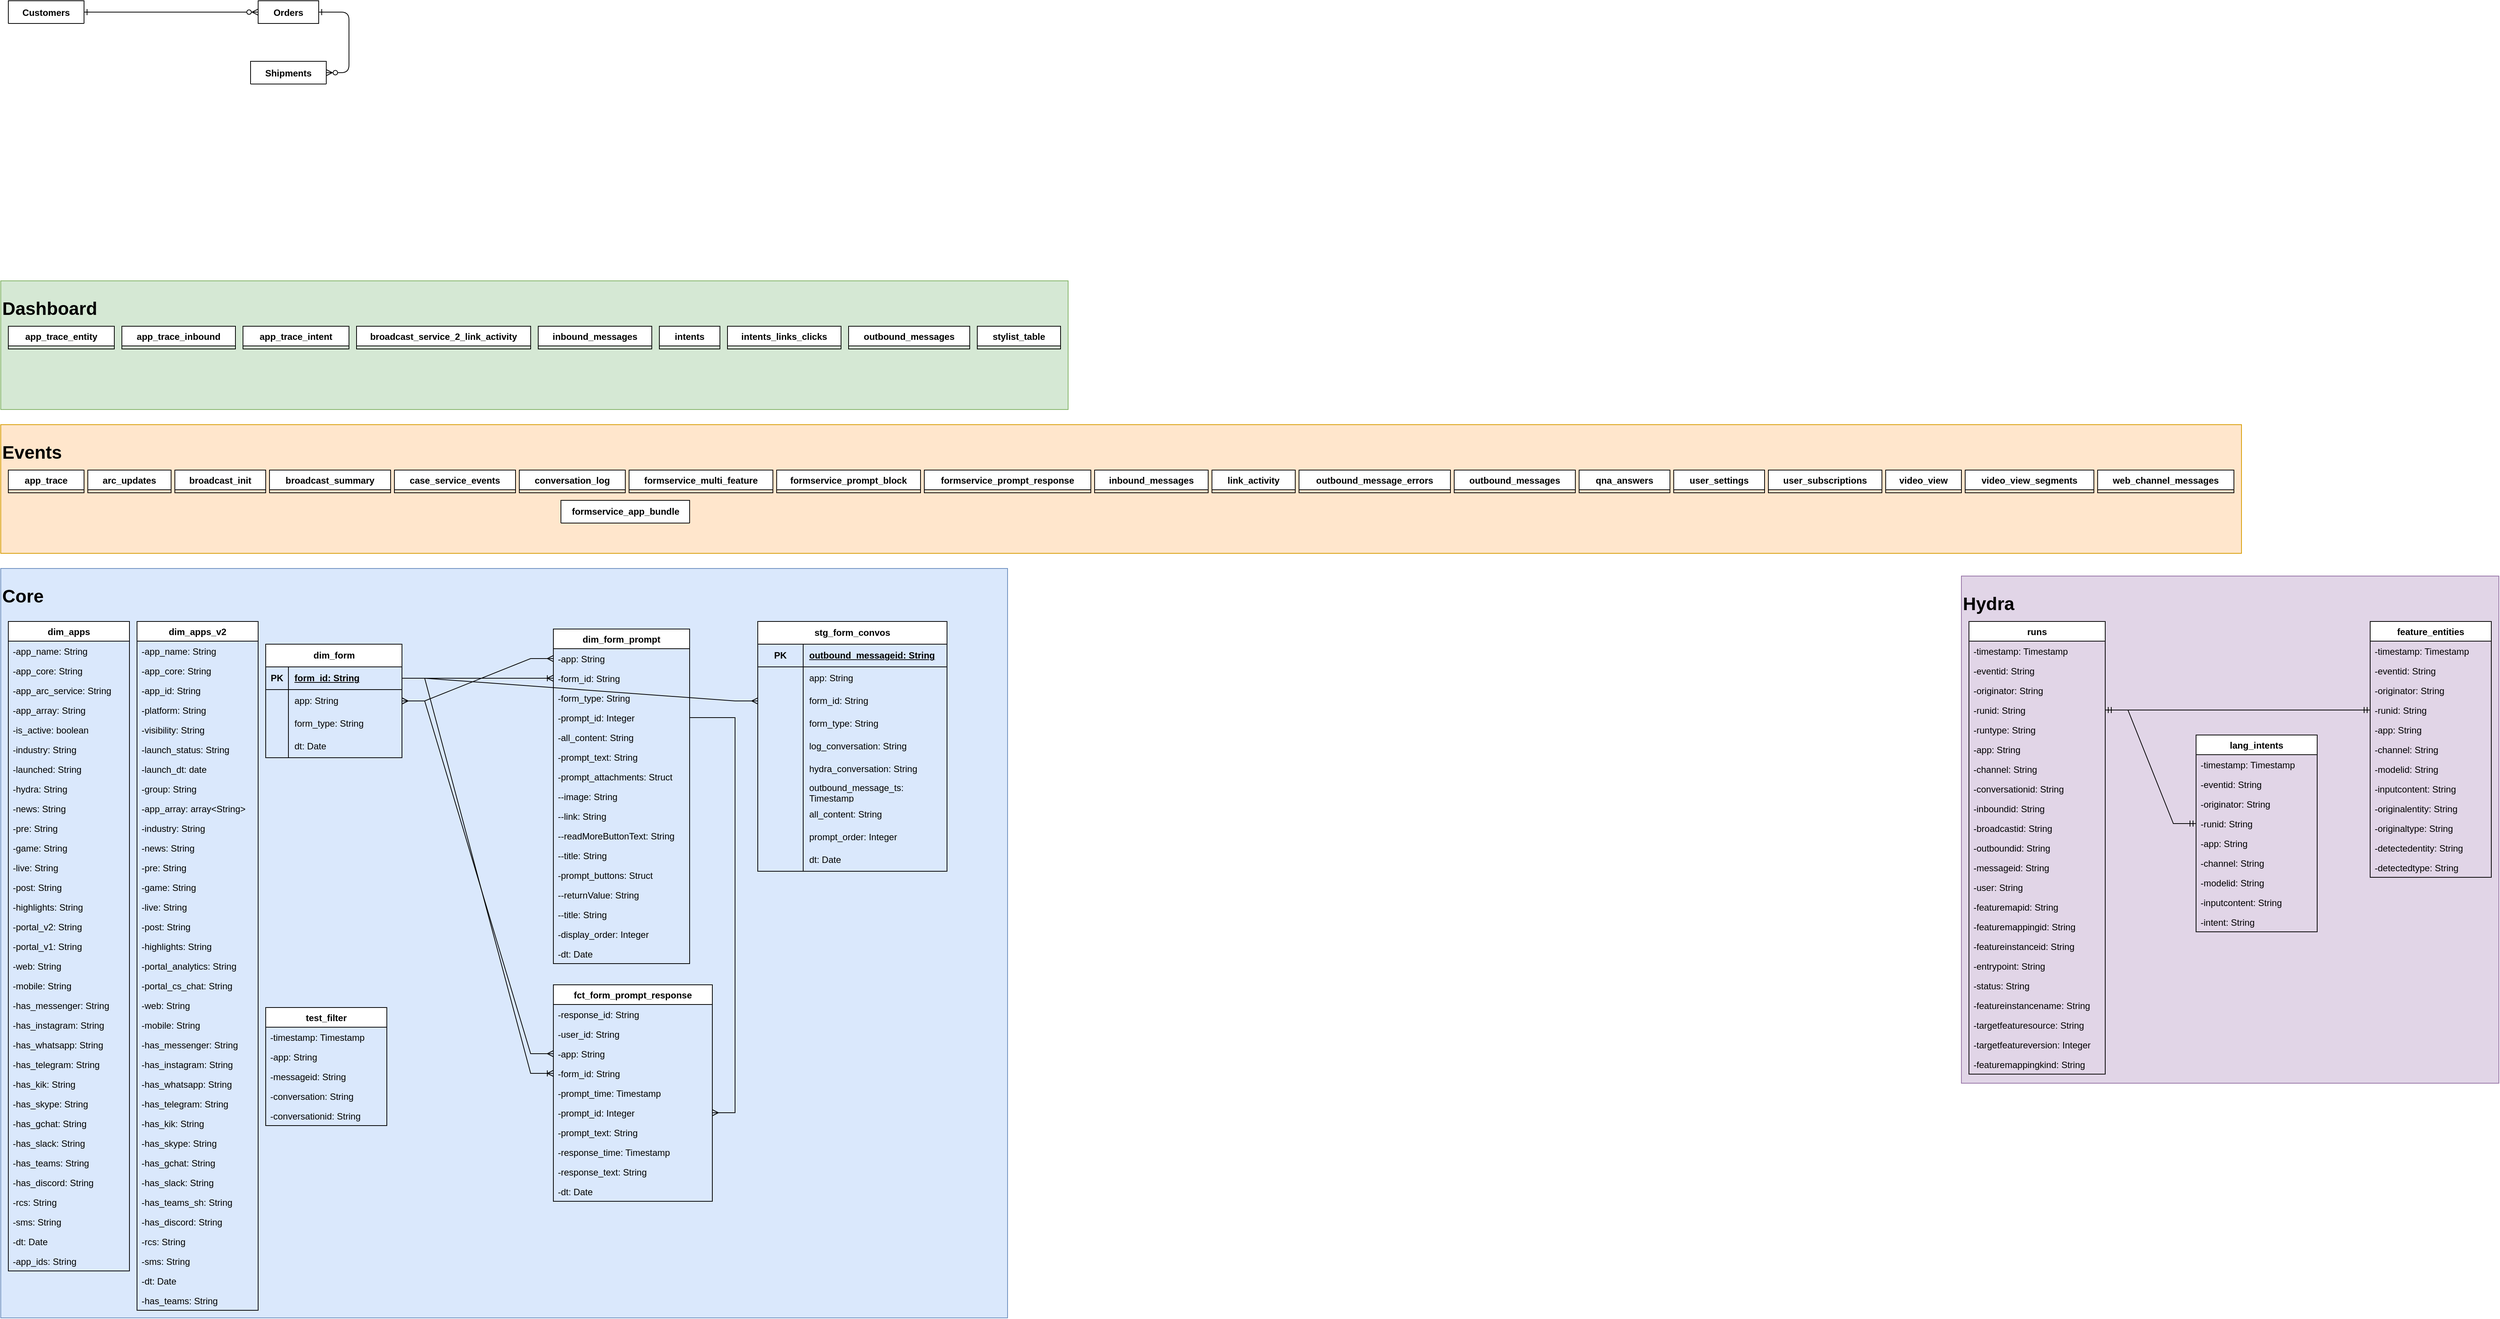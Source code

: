 <mxfile version="24.0.7" type="github">
  <diagram id="R2lEEEUBdFMjLlhIrx00" name="Page-1">
    <mxGraphModel dx="1080" dy="728" grid="1" gridSize="10" guides="1" tooltips="1" connect="1" arrows="1" fold="1" page="1" pageScale="1" pageWidth="850" pageHeight="1100" math="0" shadow="0" extFonts="Permanent Marker^https://fonts.googleapis.com/css?family=Permanent+Marker">
      <root>
        <mxCell id="0" />
        <mxCell id="1" parent="0" />
        <mxCell id="20sptb9R9Q8WxGsXytH8-525" value="&lt;h1&gt;Hydra&lt;/h1&gt;" style="rounded=0;whiteSpace=wrap;html=1;fillColor=#e1d5e7;strokeColor=#9673a6;align=left;verticalAlign=top;movable=0;resizable=0;rotatable=0;deletable=0;editable=0;locked=1;connectable=0;" parent="1" vertex="1">
          <mxGeometry x="2620" y="780" width="710" height="670" as="geometry" />
        </mxCell>
        <mxCell id="20sptb9R9Q8WxGsXytH8-477" value="&lt;h1&gt;Events&lt;/h1&gt;" style="rounded=0;whiteSpace=wrap;html=1;fillColor=#ffe6cc;strokeColor=#d79b00;align=left;verticalAlign=top;movable=0;resizable=0;rotatable=0;deletable=0;editable=0;locked=1;connectable=0;" parent="1" vertex="1">
          <mxGeometry x="30" y="580" width="2960" height="170" as="geometry" />
        </mxCell>
        <mxCell id="20sptb9R9Q8WxGsXytH8-228" value="&lt;h1&gt;Dashboard&lt;/h1&gt;" style="rounded=0;whiteSpace=wrap;html=1;fillColor=#d5e8d4;strokeColor=#82b366;align=left;verticalAlign=top;movable=0;resizable=0;rotatable=0;deletable=0;editable=0;locked=1;connectable=0;" parent="1" vertex="1">
          <mxGeometry x="30" y="390" width="1410" height="170" as="geometry" />
        </mxCell>
        <mxCell id="20sptb9R9Q8WxGsXytH8-139" value="&lt;h1&gt;Core&lt;/h1&gt;" style="rounded=0;whiteSpace=wrap;html=1;fillColor=#dae8fc;strokeColor=#6c8ebf;align=left;verticalAlign=top;movable=0;resizable=0;rotatable=0;deletable=0;editable=0;locked=1;connectable=0;" parent="1" vertex="1">
          <mxGeometry x="30" y="770" width="1330" height="990" as="geometry" />
        </mxCell>
        <mxCell id="C-vyLk0tnHw3VtMMgP7b-1" value="" style="edgeStyle=entityRelationEdgeStyle;endArrow=ERzeroToMany;startArrow=ERone;endFill=1;startFill=0;" parent="1" source="C-vyLk0tnHw3VtMMgP7b-24" target="C-vyLk0tnHw3VtMMgP7b-6" edge="1">
          <mxGeometry width="100" height="100" relative="1" as="geometry">
            <mxPoint x="260" y="620" as="sourcePoint" />
            <mxPoint x="360" y="520" as="targetPoint" />
          </mxGeometry>
        </mxCell>
        <mxCell id="C-vyLk0tnHw3VtMMgP7b-12" value="" style="edgeStyle=entityRelationEdgeStyle;endArrow=ERzeroToMany;startArrow=ERone;endFill=1;startFill=0;" parent="1" source="C-vyLk0tnHw3VtMMgP7b-3" target="C-vyLk0tnHw3VtMMgP7b-17" edge="1">
          <mxGeometry width="100" height="100" relative="1" as="geometry">
            <mxPoint x="400" y="180" as="sourcePoint" />
            <mxPoint x="460" y="205" as="targetPoint" />
          </mxGeometry>
        </mxCell>
        <mxCell id="C-vyLk0tnHw3VtMMgP7b-2" value="Orders" style="shape=table;startSize=0;container=1;collapsible=1;childLayout=tableLayout;fixedRows=1;rowLines=0;fontStyle=1;align=center;resizeLast=1;" parent="1" vertex="1" collapsed="1">
          <mxGeometry x="370" y="20" width="80" height="30" as="geometry">
            <mxRectangle x="450" y="120" width="250" height="130" as="alternateBounds" />
          </mxGeometry>
        </mxCell>
        <mxCell id="C-vyLk0tnHw3VtMMgP7b-3" value="" style="shape=partialRectangle;collapsible=0;dropTarget=0;pointerEvents=0;fillColor=none;points=[[0,0.5],[1,0.5]];portConstraint=eastwest;top=0;left=0;right=0;bottom=1;" parent="C-vyLk0tnHw3VtMMgP7b-2" vertex="1">
          <mxGeometry y="30" width="250" height="30" as="geometry" />
        </mxCell>
        <mxCell id="C-vyLk0tnHw3VtMMgP7b-4" value="PK" style="shape=partialRectangle;overflow=hidden;connectable=0;fillColor=none;top=0;left=0;bottom=0;right=0;fontStyle=1;" parent="C-vyLk0tnHw3VtMMgP7b-3" vertex="1">
          <mxGeometry width="30" height="30" as="geometry" />
        </mxCell>
        <mxCell id="C-vyLk0tnHw3VtMMgP7b-5" value="order_id int NOT NULL " style="shape=partialRectangle;overflow=hidden;connectable=0;fillColor=none;top=0;left=0;bottom=0;right=0;align=left;spacingLeft=6;fontStyle=5;" parent="C-vyLk0tnHw3VtMMgP7b-3" vertex="1">
          <mxGeometry x="30" width="220" height="30" as="geometry" />
        </mxCell>
        <mxCell id="C-vyLk0tnHw3VtMMgP7b-6" value="" style="shape=partialRectangle;collapsible=0;dropTarget=0;pointerEvents=0;fillColor=none;points=[[0,0.5],[1,0.5]];portConstraint=eastwest;top=0;left=0;right=0;bottom=0;" parent="C-vyLk0tnHw3VtMMgP7b-2" vertex="1">
          <mxGeometry y="60" width="250" height="30" as="geometry" />
        </mxCell>
        <mxCell id="C-vyLk0tnHw3VtMMgP7b-7" value="FK1" style="shape=partialRectangle;overflow=hidden;connectable=0;fillColor=none;top=0;left=0;bottom=0;right=0;" parent="C-vyLk0tnHw3VtMMgP7b-6" vertex="1">
          <mxGeometry width="30" height="30" as="geometry" />
        </mxCell>
        <mxCell id="C-vyLk0tnHw3VtMMgP7b-8" value="customer_id int NOT NULL" style="shape=partialRectangle;overflow=hidden;connectable=0;fillColor=none;top=0;left=0;bottom=0;right=0;align=left;spacingLeft=6;" parent="C-vyLk0tnHw3VtMMgP7b-6" vertex="1">
          <mxGeometry x="30" width="220" height="30" as="geometry" />
        </mxCell>
        <mxCell id="C-vyLk0tnHw3VtMMgP7b-9" value="" style="shape=partialRectangle;collapsible=0;dropTarget=0;pointerEvents=0;fillColor=none;points=[[0,0.5],[1,0.5]];portConstraint=eastwest;top=0;left=0;right=0;bottom=0;" parent="C-vyLk0tnHw3VtMMgP7b-2" vertex="1">
          <mxGeometry y="90" width="250" height="30" as="geometry" />
        </mxCell>
        <mxCell id="C-vyLk0tnHw3VtMMgP7b-10" value="" style="shape=partialRectangle;overflow=hidden;connectable=0;fillColor=none;top=0;left=0;bottom=0;right=0;" parent="C-vyLk0tnHw3VtMMgP7b-9" vertex="1">
          <mxGeometry width="30" height="30" as="geometry" />
        </mxCell>
        <mxCell id="C-vyLk0tnHw3VtMMgP7b-11" value="order_date date NOT NULL" style="shape=partialRectangle;overflow=hidden;connectable=0;fillColor=none;top=0;left=0;bottom=0;right=0;align=left;spacingLeft=6;" parent="C-vyLk0tnHw3VtMMgP7b-9" vertex="1">
          <mxGeometry x="30" width="220" height="30" as="geometry" />
        </mxCell>
        <mxCell id="C-vyLk0tnHw3VtMMgP7b-13" value="Shipments" style="shape=table;startSize=30;container=1;collapsible=1;childLayout=tableLayout;fixedRows=1;rowLines=0;fontStyle=1;align=center;resizeLast=1;" parent="1" vertex="1" collapsed="1">
          <mxGeometry x="360" y="100" width="100" height="30" as="geometry">
            <mxRectangle x="450" y="280" width="250" height="130" as="alternateBounds" />
          </mxGeometry>
        </mxCell>
        <mxCell id="C-vyLk0tnHw3VtMMgP7b-14" value="" style="shape=partialRectangle;collapsible=0;dropTarget=0;pointerEvents=0;fillColor=none;points=[[0,0.5],[1,0.5]];portConstraint=eastwest;top=0;left=0;right=0;bottom=1;" parent="C-vyLk0tnHw3VtMMgP7b-13" vertex="1">
          <mxGeometry y="30" width="250" height="30" as="geometry" />
        </mxCell>
        <mxCell id="C-vyLk0tnHw3VtMMgP7b-15" value="PK" style="shape=partialRectangle;overflow=hidden;connectable=0;fillColor=none;top=0;left=0;bottom=0;right=0;fontStyle=1;" parent="C-vyLk0tnHw3VtMMgP7b-14" vertex="1">
          <mxGeometry width="30" height="30" as="geometry" />
        </mxCell>
        <mxCell id="C-vyLk0tnHw3VtMMgP7b-16" value="shipment_id int NOT NULL " style="shape=partialRectangle;overflow=hidden;connectable=0;fillColor=none;top=0;left=0;bottom=0;right=0;align=left;spacingLeft=6;fontStyle=5;" parent="C-vyLk0tnHw3VtMMgP7b-14" vertex="1">
          <mxGeometry x="30" width="220" height="30" as="geometry" />
        </mxCell>
        <mxCell id="C-vyLk0tnHw3VtMMgP7b-17" value="" style="shape=partialRectangle;collapsible=0;dropTarget=0;pointerEvents=0;fillColor=none;points=[[0,0.5],[1,0.5]];portConstraint=eastwest;top=0;left=0;right=0;bottom=0;" parent="C-vyLk0tnHw3VtMMgP7b-13" vertex="1">
          <mxGeometry y="60" width="250" height="30" as="geometry" />
        </mxCell>
        <mxCell id="C-vyLk0tnHw3VtMMgP7b-18" value="FK1" style="shape=partialRectangle;overflow=hidden;connectable=0;fillColor=none;top=0;left=0;bottom=0;right=0;" parent="C-vyLk0tnHw3VtMMgP7b-17" vertex="1">
          <mxGeometry width="30" height="30" as="geometry" />
        </mxCell>
        <mxCell id="C-vyLk0tnHw3VtMMgP7b-19" value="order_id int NOT NULL" style="shape=partialRectangle;overflow=hidden;connectable=0;fillColor=none;top=0;left=0;bottom=0;right=0;align=left;spacingLeft=6;" parent="C-vyLk0tnHw3VtMMgP7b-17" vertex="1">
          <mxGeometry x="30" width="220" height="30" as="geometry" />
        </mxCell>
        <mxCell id="C-vyLk0tnHw3VtMMgP7b-20" value="" style="shape=partialRectangle;collapsible=0;dropTarget=0;pointerEvents=0;fillColor=none;points=[[0,0.5],[1,0.5]];portConstraint=eastwest;top=0;left=0;right=0;bottom=0;" parent="C-vyLk0tnHw3VtMMgP7b-13" vertex="1">
          <mxGeometry y="90" width="250" height="30" as="geometry" />
        </mxCell>
        <mxCell id="C-vyLk0tnHw3VtMMgP7b-21" value="" style="shape=partialRectangle;overflow=hidden;connectable=0;fillColor=none;top=0;left=0;bottom=0;right=0;" parent="C-vyLk0tnHw3VtMMgP7b-20" vertex="1">
          <mxGeometry width="30" height="30" as="geometry" />
        </mxCell>
        <mxCell id="C-vyLk0tnHw3VtMMgP7b-22" value="shipment_date date NOT NULL" style="shape=partialRectangle;overflow=hidden;connectable=0;fillColor=none;top=0;left=0;bottom=0;right=0;align=left;spacingLeft=6;" parent="C-vyLk0tnHw3VtMMgP7b-20" vertex="1">
          <mxGeometry x="30" width="220" height="30" as="geometry" />
        </mxCell>
        <mxCell id="C-vyLk0tnHw3VtMMgP7b-23" value="Customers" style="shape=table;startSize=30;container=1;collapsible=1;childLayout=tableLayout;fixedRows=1;rowLines=0;fontStyle=1;align=center;resizeLast=1;" parent="1" vertex="1" collapsed="1">
          <mxGeometry x="40" y="20" width="100" height="30" as="geometry">
            <mxRectangle x="120" y="120" width="250" height="100" as="alternateBounds" />
          </mxGeometry>
        </mxCell>
        <mxCell id="C-vyLk0tnHw3VtMMgP7b-24" value="" style="shape=partialRectangle;collapsible=0;dropTarget=0;pointerEvents=0;fillColor=none;points=[[0,0.5],[1,0.5]];portConstraint=eastwest;top=0;left=0;right=0;bottom=1;" parent="C-vyLk0tnHw3VtMMgP7b-23" vertex="1">
          <mxGeometry y="30" width="250" height="30" as="geometry" />
        </mxCell>
        <mxCell id="C-vyLk0tnHw3VtMMgP7b-25" value="PK" style="shape=partialRectangle;overflow=hidden;connectable=0;fillColor=none;top=0;left=0;bottom=0;right=0;fontStyle=1;" parent="C-vyLk0tnHw3VtMMgP7b-24" vertex="1">
          <mxGeometry width="30" height="30" as="geometry">
            <mxRectangle width="30" height="30" as="alternateBounds" />
          </mxGeometry>
        </mxCell>
        <mxCell id="C-vyLk0tnHw3VtMMgP7b-26" value="customer_id int NOT NULL " style="shape=partialRectangle;overflow=hidden;connectable=0;fillColor=none;top=0;left=0;bottom=0;right=0;align=left;spacingLeft=6;fontStyle=5;" parent="C-vyLk0tnHw3VtMMgP7b-24" vertex="1">
          <mxGeometry x="30" width="220" height="30" as="geometry">
            <mxRectangle width="220" height="30" as="alternateBounds" />
          </mxGeometry>
        </mxCell>
        <mxCell id="C-vyLk0tnHw3VtMMgP7b-27" value="" style="shape=partialRectangle;collapsible=0;dropTarget=0;pointerEvents=0;fillColor=none;points=[[0,0.5],[1,0.5]];portConstraint=eastwest;top=0;left=0;right=0;bottom=0;" parent="C-vyLk0tnHw3VtMMgP7b-23" vertex="1">
          <mxGeometry y="60" width="250" height="30" as="geometry" />
        </mxCell>
        <mxCell id="C-vyLk0tnHw3VtMMgP7b-28" value="" style="shape=partialRectangle;overflow=hidden;connectable=0;fillColor=none;top=0;left=0;bottom=0;right=0;" parent="C-vyLk0tnHw3VtMMgP7b-27" vertex="1">
          <mxGeometry width="30" height="30" as="geometry">
            <mxRectangle width="30" height="30" as="alternateBounds" />
          </mxGeometry>
        </mxCell>
        <mxCell id="C-vyLk0tnHw3VtMMgP7b-29" value="customer_name char(50) NOT NULL" style="shape=partialRectangle;overflow=hidden;connectable=0;fillColor=none;top=0;left=0;bottom=0;right=0;align=left;spacingLeft=6;" parent="C-vyLk0tnHw3VtMMgP7b-27" vertex="1">
          <mxGeometry x="30" width="220" height="30" as="geometry">
            <mxRectangle width="220" height="30" as="alternateBounds" />
          </mxGeometry>
        </mxCell>
        <mxCell id="qphB3YkBM3B0JBctPkMt-12" value="app_trace_entity" style="swimlane;fontStyle=1;childLayout=stackLayout;horizontal=1;startSize=26;horizontalStack=0;resizeParent=1;resizeParentMax=0;resizeLast=0;collapsible=1;marginBottom=0;" parent="1" vertex="1" collapsed="1">
          <mxGeometry x="40" y="450" width="140" height="30" as="geometry">
            <mxRectangle x="40" y="440" width="160" height="156" as="alternateBounds" />
          </mxGeometry>
        </mxCell>
        <mxCell id="qphB3YkBM3B0JBctPkMt-13" value="-timestamp: String" style="text;strokeColor=none;fillColor=none;align=left;verticalAlign=top;spacingLeft=4;spacingRight=4;overflow=hidden;rotatable=0;points=[[0,0.5],[1,0.5]];portConstraint=eastwest;" parent="qphB3YkBM3B0JBctPkMt-12" vertex="1">
          <mxGeometry y="26" width="160" height="26" as="geometry" />
        </mxCell>
        <mxCell id="qphB3YkBM3B0JBctPkMt-14" value="-originator: String" style="text;strokeColor=none;fillColor=none;align=left;verticalAlign=top;spacingLeft=4;spacingRight=4;overflow=hidden;rotatable=0;points=[[0,0.5],[1,0.5]];portConstraint=eastwest;" parent="qphB3YkBM3B0JBctPkMt-12" vertex="1">
          <mxGeometry y="52" width="160" height="26" as="geometry" />
        </mxCell>
        <mxCell id="qphB3YkBM3B0JBctPkMt-15" value="-app: String" style="text;strokeColor=none;fillColor=none;align=left;verticalAlign=top;spacingLeft=4;spacingRight=4;overflow=hidden;rotatable=0;points=[[0,0.5],[1,0.5]];portConstraint=eastwest;" parent="qphB3YkBM3B0JBctPkMt-12" vertex="1">
          <mxGeometry y="78" width="160" height="26" as="geometry" />
        </mxCell>
        <mxCell id="qphB3YkBM3B0JBctPkMt-16" value="-channel: String" style="text;strokeColor=none;fillColor=none;align=left;verticalAlign=top;spacingLeft=4;spacingRight=4;overflow=hidden;rotatable=0;points=[[0,0.5],[1,0.5]];portConstraint=eastwest;" parent="qphB3YkBM3B0JBctPkMt-12" vertex="1">
          <mxGeometry y="104" width="160" height="26" as="geometry" />
        </mxCell>
        <mxCell id="qphB3YkBM3B0JBctPkMt-17" value="-entity: String" style="text;strokeColor=none;fillColor=none;align=left;verticalAlign=top;spacingLeft=4;spacingRight=4;overflow=hidden;rotatable=0;points=[[0,0.5],[1,0.5]];portConstraint=eastwest;" parent="qphB3YkBM3B0JBctPkMt-12" vertex="1">
          <mxGeometry y="130" width="160" height="26" as="geometry" />
        </mxCell>
        <mxCell id="20sptb9R9Q8WxGsXytH8-1" value="dim_apps" style="swimlane;fontStyle=1;childLayout=stackLayout;horizontal=1;startSize=26;horizontalStack=0;resizeParent=1;resizeParentMax=0;resizeLast=0;collapsible=1;marginBottom=0;" parent="1" vertex="1">
          <mxGeometry x="40" y="840" width="160" height="858" as="geometry">
            <mxRectangle x="40" y="840" width="100" height="30" as="alternateBounds" />
          </mxGeometry>
        </mxCell>
        <mxCell id="20sptb9R9Q8WxGsXytH8-2" value="-app_name: String" style="text;strokeColor=none;fillColor=none;align=left;verticalAlign=top;spacingLeft=4;spacingRight=4;overflow=hidden;rotatable=0;points=[[0,0.5],[1,0.5]];portConstraint=eastwest;" parent="20sptb9R9Q8WxGsXytH8-1" vertex="1">
          <mxGeometry y="26" width="160" height="26" as="geometry" />
        </mxCell>
        <mxCell id="20sptb9R9Q8WxGsXytH8-3" value="-app_core: String" style="text;strokeColor=none;fillColor=none;align=left;verticalAlign=top;spacingLeft=4;spacingRight=4;overflow=hidden;rotatable=0;points=[[0,0.5],[1,0.5]];portConstraint=eastwest;" parent="20sptb9R9Q8WxGsXytH8-1" vertex="1">
          <mxGeometry y="52" width="160" height="26" as="geometry" />
        </mxCell>
        <mxCell id="20sptb9R9Q8WxGsXytH8-4" value="-app_arc_service: String" style="text;strokeColor=none;fillColor=none;align=left;verticalAlign=top;spacingLeft=4;spacingRight=4;overflow=hidden;rotatable=0;points=[[0,0.5],[1,0.5]];portConstraint=eastwest;" parent="20sptb9R9Q8WxGsXytH8-1" vertex="1">
          <mxGeometry y="78" width="160" height="26" as="geometry" />
        </mxCell>
        <mxCell id="20sptb9R9Q8WxGsXytH8-5" value="-app_array: String" style="text;strokeColor=none;fillColor=none;align=left;verticalAlign=top;spacingLeft=4;spacingRight=4;overflow=hidden;rotatable=0;points=[[0,0.5],[1,0.5]];portConstraint=eastwest;" parent="20sptb9R9Q8WxGsXytH8-1" vertex="1">
          <mxGeometry y="104" width="160" height="26" as="geometry" />
        </mxCell>
        <mxCell id="20sptb9R9Q8WxGsXytH8-6" value="-is_active: boolean" style="text;strokeColor=none;fillColor=none;align=left;verticalAlign=top;spacingLeft=4;spacingRight=4;overflow=hidden;rotatable=0;points=[[0,0.5],[1,0.5]];portConstraint=eastwest;" parent="20sptb9R9Q8WxGsXytH8-1" vertex="1">
          <mxGeometry y="130" width="160" height="26" as="geometry" />
        </mxCell>
        <mxCell id="20sptb9R9Q8WxGsXytH8-7" value="-industry: String" style="text;strokeColor=none;fillColor=none;align=left;verticalAlign=top;spacingLeft=4;spacingRight=4;overflow=hidden;rotatable=0;points=[[0,0.5],[1,0.5]];portConstraint=eastwest;" parent="20sptb9R9Q8WxGsXytH8-1" vertex="1">
          <mxGeometry y="156" width="160" height="26" as="geometry" />
        </mxCell>
        <mxCell id="20sptb9R9Q8WxGsXytH8-8" value="-launched: String" style="text;strokeColor=none;fillColor=none;align=left;verticalAlign=top;spacingLeft=4;spacingRight=4;overflow=hidden;rotatable=0;points=[[0,0.5],[1,0.5]];portConstraint=eastwest;" parent="20sptb9R9Q8WxGsXytH8-1" vertex="1">
          <mxGeometry y="182" width="160" height="26" as="geometry" />
        </mxCell>
        <mxCell id="20sptb9R9Q8WxGsXytH8-9" value="-hydra: String" style="text;strokeColor=none;fillColor=none;align=left;verticalAlign=top;spacingLeft=4;spacingRight=4;overflow=hidden;rotatable=0;points=[[0,0.5],[1,0.5]];portConstraint=eastwest;" parent="20sptb9R9Q8WxGsXytH8-1" vertex="1">
          <mxGeometry y="208" width="160" height="26" as="geometry" />
        </mxCell>
        <mxCell id="20sptb9R9Q8WxGsXytH8-10" value="-news: String" style="text;strokeColor=none;fillColor=none;align=left;verticalAlign=top;spacingLeft=4;spacingRight=4;overflow=hidden;rotatable=0;points=[[0,0.5],[1,0.5]];portConstraint=eastwest;" parent="20sptb9R9Q8WxGsXytH8-1" vertex="1">
          <mxGeometry y="234" width="160" height="26" as="geometry" />
        </mxCell>
        <mxCell id="20sptb9R9Q8WxGsXytH8-11" value="-pre: String" style="text;strokeColor=none;fillColor=none;align=left;verticalAlign=top;spacingLeft=4;spacingRight=4;overflow=hidden;rotatable=0;points=[[0,0.5],[1,0.5]];portConstraint=eastwest;" parent="20sptb9R9Q8WxGsXytH8-1" vertex="1">
          <mxGeometry y="260" width="160" height="26" as="geometry" />
        </mxCell>
        <mxCell id="20sptb9R9Q8WxGsXytH8-12" value="-game: String" style="text;strokeColor=none;fillColor=none;align=left;verticalAlign=top;spacingLeft=4;spacingRight=4;overflow=hidden;rotatable=0;points=[[0,0.5],[1,0.5]];portConstraint=eastwest;" parent="20sptb9R9Q8WxGsXytH8-1" vertex="1">
          <mxGeometry y="286" width="160" height="26" as="geometry" />
        </mxCell>
        <mxCell id="20sptb9R9Q8WxGsXytH8-13" value="-live: String" style="text;strokeColor=none;fillColor=none;align=left;verticalAlign=top;spacingLeft=4;spacingRight=4;overflow=hidden;rotatable=0;points=[[0,0.5],[1,0.5]];portConstraint=eastwest;" parent="20sptb9R9Q8WxGsXytH8-1" vertex="1">
          <mxGeometry y="312" width="160" height="26" as="geometry" />
        </mxCell>
        <mxCell id="20sptb9R9Q8WxGsXytH8-14" value="-post: String" style="text;strokeColor=none;fillColor=none;align=left;verticalAlign=top;spacingLeft=4;spacingRight=4;overflow=hidden;rotatable=0;points=[[0,0.5],[1,0.5]];portConstraint=eastwest;" parent="20sptb9R9Q8WxGsXytH8-1" vertex="1">
          <mxGeometry y="338" width="160" height="26" as="geometry" />
        </mxCell>
        <mxCell id="20sptb9R9Q8WxGsXytH8-15" value="-highlights: String" style="text;strokeColor=none;fillColor=none;align=left;verticalAlign=top;spacingLeft=4;spacingRight=4;overflow=hidden;rotatable=0;points=[[0,0.5],[1,0.5]];portConstraint=eastwest;" parent="20sptb9R9Q8WxGsXytH8-1" vertex="1">
          <mxGeometry y="364" width="160" height="26" as="geometry" />
        </mxCell>
        <mxCell id="20sptb9R9Q8WxGsXytH8-16" value="-portal_v2: String" style="text;strokeColor=none;fillColor=none;align=left;verticalAlign=top;spacingLeft=4;spacingRight=4;overflow=hidden;rotatable=0;points=[[0,0.5],[1,0.5]];portConstraint=eastwest;" parent="20sptb9R9Q8WxGsXytH8-1" vertex="1">
          <mxGeometry y="390" width="160" height="26" as="geometry" />
        </mxCell>
        <mxCell id="20sptb9R9Q8WxGsXytH8-17" value="-portal_v1: String" style="text;strokeColor=none;fillColor=none;align=left;verticalAlign=top;spacingLeft=4;spacingRight=4;overflow=hidden;rotatable=0;points=[[0,0.5],[1,0.5]];portConstraint=eastwest;" parent="20sptb9R9Q8WxGsXytH8-1" vertex="1">
          <mxGeometry y="416" width="160" height="26" as="geometry" />
        </mxCell>
        <mxCell id="20sptb9R9Q8WxGsXytH8-18" value="-web: String" style="text;strokeColor=none;fillColor=none;align=left;verticalAlign=top;spacingLeft=4;spacingRight=4;overflow=hidden;rotatable=0;points=[[0,0.5],[1,0.5]];portConstraint=eastwest;" parent="20sptb9R9Q8WxGsXytH8-1" vertex="1">
          <mxGeometry y="442" width="160" height="26" as="geometry" />
        </mxCell>
        <mxCell id="20sptb9R9Q8WxGsXytH8-19" value="-mobile: String" style="text;strokeColor=none;fillColor=none;align=left;verticalAlign=top;spacingLeft=4;spacingRight=4;overflow=hidden;rotatable=0;points=[[0,0.5],[1,0.5]];portConstraint=eastwest;" parent="20sptb9R9Q8WxGsXytH8-1" vertex="1">
          <mxGeometry y="468" width="160" height="26" as="geometry" />
        </mxCell>
        <mxCell id="20sptb9R9Q8WxGsXytH8-20" value="-has_messenger: String" style="text;strokeColor=none;fillColor=none;align=left;verticalAlign=top;spacingLeft=4;spacingRight=4;overflow=hidden;rotatable=0;points=[[0,0.5],[1,0.5]];portConstraint=eastwest;" parent="20sptb9R9Q8WxGsXytH8-1" vertex="1">
          <mxGeometry y="494" width="160" height="26" as="geometry" />
        </mxCell>
        <mxCell id="20sptb9R9Q8WxGsXytH8-21" value="-has_instagram: String" style="text;strokeColor=none;fillColor=none;align=left;verticalAlign=top;spacingLeft=4;spacingRight=4;overflow=hidden;rotatable=0;points=[[0,0.5],[1,0.5]];portConstraint=eastwest;" parent="20sptb9R9Q8WxGsXytH8-1" vertex="1">
          <mxGeometry y="520" width="160" height="26" as="geometry" />
        </mxCell>
        <mxCell id="20sptb9R9Q8WxGsXytH8-22" value="-has_whatsapp: String" style="text;strokeColor=none;fillColor=none;align=left;verticalAlign=top;spacingLeft=4;spacingRight=4;overflow=hidden;rotatable=0;points=[[0,0.5],[1,0.5]];portConstraint=eastwest;" parent="20sptb9R9Q8WxGsXytH8-1" vertex="1">
          <mxGeometry y="546" width="160" height="26" as="geometry" />
        </mxCell>
        <mxCell id="20sptb9R9Q8WxGsXytH8-23" value="-has_telegram: String" style="text;strokeColor=none;fillColor=none;align=left;verticalAlign=top;spacingLeft=4;spacingRight=4;overflow=hidden;rotatable=0;points=[[0,0.5],[1,0.5]];portConstraint=eastwest;" parent="20sptb9R9Q8WxGsXytH8-1" vertex="1">
          <mxGeometry y="572" width="160" height="26" as="geometry" />
        </mxCell>
        <mxCell id="20sptb9R9Q8WxGsXytH8-24" value="-has_kik: String" style="text;strokeColor=none;fillColor=none;align=left;verticalAlign=top;spacingLeft=4;spacingRight=4;overflow=hidden;rotatable=0;points=[[0,0.5],[1,0.5]];portConstraint=eastwest;" parent="20sptb9R9Q8WxGsXytH8-1" vertex="1">
          <mxGeometry y="598" width="160" height="26" as="geometry" />
        </mxCell>
        <mxCell id="20sptb9R9Q8WxGsXytH8-25" value="-has_skype: String" style="text;strokeColor=none;fillColor=none;align=left;verticalAlign=top;spacingLeft=4;spacingRight=4;overflow=hidden;rotatable=0;points=[[0,0.5],[1,0.5]];portConstraint=eastwest;" parent="20sptb9R9Q8WxGsXytH8-1" vertex="1">
          <mxGeometry y="624" width="160" height="26" as="geometry" />
        </mxCell>
        <mxCell id="20sptb9R9Q8WxGsXytH8-26" value="-has_gchat: String" style="text;strokeColor=none;fillColor=none;align=left;verticalAlign=top;spacingLeft=4;spacingRight=4;overflow=hidden;rotatable=0;points=[[0,0.5],[1,0.5]];portConstraint=eastwest;" parent="20sptb9R9Q8WxGsXytH8-1" vertex="1">
          <mxGeometry y="650" width="160" height="26" as="geometry" />
        </mxCell>
        <mxCell id="20sptb9R9Q8WxGsXytH8-27" value="-has_slack: String" style="text;strokeColor=none;fillColor=none;align=left;verticalAlign=top;spacingLeft=4;spacingRight=4;overflow=hidden;rotatable=0;points=[[0,0.5],[1,0.5]];portConstraint=eastwest;" parent="20sptb9R9Q8WxGsXytH8-1" vertex="1">
          <mxGeometry y="676" width="160" height="26" as="geometry" />
        </mxCell>
        <mxCell id="20sptb9R9Q8WxGsXytH8-28" value="-has_teams: String" style="text;strokeColor=none;fillColor=none;align=left;verticalAlign=top;spacingLeft=4;spacingRight=4;overflow=hidden;rotatable=0;points=[[0,0.5],[1,0.5]];portConstraint=eastwest;" parent="20sptb9R9Q8WxGsXytH8-1" vertex="1">
          <mxGeometry y="702" width="160" height="26" as="geometry" />
        </mxCell>
        <mxCell id="20sptb9R9Q8WxGsXytH8-29" value="-has_discord: String" style="text;strokeColor=none;fillColor=none;align=left;verticalAlign=top;spacingLeft=4;spacingRight=4;overflow=hidden;rotatable=0;points=[[0,0.5],[1,0.5]];portConstraint=eastwest;" parent="20sptb9R9Q8WxGsXytH8-1" vertex="1">
          <mxGeometry y="728" width="160" height="26" as="geometry" />
        </mxCell>
        <mxCell id="20sptb9R9Q8WxGsXytH8-30" value="-rcs: String" style="text;strokeColor=none;fillColor=none;align=left;verticalAlign=top;spacingLeft=4;spacingRight=4;overflow=hidden;rotatable=0;points=[[0,0.5],[1,0.5]];portConstraint=eastwest;" parent="20sptb9R9Q8WxGsXytH8-1" vertex="1">
          <mxGeometry y="754" width="160" height="26" as="geometry" />
        </mxCell>
        <mxCell id="20sptb9R9Q8WxGsXytH8-31" value="-sms: String" style="text;strokeColor=none;fillColor=none;align=left;verticalAlign=top;spacingLeft=4;spacingRight=4;overflow=hidden;rotatable=0;points=[[0,0.5],[1,0.5]];portConstraint=eastwest;" parent="20sptb9R9Q8WxGsXytH8-1" vertex="1">
          <mxGeometry y="780" width="160" height="26" as="geometry" />
        </mxCell>
        <mxCell id="20sptb9R9Q8WxGsXytH8-32" value="-dt: Date" style="text;strokeColor=none;fillColor=none;align=left;verticalAlign=top;spacingLeft=4;spacingRight=4;overflow=hidden;rotatable=0;points=[[0,0.5],[1,0.5]];portConstraint=eastwest;" parent="20sptb9R9Q8WxGsXytH8-1" vertex="1">
          <mxGeometry y="806" width="160" height="26" as="geometry" />
        </mxCell>
        <mxCell id="20sptb9R9Q8WxGsXytH8-33" value="-app_ids: String" style="text;strokeColor=none;fillColor=none;align=left;verticalAlign=top;spacingLeft=4;spacingRight=4;overflow=hidden;rotatable=0;points=[[0,0.5],[1,0.5]];portConstraint=eastwest;" parent="20sptb9R9Q8WxGsXytH8-1" vertex="1">
          <mxGeometry y="832" width="160" height="26" as="geometry" />
        </mxCell>
        <mxCell id="20sptb9R9Q8WxGsXytH8-34" value="dim_apps_v2" style="swimlane;fontStyle=1;childLayout=stackLayout;horizontal=1;startSize=26;horizontalStack=0;resizeParent=1;resizeParentMax=0;resizeLast=0;collapsible=1;marginBottom=0;" parent="1" vertex="1">
          <mxGeometry x="210" y="840" width="160" height="910" as="geometry">
            <mxRectangle x="210" y="840" width="120" height="30" as="alternateBounds" />
          </mxGeometry>
        </mxCell>
        <mxCell id="20sptb9R9Q8WxGsXytH8-35" value="-app_name: String" style="text;strokeColor=none;fillColor=none;align=left;verticalAlign=top;spacingLeft=4;spacingRight=4;overflow=hidden;rotatable=0;points=[[0,0.5],[1,0.5]];portConstraint=eastwest;" parent="20sptb9R9Q8WxGsXytH8-34" vertex="1">
          <mxGeometry y="26" width="160" height="26" as="geometry" />
        </mxCell>
        <mxCell id="20sptb9R9Q8WxGsXytH8-36" value="-app_core: String" style="text;strokeColor=none;fillColor=none;align=left;verticalAlign=top;spacingLeft=4;spacingRight=4;overflow=hidden;rotatable=0;points=[[0,0.5],[1,0.5]];portConstraint=eastwest;" parent="20sptb9R9Q8WxGsXytH8-34" vertex="1">
          <mxGeometry y="52" width="160" height="26" as="geometry" />
        </mxCell>
        <mxCell id="20sptb9R9Q8WxGsXytH8-37" value="-app_id: String" style="text;strokeColor=none;fillColor=none;align=left;verticalAlign=top;spacingLeft=4;spacingRight=4;overflow=hidden;rotatable=0;points=[[0,0.5],[1,0.5]];portConstraint=eastwest;" parent="20sptb9R9Q8WxGsXytH8-34" vertex="1">
          <mxGeometry y="78" width="160" height="26" as="geometry" />
        </mxCell>
        <mxCell id="20sptb9R9Q8WxGsXytH8-38" value="-platform: String" style="text;strokeColor=none;fillColor=none;align=left;verticalAlign=top;spacingLeft=4;spacingRight=4;overflow=hidden;rotatable=0;points=[[0,0.5],[1,0.5]];portConstraint=eastwest;" parent="20sptb9R9Q8WxGsXytH8-34" vertex="1">
          <mxGeometry y="104" width="160" height="26" as="geometry" />
        </mxCell>
        <mxCell id="20sptb9R9Q8WxGsXytH8-39" value="-visibility: String" style="text;strokeColor=none;fillColor=none;align=left;verticalAlign=top;spacingLeft=4;spacingRight=4;overflow=hidden;rotatable=0;points=[[0,0.5],[1,0.5]];portConstraint=eastwest;" parent="20sptb9R9Q8WxGsXytH8-34" vertex="1">
          <mxGeometry y="130" width="160" height="26" as="geometry" />
        </mxCell>
        <mxCell id="20sptb9R9Q8WxGsXytH8-40" value="-launch_status: String" style="text;strokeColor=none;fillColor=none;align=left;verticalAlign=top;spacingLeft=4;spacingRight=4;overflow=hidden;rotatable=0;points=[[0,0.5],[1,0.5]];portConstraint=eastwest;" parent="20sptb9R9Q8WxGsXytH8-34" vertex="1">
          <mxGeometry y="156" width="160" height="26" as="geometry" />
        </mxCell>
        <mxCell id="20sptb9R9Q8WxGsXytH8-41" value="-launch_dt: date" style="text;strokeColor=none;fillColor=none;align=left;verticalAlign=top;spacingLeft=4;spacingRight=4;overflow=hidden;rotatable=0;points=[[0,0.5],[1,0.5]];portConstraint=eastwest;" parent="20sptb9R9Q8WxGsXytH8-34" vertex="1">
          <mxGeometry y="182" width="160" height="26" as="geometry" />
        </mxCell>
        <mxCell id="20sptb9R9Q8WxGsXytH8-42" value="-group: String" style="text;strokeColor=none;fillColor=none;align=left;verticalAlign=top;spacingLeft=4;spacingRight=4;overflow=hidden;rotatable=0;points=[[0,0.5],[1,0.5]];portConstraint=eastwest;" parent="20sptb9R9Q8WxGsXytH8-34" vertex="1">
          <mxGeometry y="208" width="160" height="26" as="geometry" />
        </mxCell>
        <mxCell id="20sptb9R9Q8WxGsXytH8-43" value="-app_array: array&lt;String&gt;" style="text;strokeColor=none;fillColor=none;align=left;verticalAlign=top;spacingLeft=4;spacingRight=4;overflow=hidden;rotatable=0;points=[[0,0.5],[1,0.5]];portConstraint=eastwest;" parent="20sptb9R9Q8WxGsXytH8-34" vertex="1">
          <mxGeometry y="234" width="160" height="26" as="geometry" />
        </mxCell>
        <mxCell id="20sptb9R9Q8WxGsXytH8-44" value="-industry: String" style="text;strokeColor=none;fillColor=none;align=left;verticalAlign=top;spacingLeft=4;spacingRight=4;overflow=hidden;rotatable=0;points=[[0,0.5],[1,0.5]];portConstraint=eastwest;" parent="20sptb9R9Q8WxGsXytH8-34" vertex="1">
          <mxGeometry y="260" width="160" height="26" as="geometry" />
        </mxCell>
        <mxCell id="20sptb9R9Q8WxGsXytH8-45" value="-news: String" style="text;strokeColor=none;fillColor=none;align=left;verticalAlign=top;spacingLeft=4;spacingRight=4;overflow=hidden;rotatable=0;points=[[0,0.5],[1,0.5]];portConstraint=eastwest;" parent="20sptb9R9Q8WxGsXytH8-34" vertex="1">
          <mxGeometry y="286" width="160" height="26" as="geometry" />
        </mxCell>
        <mxCell id="20sptb9R9Q8WxGsXytH8-46" value="-pre: String" style="text;strokeColor=none;fillColor=none;align=left;verticalAlign=top;spacingLeft=4;spacingRight=4;overflow=hidden;rotatable=0;points=[[0,0.5],[1,0.5]];portConstraint=eastwest;" parent="20sptb9R9Q8WxGsXytH8-34" vertex="1">
          <mxGeometry y="312" width="160" height="26" as="geometry" />
        </mxCell>
        <mxCell id="20sptb9R9Q8WxGsXytH8-47" value="-game: String" style="text;strokeColor=none;fillColor=none;align=left;verticalAlign=top;spacingLeft=4;spacingRight=4;overflow=hidden;rotatable=0;points=[[0,0.5],[1,0.5]];portConstraint=eastwest;" parent="20sptb9R9Q8WxGsXytH8-34" vertex="1">
          <mxGeometry y="338" width="160" height="26" as="geometry" />
        </mxCell>
        <mxCell id="20sptb9R9Q8WxGsXytH8-48" value="-live: String" style="text;strokeColor=none;fillColor=none;align=left;verticalAlign=top;spacingLeft=4;spacingRight=4;overflow=hidden;rotatable=0;points=[[0,0.5],[1,0.5]];portConstraint=eastwest;" parent="20sptb9R9Q8WxGsXytH8-34" vertex="1">
          <mxGeometry y="364" width="160" height="26" as="geometry" />
        </mxCell>
        <mxCell id="20sptb9R9Q8WxGsXytH8-49" value="-post: String" style="text;strokeColor=none;fillColor=none;align=left;verticalAlign=top;spacingLeft=4;spacingRight=4;overflow=hidden;rotatable=0;points=[[0,0.5],[1,0.5]];portConstraint=eastwest;" parent="20sptb9R9Q8WxGsXytH8-34" vertex="1">
          <mxGeometry y="390" width="160" height="26" as="geometry" />
        </mxCell>
        <mxCell id="20sptb9R9Q8WxGsXytH8-50" value="-highlights: String" style="text;strokeColor=none;fillColor=none;align=left;verticalAlign=top;spacingLeft=4;spacingRight=4;overflow=hidden;rotatable=0;points=[[0,0.5],[1,0.5]];portConstraint=eastwest;" parent="20sptb9R9Q8WxGsXytH8-34" vertex="1">
          <mxGeometry y="416" width="160" height="26" as="geometry" />
        </mxCell>
        <mxCell id="20sptb9R9Q8WxGsXytH8-51" value="-portal_analytics: String" style="text;strokeColor=none;fillColor=none;align=left;verticalAlign=top;spacingLeft=4;spacingRight=4;overflow=hidden;rotatable=0;points=[[0,0.5],[1,0.5]];portConstraint=eastwest;" parent="20sptb9R9Q8WxGsXytH8-34" vertex="1">
          <mxGeometry y="442" width="160" height="26" as="geometry" />
        </mxCell>
        <mxCell id="20sptb9R9Q8WxGsXytH8-52" value="-portal_cs_chat: String" style="text;strokeColor=none;fillColor=none;align=left;verticalAlign=top;spacingLeft=4;spacingRight=4;overflow=hidden;rotatable=0;points=[[0,0.5],[1,0.5]];portConstraint=eastwest;" parent="20sptb9R9Q8WxGsXytH8-34" vertex="1">
          <mxGeometry y="468" width="160" height="26" as="geometry" />
        </mxCell>
        <mxCell id="20sptb9R9Q8WxGsXytH8-53" value="-web: String" style="text;strokeColor=none;fillColor=none;align=left;verticalAlign=top;spacingLeft=4;spacingRight=4;overflow=hidden;rotatable=0;points=[[0,0.5],[1,0.5]];portConstraint=eastwest;" parent="20sptb9R9Q8WxGsXytH8-34" vertex="1">
          <mxGeometry y="494" width="160" height="26" as="geometry" />
        </mxCell>
        <mxCell id="20sptb9R9Q8WxGsXytH8-54" value="-mobile: String" style="text;strokeColor=none;fillColor=none;align=left;verticalAlign=top;spacingLeft=4;spacingRight=4;overflow=hidden;rotatable=0;points=[[0,0.5],[1,0.5]];portConstraint=eastwest;" parent="20sptb9R9Q8WxGsXytH8-34" vertex="1">
          <mxGeometry y="520" width="160" height="26" as="geometry" />
        </mxCell>
        <mxCell id="20sptb9R9Q8WxGsXytH8-55" value="-has_messenger: String" style="text;strokeColor=none;fillColor=none;align=left;verticalAlign=top;spacingLeft=4;spacingRight=4;overflow=hidden;rotatable=0;points=[[0,0.5],[1,0.5]];portConstraint=eastwest;" parent="20sptb9R9Q8WxGsXytH8-34" vertex="1">
          <mxGeometry y="546" width="160" height="26" as="geometry" />
        </mxCell>
        <mxCell id="20sptb9R9Q8WxGsXytH8-56" value="-has_instagram: String" style="text;strokeColor=none;fillColor=none;align=left;verticalAlign=top;spacingLeft=4;spacingRight=4;overflow=hidden;rotatable=0;points=[[0,0.5],[1,0.5]];portConstraint=eastwest;" parent="20sptb9R9Q8WxGsXytH8-34" vertex="1">
          <mxGeometry y="572" width="160" height="26" as="geometry" />
        </mxCell>
        <mxCell id="20sptb9R9Q8WxGsXytH8-57" value="-has_whatsapp: String" style="text;strokeColor=none;fillColor=none;align=left;verticalAlign=top;spacingLeft=4;spacingRight=4;overflow=hidden;rotatable=0;points=[[0,0.5],[1,0.5]];portConstraint=eastwest;" parent="20sptb9R9Q8WxGsXytH8-34" vertex="1">
          <mxGeometry y="598" width="160" height="26" as="geometry" />
        </mxCell>
        <mxCell id="20sptb9R9Q8WxGsXytH8-58" value="-has_telegram: String" style="text;strokeColor=none;fillColor=none;align=left;verticalAlign=top;spacingLeft=4;spacingRight=4;overflow=hidden;rotatable=0;points=[[0,0.5],[1,0.5]];portConstraint=eastwest;" parent="20sptb9R9Q8WxGsXytH8-34" vertex="1">
          <mxGeometry y="624" width="160" height="26" as="geometry" />
        </mxCell>
        <mxCell id="20sptb9R9Q8WxGsXytH8-59" value="-has_kik: String" style="text;strokeColor=none;fillColor=none;align=left;verticalAlign=top;spacingLeft=4;spacingRight=4;overflow=hidden;rotatable=0;points=[[0,0.5],[1,0.5]];portConstraint=eastwest;" parent="20sptb9R9Q8WxGsXytH8-34" vertex="1">
          <mxGeometry y="650" width="160" height="26" as="geometry" />
        </mxCell>
        <mxCell id="20sptb9R9Q8WxGsXytH8-60" value="-has_skype: String" style="text;strokeColor=none;fillColor=none;align=left;verticalAlign=top;spacingLeft=4;spacingRight=4;overflow=hidden;rotatable=0;points=[[0,0.5],[1,0.5]];portConstraint=eastwest;" parent="20sptb9R9Q8WxGsXytH8-34" vertex="1">
          <mxGeometry y="676" width="160" height="26" as="geometry" />
        </mxCell>
        <mxCell id="20sptb9R9Q8WxGsXytH8-61" value="-has_gchat: String" style="text;strokeColor=none;fillColor=none;align=left;verticalAlign=top;spacingLeft=4;spacingRight=4;overflow=hidden;rotatable=0;points=[[0,0.5],[1,0.5]];portConstraint=eastwest;" parent="20sptb9R9Q8WxGsXytH8-34" vertex="1">
          <mxGeometry y="702" width="160" height="26" as="geometry" />
        </mxCell>
        <mxCell id="20sptb9R9Q8WxGsXytH8-62" value="-has_slack: String" style="text;strokeColor=none;fillColor=none;align=left;verticalAlign=top;spacingLeft=4;spacingRight=4;overflow=hidden;rotatable=0;points=[[0,0.5],[1,0.5]];portConstraint=eastwest;" parent="20sptb9R9Q8WxGsXytH8-34" vertex="1">
          <mxGeometry y="728" width="160" height="26" as="geometry" />
        </mxCell>
        <mxCell id="20sptb9R9Q8WxGsXytH8-63" value="-has_teams_sh: String" style="text;strokeColor=none;fillColor=none;align=left;verticalAlign=top;spacingLeft=4;spacingRight=4;overflow=hidden;rotatable=0;points=[[0,0.5],[1,0.5]];portConstraint=eastwest;" parent="20sptb9R9Q8WxGsXytH8-34" vertex="1">
          <mxGeometry y="754" width="160" height="26" as="geometry" />
        </mxCell>
        <mxCell id="20sptb9R9Q8WxGsXytH8-64" value="-has_discord: String" style="text;strokeColor=none;fillColor=none;align=left;verticalAlign=top;spacingLeft=4;spacingRight=4;overflow=hidden;rotatable=0;points=[[0,0.5],[1,0.5]];portConstraint=eastwest;" parent="20sptb9R9Q8WxGsXytH8-34" vertex="1">
          <mxGeometry y="780" width="160" height="26" as="geometry" />
        </mxCell>
        <mxCell id="20sptb9R9Q8WxGsXytH8-65" value="-rcs: String" style="text;strokeColor=none;fillColor=none;align=left;verticalAlign=top;spacingLeft=4;spacingRight=4;overflow=hidden;rotatable=0;points=[[0,0.5],[1,0.5]];portConstraint=eastwest;" parent="20sptb9R9Q8WxGsXytH8-34" vertex="1">
          <mxGeometry y="806" width="160" height="26" as="geometry" />
        </mxCell>
        <mxCell id="20sptb9R9Q8WxGsXytH8-66" value="-sms: String" style="text;strokeColor=none;fillColor=none;align=left;verticalAlign=top;spacingLeft=4;spacingRight=4;overflow=hidden;rotatable=0;points=[[0,0.5],[1,0.5]];portConstraint=eastwest;" parent="20sptb9R9Q8WxGsXytH8-34" vertex="1">
          <mxGeometry y="832" width="160" height="26" as="geometry" />
        </mxCell>
        <mxCell id="20sptb9R9Q8WxGsXytH8-67" value="-dt: Date" style="text;strokeColor=none;fillColor=none;align=left;verticalAlign=top;spacingLeft=4;spacingRight=4;overflow=hidden;rotatable=0;points=[[0,0.5],[1,0.5]];portConstraint=eastwest;" parent="20sptb9R9Q8WxGsXytH8-34" vertex="1">
          <mxGeometry y="858" width="160" height="26" as="geometry" />
        </mxCell>
        <mxCell id="20sptb9R9Q8WxGsXytH8-68" value="-has_teams: String" style="text;strokeColor=none;fillColor=none;align=left;verticalAlign=top;spacingLeft=4;spacingRight=4;overflow=hidden;rotatable=0;points=[[0,0.5],[1,0.5]];portConstraint=eastwest;" parent="20sptb9R9Q8WxGsXytH8-34" vertex="1">
          <mxGeometry y="884" width="160" height="26" as="geometry" />
        </mxCell>
        <mxCell id="20sptb9R9Q8WxGsXytH8-91" value="dim_form_prompt" style="swimlane;fontStyle=1;childLayout=stackLayout;horizontal=1;startSize=26;horizontalStack=0;resizeParent=1;resizeParentMax=0;resizeLast=0;collapsible=1;marginBottom=0;" parent="1" vertex="1">
          <mxGeometry x="760" y="850" width="180" height="442" as="geometry">
            <mxRectangle x="550" y="840" width="140" height="30" as="alternateBounds" />
          </mxGeometry>
        </mxCell>
        <mxCell id="20sptb9R9Q8WxGsXytH8-92" value="-app: String" style="text;strokeColor=none;fillColor=none;align=left;verticalAlign=top;spacingLeft=4;spacingRight=4;overflow=hidden;rotatable=0;points=[[0,0.5],[1,0.5]];portConstraint=eastwest;" parent="20sptb9R9Q8WxGsXytH8-91" vertex="1">
          <mxGeometry y="26" width="180" height="26" as="geometry" />
        </mxCell>
        <mxCell id="20sptb9R9Q8WxGsXytH8-93" value="-form_id: String" style="text;strokeColor=none;fillColor=none;align=left;verticalAlign=top;spacingLeft=4;spacingRight=4;overflow=hidden;rotatable=0;points=[[0,0.5],[1,0.5]];portConstraint=eastwest;" parent="20sptb9R9Q8WxGsXytH8-91" vertex="1">
          <mxGeometry y="52" width="180" height="26" as="geometry" />
        </mxCell>
        <mxCell id="20sptb9R9Q8WxGsXytH8-94" value="-form_type: String" style="text;strokeColor=none;fillColor=none;align=left;verticalAlign=top;spacingLeft=4;spacingRight=4;overflow=hidden;rotatable=0;points=[[0,0.5],[1,0.5]];portConstraint=eastwest;" parent="20sptb9R9Q8WxGsXytH8-91" vertex="1">
          <mxGeometry y="78" width="180" height="26" as="geometry" />
        </mxCell>
        <mxCell id="20sptb9R9Q8WxGsXytH8-95" value="-prompt_id: Integer" style="text;strokeColor=none;fillColor=none;align=left;verticalAlign=top;spacingLeft=4;spacingRight=4;overflow=hidden;rotatable=0;points=[[0,0.5],[1,0.5]];portConstraint=eastwest;" parent="20sptb9R9Q8WxGsXytH8-91" vertex="1">
          <mxGeometry y="104" width="180" height="26" as="geometry" />
        </mxCell>
        <mxCell id="20sptb9R9Q8WxGsXytH8-96" value="-all_content: String" style="text;strokeColor=none;fillColor=none;align=left;verticalAlign=top;spacingLeft=4;spacingRight=4;overflow=hidden;rotatable=0;points=[[0,0.5],[1,0.5]];portConstraint=eastwest;" parent="20sptb9R9Q8WxGsXytH8-91" vertex="1">
          <mxGeometry y="130" width="180" height="26" as="geometry" />
        </mxCell>
        <mxCell id="20sptb9R9Q8WxGsXytH8-97" value="-prompt_text: String" style="text;strokeColor=none;fillColor=none;align=left;verticalAlign=top;spacingLeft=4;spacingRight=4;overflow=hidden;rotatable=0;points=[[0,0.5],[1,0.5]];portConstraint=eastwest;" parent="20sptb9R9Q8WxGsXytH8-91" vertex="1">
          <mxGeometry y="156" width="180" height="26" as="geometry" />
        </mxCell>
        <mxCell id="20sptb9R9Q8WxGsXytH8-98" value="-prompt_attachments: Struct" style="text;strokeColor=none;fillColor=none;align=left;verticalAlign=top;spacingLeft=4;spacingRight=4;overflow=hidden;rotatable=0;points=[[0,0.5],[1,0.5]];portConstraint=eastwest;" parent="20sptb9R9Q8WxGsXytH8-91" vertex="1">
          <mxGeometry y="182" width="180" height="26" as="geometry" />
        </mxCell>
        <mxCell id="20sptb9R9Q8WxGsXytH8-99" value="--image: String" style="text;strokeColor=none;fillColor=none;align=left;verticalAlign=top;spacingLeft=4;spacingRight=4;overflow=hidden;rotatable=0;points=[[0,0.5],[1,0.5]];portConstraint=eastwest;" parent="20sptb9R9Q8WxGsXytH8-91" vertex="1">
          <mxGeometry y="208" width="180" height="26" as="geometry" />
        </mxCell>
        <mxCell id="20sptb9R9Q8WxGsXytH8-100" value="--link: String" style="text;strokeColor=none;fillColor=none;align=left;verticalAlign=top;spacingLeft=4;spacingRight=4;overflow=hidden;rotatable=0;points=[[0,0.5],[1,0.5]];portConstraint=eastwest;" parent="20sptb9R9Q8WxGsXytH8-91" vertex="1">
          <mxGeometry y="234" width="180" height="26" as="geometry" />
        </mxCell>
        <mxCell id="20sptb9R9Q8WxGsXytH8-101" value="--readMoreButtonText: String" style="text;strokeColor=none;fillColor=none;align=left;verticalAlign=top;spacingLeft=4;spacingRight=4;overflow=hidden;rotatable=0;points=[[0,0.5],[1,0.5]];portConstraint=eastwest;" parent="20sptb9R9Q8WxGsXytH8-91" vertex="1">
          <mxGeometry y="260" width="180" height="26" as="geometry" />
        </mxCell>
        <mxCell id="20sptb9R9Q8WxGsXytH8-102" value="--title: String" style="text;strokeColor=none;fillColor=none;align=left;verticalAlign=top;spacingLeft=4;spacingRight=4;overflow=hidden;rotatable=0;points=[[0,0.5],[1,0.5]];portConstraint=eastwest;" parent="20sptb9R9Q8WxGsXytH8-91" vertex="1">
          <mxGeometry y="286" width="180" height="26" as="geometry" />
        </mxCell>
        <mxCell id="20sptb9R9Q8WxGsXytH8-103" value="-prompt_buttons: Struct" style="text;strokeColor=none;fillColor=none;align=left;verticalAlign=top;spacingLeft=4;spacingRight=4;overflow=hidden;rotatable=0;points=[[0,0.5],[1,0.5]];portConstraint=eastwest;" parent="20sptb9R9Q8WxGsXytH8-91" vertex="1">
          <mxGeometry y="312" width="180" height="26" as="geometry" />
        </mxCell>
        <mxCell id="20sptb9R9Q8WxGsXytH8-104" value="--returnValue: String" style="text;strokeColor=none;fillColor=none;align=left;verticalAlign=top;spacingLeft=4;spacingRight=4;overflow=hidden;rotatable=0;points=[[0,0.5],[1,0.5]];portConstraint=eastwest;" parent="20sptb9R9Q8WxGsXytH8-91" vertex="1">
          <mxGeometry y="338" width="180" height="26" as="geometry" />
        </mxCell>
        <mxCell id="20sptb9R9Q8WxGsXytH8-105" value="--title: String" style="text;strokeColor=none;fillColor=none;align=left;verticalAlign=top;spacingLeft=4;spacingRight=4;overflow=hidden;rotatable=0;points=[[0,0.5],[1,0.5]];portConstraint=eastwest;" parent="20sptb9R9Q8WxGsXytH8-91" vertex="1">
          <mxGeometry y="364" width="180" height="26" as="geometry" />
        </mxCell>
        <mxCell id="20sptb9R9Q8WxGsXytH8-106" value="-display_order: Integer" style="text;strokeColor=none;fillColor=none;align=left;verticalAlign=top;spacingLeft=4;spacingRight=4;overflow=hidden;rotatable=0;points=[[0,0.5],[1,0.5]];portConstraint=eastwest;" parent="20sptb9R9Q8WxGsXytH8-91" vertex="1">
          <mxGeometry y="390" width="180" height="26" as="geometry" />
        </mxCell>
        <mxCell id="20sptb9R9Q8WxGsXytH8-107" value="-dt: Date" style="text;strokeColor=none;fillColor=none;align=left;verticalAlign=top;spacingLeft=4;spacingRight=4;overflow=hidden;rotatable=0;points=[[0,0.5],[1,0.5]];portConstraint=eastwest;" parent="20sptb9R9Q8WxGsXytH8-91" vertex="1">
          <mxGeometry y="416" width="180" height="26" as="geometry" />
        </mxCell>
        <mxCell id="20sptb9R9Q8WxGsXytH8-108" value="fct_form_prompt_response" style="swimlane;fontStyle=1;childLayout=stackLayout;horizontal=1;startSize=26;horizontalStack=0;resizeParent=1;resizeParentMax=0;resizeLast=0;collapsible=1;marginBottom=0;" parent="1" vertex="1">
          <mxGeometry x="760" y="1320" width="210" height="286" as="geometry">
            <mxRectangle x="740" y="840" width="200" height="30" as="alternateBounds" />
          </mxGeometry>
        </mxCell>
        <mxCell id="20sptb9R9Q8WxGsXytH8-109" value="-response_id: String" style="text;strokeColor=none;fillColor=none;align=left;verticalAlign=top;spacingLeft=4;spacingRight=4;overflow=hidden;rotatable=0;points=[[0,0.5],[1,0.5]];portConstraint=eastwest;" parent="20sptb9R9Q8WxGsXytH8-108" vertex="1">
          <mxGeometry y="26" width="210" height="26" as="geometry" />
        </mxCell>
        <mxCell id="20sptb9R9Q8WxGsXytH8-110" value="-user_id: String" style="text;strokeColor=none;fillColor=none;align=left;verticalAlign=top;spacingLeft=4;spacingRight=4;overflow=hidden;rotatable=0;points=[[0,0.5],[1,0.5]];portConstraint=eastwest;" parent="20sptb9R9Q8WxGsXytH8-108" vertex="1">
          <mxGeometry y="52" width="210" height="26" as="geometry" />
        </mxCell>
        <mxCell id="20sptb9R9Q8WxGsXytH8-111" value="-app: String" style="text;strokeColor=none;fillColor=none;align=left;verticalAlign=top;spacingLeft=4;spacingRight=4;overflow=hidden;rotatable=0;points=[[0,0.5],[1,0.5]];portConstraint=eastwest;" parent="20sptb9R9Q8WxGsXytH8-108" vertex="1">
          <mxGeometry y="78" width="210" height="26" as="geometry" />
        </mxCell>
        <mxCell id="20sptb9R9Q8WxGsXytH8-112" value="-form_id: String" style="text;strokeColor=none;fillColor=none;align=left;verticalAlign=top;spacingLeft=4;spacingRight=4;overflow=hidden;rotatable=0;points=[[0,0.5],[1,0.5]];portConstraint=eastwest;" parent="20sptb9R9Q8WxGsXytH8-108" vertex="1">
          <mxGeometry y="104" width="210" height="26" as="geometry" />
        </mxCell>
        <mxCell id="20sptb9R9Q8WxGsXytH8-113" value="-prompt_time: Timestamp" style="text;strokeColor=none;fillColor=none;align=left;verticalAlign=top;spacingLeft=4;spacingRight=4;overflow=hidden;rotatable=0;points=[[0,0.5],[1,0.5]];portConstraint=eastwest;" parent="20sptb9R9Q8WxGsXytH8-108" vertex="1">
          <mxGeometry y="130" width="210" height="26" as="geometry" />
        </mxCell>
        <mxCell id="20sptb9R9Q8WxGsXytH8-114" value="-prompt_id: Integer" style="text;strokeColor=none;fillColor=none;align=left;verticalAlign=top;spacingLeft=4;spacingRight=4;overflow=hidden;rotatable=0;points=[[0,0.5],[1,0.5]];portConstraint=eastwest;" parent="20sptb9R9Q8WxGsXytH8-108" vertex="1">
          <mxGeometry y="156" width="210" height="26" as="geometry" />
        </mxCell>
        <mxCell id="20sptb9R9Q8WxGsXytH8-115" value="-prompt_text: String" style="text;strokeColor=none;fillColor=none;align=left;verticalAlign=top;spacingLeft=4;spacingRight=4;overflow=hidden;rotatable=0;points=[[0,0.5],[1,0.5]];portConstraint=eastwest;" parent="20sptb9R9Q8WxGsXytH8-108" vertex="1">
          <mxGeometry y="182" width="210" height="26" as="geometry" />
        </mxCell>
        <mxCell id="20sptb9R9Q8WxGsXytH8-116" value="-response_time: Timestamp" style="text;strokeColor=none;fillColor=none;align=left;verticalAlign=top;spacingLeft=4;spacingRight=4;overflow=hidden;rotatable=0;points=[[0,0.5],[1,0.5]];portConstraint=eastwest;" parent="20sptb9R9Q8WxGsXytH8-108" vertex="1">
          <mxGeometry y="208" width="210" height="26" as="geometry" />
        </mxCell>
        <mxCell id="20sptb9R9Q8WxGsXytH8-117" value="-response_text: String" style="text;strokeColor=none;fillColor=none;align=left;verticalAlign=top;spacingLeft=4;spacingRight=4;overflow=hidden;rotatable=0;points=[[0,0.5],[1,0.5]];portConstraint=eastwest;" parent="20sptb9R9Q8WxGsXytH8-108" vertex="1">
          <mxGeometry y="234" width="210" height="26" as="geometry" />
        </mxCell>
        <mxCell id="20sptb9R9Q8WxGsXytH8-118" value="-dt: Date" style="text;strokeColor=none;fillColor=none;align=left;verticalAlign=top;spacingLeft=4;spacingRight=4;overflow=hidden;rotatable=0;points=[[0,0.5],[1,0.5]];portConstraint=eastwest;" parent="20sptb9R9Q8WxGsXytH8-108" vertex="1">
          <mxGeometry y="260" width="210" height="26" as="geometry" />
        </mxCell>
        <mxCell id="20sptb9R9Q8WxGsXytH8-130" value="test_filter" style="swimlane;fontStyle=1;childLayout=stackLayout;horizontal=1;startSize=26;horizontalStack=0;resizeParent=1;resizeParentMax=0;resizeLast=0;collapsible=1;marginBottom=0;" parent="1" vertex="1">
          <mxGeometry x="380" y="1350" width="160" height="156" as="geometry">
            <mxRectangle x="1190" y="840" width="90" height="30" as="alternateBounds" />
          </mxGeometry>
        </mxCell>
        <mxCell id="20sptb9R9Q8WxGsXytH8-131" value="-timestamp: Timestamp" style="text;strokeColor=none;fillColor=none;align=left;verticalAlign=top;spacingLeft=4;spacingRight=4;overflow=hidden;rotatable=0;points=[[0,0.5],[1,0.5]];portConstraint=eastwest;" parent="20sptb9R9Q8WxGsXytH8-130" vertex="1">
          <mxGeometry y="26" width="160" height="26" as="geometry" />
        </mxCell>
        <mxCell id="20sptb9R9Q8WxGsXytH8-132" value="-app: String" style="text;strokeColor=none;fillColor=none;align=left;verticalAlign=top;spacingLeft=4;spacingRight=4;overflow=hidden;rotatable=0;points=[[0,0.5],[1,0.5]];portConstraint=eastwest;" parent="20sptb9R9Q8WxGsXytH8-130" vertex="1">
          <mxGeometry y="52" width="160" height="26" as="geometry" />
        </mxCell>
        <mxCell id="20sptb9R9Q8WxGsXytH8-133" value="-messageid: String" style="text;strokeColor=none;fillColor=none;align=left;verticalAlign=top;spacingLeft=4;spacingRight=4;overflow=hidden;rotatable=0;points=[[0,0.5],[1,0.5]];portConstraint=eastwest;" parent="20sptb9R9Q8WxGsXytH8-130" vertex="1">
          <mxGeometry y="78" width="160" height="26" as="geometry" />
        </mxCell>
        <mxCell id="20sptb9R9Q8WxGsXytH8-134" value="-conversation: String" style="text;strokeColor=none;fillColor=none;align=left;verticalAlign=top;spacingLeft=4;spacingRight=4;overflow=hidden;rotatable=0;points=[[0,0.5],[1,0.5]];portConstraint=eastwest;" parent="20sptb9R9Q8WxGsXytH8-130" vertex="1">
          <mxGeometry y="104" width="160" height="26" as="geometry" />
        </mxCell>
        <mxCell id="20sptb9R9Q8WxGsXytH8-135" value="-conversationid: String" style="text;strokeColor=none;fillColor=none;align=left;verticalAlign=top;spacingLeft=4;spacingRight=4;overflow=hidden;rotatable=0;points=[[0,0.5],[1,0.5]];portConstraint=eastwest;" parent="20sptb9R9Q8WxGsXytH8-130" vertex="1">
          <mxGeometry y="130" width="160" height="26" as="geometry" />
        </mxCell>
        <mxCell id="20sptb9R9Q8WxGsXytH8-140" value="app_trace_inbound" style="swimlane;fontStyle=1;childLayout=stackLayout;horizontal=1;startSize=26;horizontalStack=0;resizeParent=1;resizeParentMax=0;resizeLast=0;collapsible=1;marginBottom=0;" parent="1" vertex="1" collapsed="1">
          <mxGeometry x="190" y="450" width="150" height="30" as="geometry">
            <mxRectangle x="-300" y="360" width="200" height="286" as="alternateBounds" />
          </mxGeometry>
        </mxCell>
        <mxCell id="20sptb9R9Q8WxGsXytH8-141" value="-timestamp: Timestamp" style="text;strokeColor=none;fillColor=none;align=left;verticalAlign=top;spacingLeft=4;spacingRight=4;overflow=hidden;rotatable=0;points=[[0,0.5],[1,0.5]];portConstraint=eastwest;" parent="20sptb9R9Q8WxGsXytH8-140" vertex="1">
          <mxGeometry y="26" width="200" height="26" as="geometry" />
        </mxCell>
        <mxCell id="20sptb9R9Q8WxGsXytH8-142" value="-app_core: String" style="text;strokeColor=none;fillColor=none;align=left;verticalAlign=top;spacingLeft=4;spacingRight=4;overflow=hidden;rotatable=0;points=[[0,0.5],[1,0.5]];portConstraint=eastwest;" parent="20sptb9R9Q8WxGsXytH8-140" vertex="1">
          <mxGeometry y="52" width="200" height="26" as="geometry" />
        </mxCell>
        <mxCell id="20sptb9R9Q8WxGsXytH8-143" value="-app: String" style="text;strokeColor=none;fillColor=none;align=left;verticalAlign=top;spacingLeft=4;spacingRight=4;overflow=hidden;rotatable=0;points=[[0,0.5],[1,0.5]];portConstraint=eastwest;" parent="20sptb9R9Q8WxGsXytH8-140" vertex="1">
          <mxGeometry y="78" width="200" height="26" as="geometry" />
        </mxCell>
        <mxCell id="20sptb9R9Q8WxGsXytH8-144" value="-originator: String" style="text;strokeColor=none;fillColor=none;align=left;verticalAlign=top;spacingLeft=4;spacingRight=4;overflow=hidden;rotatable=0;points=[[0,0.5],[1,0.5]];portConstraint=eastwest;" parent="20sptb9R9Q8WxGsXytH8-140" vertex="1">
          <mxGeometry y="104" width="200" height="26" as="geometry" />
        </mxCell>
        <mxCell id="20sptb9R9Q8WxGsXytH8-145" value="-channel: String" style="text;strokeColor=none;fillColor=none;align=left;verticalAlign=top;spacingLeft=4;spacingRight=4;overflow=hidden;rotatable=0;points=[[0,0.5],[1,0.5]];portConstraint=eastwest;" parent="20sptb9R9Q8WxGsXytH8-140" vertex="1">
          <mxGeometry y="130" width="200" height="26" as="geometry" />
        </mxCell>
        <mxCell id="20sptb9R9Q8WxGsXytH8-146" value="-eventid: String" style="text;strokeColor=none;fillColor=none;align=left;verticalAlign=top;spacingLeft=4;spacingRight=4;overflow=hidden;rotatable=0;points=[[0,0.5],[1,0.5]];portConstraint=eastwest;" parent="20sptb9R9Q8WxGsXytH8-140" vertex="1">
          <mxGeometry y="156" width="200" height="26" as="geometry" />
        </mxCell>
        <mxCell id="20sptb9R9Q8WxGsXytH8-147" value="-user: String" style="text;strokeColor=none;fillColor=none;align=left;verticalAlign=top;spacingLeft=4;spacingRight=4;overflow=hidden;rotatable=0;points=[[0,0.5],[1,0.5]];portConstraint=eastwest;" parent="20sptb9R9Q8WxGsXytH8-140" vertex="1">
          <mxGeometry y="182" width="200" height="26" as="geometry" />
        </mxCell>
        <mxCell id="20sptb9R9Q8WxGsXytH8-148" value="-conversation: String" style="text;strokeColor=none;fillColor=none;align=left;verticalAlign=top;spacingLeft=4;spacingRight=4;overflow=hidden;rotatable=0;points=[[0,0.5],[1,0.5]];portConstraint=eastwest;" parent="20sptb9R9Q8WxGsXytH8-140" vertex="1">
          <mxGeometry y="208" width="200" height="26" as="geometry" />
        </mxCell>
        <mxCell id="20sptb9R9Q8WxGsXytH8-149" value="-intent_inbound: String" style="text;strokeColor=none;fillColor=none;align=left;verticalAlign=top;spacingLeft=4;spacingRight=4;overflow=hidden;rotatable=0;points=[[0,0.5],[1,0.5]];portConstraint=eastwest;" parent="20sptb9R9Q8WxGsXytH8-140" vertex="1">
          <mxGeometry y="234" width="200" height="26" as="geometry" />
        </mxCell>
        <mxCell id="20sptb9R9Q8WxGsXytH8-150" value="-intent_inbound_mapped: String" style="text;strokeColor=none;fillColor=none;align=left;verticalAlign=top;spacingLeft=4;spacingRight=4;overflow=hidden;rotatable=0;points=[[0,0.5],[1,0.5]];portConstraint=eastwest;" parent="20sptb9R9Q8WxGsXytH8-140" vertex="1">
          <mxGeometry y="260" width="200" height="26" as="geometry" />
        </mxCell>
        <mxCell id="20sptb9R9Q8WxGsXytH8-151" value="app_trace_intent" style="swimlane;fontStyle=1;childLayout=stackLayout;horizontal=1;startSize=26;horizontalStack=0;resizeParent=1;resizeParentMax=0;resizeLast=0;collapsible=1;marginBottom=0;" parent="1" vertex="1" collapsed="1">
          <mxGeometry x="350" y="450" width="140" height="30" as="geometry">
            <mxRectangle x="-100" y="360" width="180" height="416" as="alternateBounds" />
          </mxGeometry>
        </mxCell>
        <mxCell id="20sptb9R9Q8WxGsXytH8-152" value="-timestamp: Timestamp" style="text;strokeColor=none;fillColor=none;align=left;verticalAlign=top;spacingLeft=4;spacingRight=4;overflow=hidden;rotatable=0;points=[[0,0.5],[1,0.5]];portConstraint=eastwest;" parent="20sptb9R9Q8WxGsXytH8-151" vertex="1">
          <mxGeometry y="26" width="180" height="26" as="geometry" />
        </mxCell>
        <mxCell id="20sptb9R9Q8WxGsXytH8-153" value="-originator: String" style="text;strokeColor=none;fillColor=none;align=left;verticalAlign=top;spacingLeft=4;spacingRight=4;overflow=hidden;rotatable=0;points=[[0,0.5],[1,0.5]];portConstraint=eastwest;" parent="20sptb9R9Q8WxGsXytH8-151" vertex="1">
          <mxGeometry y="52" width="180" height="26" as="geometry" />
        </mxCell>
        <mxCell id="20sptb9R9Q8WxGsXytH8-154" value="-app_core: String" style="text;strokeColor=none;fillColor=none;align=left;verticalAlign=top;spacingLeft=4;spacingRight=4;overflow=hidden;rotatable=0;points=[[0,0.5],[1,0.5]];portConstraint=eastwest;" parent="20sptb9R9Q8WxGsXytH8-151" vertex="1">
          <mxGeometry y="78" width="180" height="26" as="geometry" />
        </mxCell>
        <mxCell id="20sptb9R9Q8WxGsXytH8-155" value="-app: String" style="text;strokeColor=none;fillColor=none;align=left;verticalAlign=top;spacingLeft=4;spacingRight=4;overflow=hidden;rotatable=0;points=[[0,0.5],[1,0.5]];portConstraint=eastwest;" parent="20sptb9R9Q8WxGsXytH8-151" vertex="1">
          <mxGeometry y="104" width="180" height="26" as="geometry" />
        </mxCell>
        <mxCell id="20sptb9R9Q8WxGsXytH8-156" value="-channel: String" style="text;strokeColor=none;fillColor=none;align=left;verticalAlign=top;spacingLeft=4;spacingRight=4;overflow=hidden;rotatable=0;points=[[0,0.5],[1,0.5]];portConstraint=eastwest;" parent="20sptb9R9Q8WxGsXytH8-151" vertex="1">
          <mxGeometry y="130" width="180" height="26" as="geometry" />
        </mxCell>
        <mxCell id="20sptb9R9Q8WxGsXytH8-157" value="-eventid: String" style="text;strokeColor=none;fillColor=none;align=left;verticalAlign=top;spacingLeft=4;spacingRight=4;overflow=hidden;rotatable=0;points=[[0,0.5],[1,0.5]];portConstraint=eastwest;" parent="20sptb9R9Q8WxGsXytH8-151" vertex="1">
          <mxGeometry y="156" width="180" height="26" as="geometry" />
        </mxCell>
        <mxCell id="20sptb9R9Q8WxGsXytH8-158" value="-user: String" style="text;strokeColor=none;fillColor=none;align=left;verticalAlign=top;spacingLeft=4;spacingRight=4;overflow=hidden;rotatable=0;points=[[0,0.5],[1,0.5]];portConstraint=eastwest;" parent="20sptb9R9Q8WxGsXytH8-151" vertex="1">
          <mxGeometry y="182" width="180" height="26" as="geometry" />
        </mxCell>
        <mxCell id="20sptb9R9Q8WxGsXytH8-159" value="-conversation: String" style="text;strokeColor=none;fillColor=none;align=left;verticalAlign=top;spacingLeft=4;spacingRight=4;overflow=hidden;rotatable=0;points=[[0,0.5],[1,0.5]];portConstraint=eastwest;" parent="20sptb9R9Q8WxGsXytH8-151" vertex="1">
          <mxGeometry y="208" width="180" height="26" as="geometry" />
        </mxCell>
        <mxCell id="20sptb9R9Q8WxGsXytH8-160" value="-intent: String" style="text;strokeColor=none;fillColor=none;align=left;verticalAlign=top;spacingLeft=4;spacingRight=4;overflow=hidden;rotatable=0;points=[[0,0.5],[1,0.5]];portConstraint=eastwest;" parent="20sptb9R9Q8WxGsXytH8-151" vertex="1">
          <mxGeometry y="234" width="180" height="26" as="geometry" />
        </mxCell>
        <mxCell id="20sptb9R9Q8WxGsXytH8-161" value="-inputcontent: String" style="text;strokeColor=none;fillColor=none;align=left;verticalAlign=top;spacingLeft=4;spacingRight=4;overflow=hidden;rotatable=0;points=[[0,0.5],[1,0.5]];portConstraint=eastwest;" parent="20sptb9R9Q8WxGsXytH8-151" vertex="1">
          <mxGeometry y="260" width="180" height="26" as="geometry" />
        </mxCell>
        <mxCell id="20sptb9R9Q8WxGsXytH8-162" value="-response: String" style="text;strokeColor=none;fillColor=none;align=left;verticalAlign=top;spacingLeft=4;spacingRight=4;overflow=hidden;rotatable=0;points=[[0,0.5],[1,0.5]];portConstraint=eastwest;" parent="20sptb9R9Q8WxGsXytH8-151" vertex="1">
          <mxGeometry y="286" width="180" height="26" as="geometry" />
        </mxCell>
        <mxCell id="20sptb9R9Q8WxGsXytH8-163" value="-intent_mapped: String" style="text;strokeColor=none;fillColor=none;align=left;verticalAlign=top;spacingLeft=4;spacingRight=4;overflow=hidden;rotatable=0;points=[[0,0.5],[1,0.5]];portConstraint=eastwest;" parent="20sptb9R9Q8WxGsXytH8-151" vertex="1">
          <mxGeometry y="312" width="180" height="26" as="geometry" />
        </mxCell>
        <mxCell id="20sptb9R9Q8WxGsXytH8-164" value="-intent_reason_codes: String" style="text;strokeColor=none;fillColor=none;align=left;verticalAlign=top;spacingLeft=4;spacingRight=4;overflow=hidden;rotatable=0;points=[[0,0.5],[1,0.5]];portConstraint=eastwest;" parent="20sptb9R9Q8WxGsXytH8-151" vertex="1">
          <mxGeometry y="338" width="180" height="26" as="geometry" />
        </mxCell>
        <mxCell id="20sptb9R9Q8WxGsXytH8-165" value="-reason_code_media: String" style="text;strokeColor=none;fillColor=none;align=left;verticalAlign=top;spacingLeft=4;spacingRight=4;overflow=hidden;rotatable=0;points=[[0,0.5],[1,0.5]];portConstraint=eastwest;" parent="20sptb9R9Q8WxGsXytH8-151" vertex="1">
          <mxGeometry y="364" width="180" height="26" as="geometry" />
        </mxCell>
        <mxCell id="20sptb9R9Q8WxGsXytH8-166" value="-user_trunc: String" style="text;strokeColor=none;fillColor=none;align=left;verticalAlign=top;spacingLeft=4;spacingRight=4;overflow=hidden;rotatable=0;points=[[0,0.5],[1,0.5]];portConstraint=eastwest;" parent="20sptb9R9Q8WxGsXytH8-151" vertex="1">
          <mxGeometry y="390" width="180" height="26" as="geometry" />
        </mxCell>
        <mxCell id="20sptb9R9Q8WxGsXytH8-167" value="broadcast_service_2_link_activity" style="swimlane;fontStyle=1;childLayout=stackLayout;horizontal=1;startSize=26;horizontalStack=0;resizeParent=1;resizeParentMax=0;resizeLast=0;collapsible=1;marginBottom=0;" parent="1" vertex="1" collapsed="1">
          <mxGeometry x="500" y="450" width="230" height="30" as="geometry">
            <mxRectangle x="100" y="360" width="270" height="312" as="alternateBounds" />
          </mxGeometry>
        </mxCell>
        <mxCell id="20sptb9R9Q8WxGsXytH8-168" value="-lastmessagetimestamp: Timestamp" style="text;strokeColor=none;fillColor=none;align=left;verticalAlign=top;spacingLeft=4;spacingRight=4;overflow=hidden;rotatable=0;points=[[0,0.5],[1,0.5]];portConstraint=eastwest;" parent="20sptb9R9Q8WxGsXytH8-167" vertex="1">
          <mxGeometry y="26" width="270" height="26" as="geometry" />
        </mxCell>
        <mxCell id="20sptb9R9Q8WxGsXytH8-169" value="-app_core: String" style="text;strokeColor=none;fillColor=none;align=left;verticalAlign=top;spacingLeft=4;spacingRight=4;overflow=hidden;rotatable=0;points=[[0,0.5],[1,0.5]];portConstraint=eastwest;" parent="20sptb9R9Q8WxGsXytH8-167" vertex="1">
          <mxGeometry y="52" width="270" height="26" as="geometry" />
        </mxCell>
        <mxCell id="20sptb9R9Q8WxGsXytH8-170" value="-app: String" style="text;strokeColor=none;fillColor=none;align=left;verticalAlign=top;spacingLeft=4;spacingRight=4;overflow=hidden;rotatable=0;points=[[0,0.5],[1,0.5]];portConstraint=eastwest;" parent="20sptb9R9Q8WxGsXytH8-167" vertex="1">
          <mxGeometry y="78" width="270" height="26" as="geometry" />
        </mxCell>
        <mxCell id="20sptb9R9Q8WxGsXytH8-171" value="-originator: String" style="text;strokeColor=none;fillColor=none;align=left;verticalAlign=top;spacingLeft=4;spacingRight=4;overflow=hidden;rotatable=0;points=[[0,0.5],[1,0.5]];portConstraint=eastwest;" parent="20sptb9R9Q8WxGsXytH8-167" vertex="1">
          <mxGeometry y="104" width="270" height="26" as="geometry" />
        </mxCell>
        <mxCell id="20sptb9R9Q8WxGsXytH8-172" value="-broadcastid: String" style="text;strokeColor=none;fillColor=none;align=left;verticalAlign=top;spacingLeft=4;spacingRight=4;overflow=hidden;rotatable=0;points=[[0,0.5],[1,0.5]];portConstraint=eastwest;" parent="20sptb9R9Q8WxGsXytH8-167" vertex="1">
          <mxGeometry y="130" width="270" height="26" as="geometry" />
        </mxCell>
        <mxCell id="20sptb9R9Q8WxGsXytH8-173" value="-campaignname: String" style="text;strokeColor=none;fillColor=none;align=left;verticalAlign=top;spacingLeft=4;spacingRight=4;overflow=hidden;rotatable=0;points=[[0,0.5],[1,0.5]];portConstraint=eastwest;" parent="20sptb9R9Q8WxGsXytH8-167" vertex="1">
          <mxGeometry y="156" width="270" height="26" as="geometry" />
        </mxCell>
        <mxCell id="20sptb9R9Q8WxGsXytH8-174" value="-groupname: String" style="text;strokeColor=none;fillColor=none;align=left;verticalAlign=top;spacingLeft=4;spacingRight=4;overflow=hidden;rotatable=0;points=[[0,0.5],[1,0.5]];portConstraint=eastwest;" parent="20sptb9R9Q8WxGsXytH8-167" vertex="1">
          <mxGeometry y="182" width="270" height="26" as="geometry" />
        </mxCell>
        <mxCell id="20sptb9R9Q8WxGsXytH8-175" value="-topic: String" style="text;strokeColor=none;fillColor=none;align=left;verticalAlign=top;spacingLeft=4;spacingRight=4;overflow=hidden;rotatable=0;points=[[0,0.5],[1,0.5]];portConstraint=eastwest;" parent="20sptb9R9Q8WxGsXytH8-167" vertex="1">
          <mxGeometry y="208" width="270" height="26" as="geometry" />
        </mxCell>
        <mxCell id="20sptb9R9Q8WxGsXytH8-176" value="-successcount: String" style="text;strokeColor=none;fillColor=none;align=left;verticalAlign=top;spacingLeft=4;spacingRight=4;overflow=hidden;rotatable=0;points=[[0,0.5],[1,0.5]];portConstraint=eastwest;" parent="20sptb9R9Q8WxGsXytH8-167" vertex="1">
          <mxGeometry y="234" width="270" height="26" as="geometry" />
        </mxCell>
        <mxCell id="20sptb9R9Q8WxGsXytH8-177" value="-broadcast_summary_timestamp: Timestamp" style="text;strokeColor=none;fillColor=none;align=left;verticalAlign=top;spacingLeft=4;spacingRight=4;overflow=hidden;rotatable=0;points=[[0,0.5],[1,0.5]];portConstraint=eastwest;" parent="20sptb9R9Q8WxGsXytH8-167" vertex="1">
          <mxGeometry y="260" width="270" height="26" as="geometry" />
        </mxCell>
        <mxCell id="20sptb9R9Q8WxGsXytH8-178" value="-link_activity_timestamp: Timestamp" style="text;strokeColor=none;fillColor=none;align=left;verticalAlign=top;spacingLeft=4;spacingRight=4;overflow=hidden;rotatable=0;points=[[0,0.5],[1,0.5]];portConstraint=eastwest;" parent="20sptb9R9Q8WxGsXytH8-167" vertex="1">
          <mxGeometry y="286" width="270" height="26" as="geometry" />
        </mxCell>
        <mxCell id="20sptb9R9Q8WxGsXytH8-179" value="inbound_messages" style="swimlane;fontStyle=1;childLayout=stackLayout;horizontal=1;startSize=26;horizontalStack=0;resizeParent=1;resizeParentMax=0;resizeLast=0;collapsible=1;marginBottom=0;" parent="1" vertex="1" collapsed="1">
          <mxGeometry x="740" y="450" width="150" height="30" as="geometry">
            <mxRectangle x="380" y="360" width="160" height="208" as="alternateBounds" />
          </mxGeometry>
        </mxCell>
        <mxCell id="20sptb9R9Q8WxGsXytH8-180" value="-timestamp: Timestamp" style="text;strokeColor=none;fillColor=none;align=left;verticalAlign=top;spacingLeft=4;spacingRight=4;overflow=hidden;rotatable=0;points=[[0,0.5],[1,0.5]];portConstraint=eastwest;" parent="20sptb9R9Q8WxGsXytH8-179" vertex="1">
          <mxGeometry y="26" width="160" height="26" as="geometry" />
        </mxCell>
        <mxCell id="20sptb9R9Q8WxGsXytH8-181" value="-app: String" style="text;strokeColor=none;fillColor=none;align=left;verticalAlign=top;spacingLeft=4;spacingRight=4;overflow=hidden;rotatable=0;points=[[0,0.5],[1,0.5]];portConstraint=eastwest;" parent="20sptb9R9Q8WxGsXytH8-179" vertex="1">
          <mxGeometry y="52" width="160" height="26" as="geometry" />
        </mxCell>
        <mxCell id="20sptb9R9Q8WxGsXytH8-182" value="-channel: String" style="text;strokeColor=none;fillColor=none;align=left;verticalAlign=top;spacingLeft=4;spacingRight=4;overflow=hidden;rotatable=0;points=[[0,0.5],[1,0.5]];portConstraint=eastwest;" parent="20sptb9R9Q8WxGsXytH8-179" vertex="1">
          <mxGeometry y="78" width="160" height="26" as="geometry" />
        </mxCell>
        <mxCell id="20sptb9R9Q8WxGsXytH8-183" value="-conversation: String" style="text;strokeColor=none;fillColor=none;align=left;verticalAlign=top;spacingLeft=4;spacingRight=4;overflow=hidden;rotatable=0;points=[[0,0.5],[1,0.5]];portConstraint=eastwest;" parent="20sptb9R9Q8WxGsXytH8-179" vertex="1">
          <mxGeometry y="104" width="160" height="26" as="geometry" />
        </mxCell>
        <mxCell id="20sptb9R9Q8WxGsXytH8-184" value="-eventid: String" style="text;strokeColor=none;fillColor=none;align=left;verticalAlign=top;spacingLeft=4;spacingRight=4;overflow=hidden;rotatable=0;points=[[0,0.5],[1,0.5]];portConstraint=eastwest;" parent="20sptb9R9Q8WxGsXytH8-179" vertex="1">
          <mxGeometry y="130" width="160" height="26" as="geometry" />
        </mxCell>
        <mxCell id="20sptb9R9Q8WxGsXytH8-185" value="-originator: String" style="text;strokeColor=none;fillColor=none;align=left;verticalAlign=top;spacingLeft=4;spacingRight=4;overflow=hidden;rotatable=0;points=[[0,0.5],[1,0.5]];portConstraint=eastwest;" parent="20sptb9R9Q8WxGsXytH8-179" vertex="1">
          <mxGeometry y="156" width="160" height="26" as="geometry" />
        </mxCell>
        <mxCell id="20sptb9R9Q8WxGsXytH8-186" value="-user: String" style="text;strokeColor=none;fillColor=none;align=left;verticalAlign=top;spacingLeft=4;spacingRight=4;overflow=hidden;rotatable=0;points=[[0,0.5],[1,0.5]];portConstraint=eastwest;" parent="20sptb9R9Q8WxGsXytH8-179" vertex="1">
          <mxGeometry y="182" width="160" height="26" as="geometry" />
        </mxCell>
        <mxCell id="20sptb9R9Q8WxGsXytH8-187" value="intents" style="swimlane;fontStyle=1;childLayout=stackLayout;horizontal=1;startSize=26;horizontalStack=0;resizeParent=1;resizeParentMax=0;resizeLast=0;collapsible=1;marginBottom=0;" parent="1" vertex="1" collapsed="1">
          <mxGeometry x="900" y="450" width="80" height="30" as="geometry">
            <mxRectangle x="580" y="360" width="180" height="130" as="alternateBounds" />
          </mxGeometry>
        </mxCell>
        <mxCell id="20sptb9R9Q8WxGsXytH8-188" value="-intent: String" style="text;strokeColor=none;fillColor=none;align=left;verticalAlign=top;spacingLeft=4;spacingRight=4;overflow=hidden;rotatable=0;points=[[0,0.5],[1,0.5]];portConstraint=eastwest;" parent="20sptb9R9Q8WxGsXytH8-187" vertex="1">
          <mxGeometry y="26" width="180" height="26" as="geometry" />
        </mxCell>
        <mxCell id="20sptb9R9Q8WxGsXytH8-189" value="-intent_mapping: String" style="text;strokeColor=none;fillColor=none;align=left;verticalAlign=top;spacingLeft=4;spacingRight=4;overflow=hidden;rotatable=0;points=[[0,0.5],[1,0.5]];portConstraint=eastwest;" parent="20sptb9R9Q8WxGsXytH8-187" vertex="1">
          <mxGeometry y="52" width="180" height="26" as="geometry" />
        </mxCell>
        <mxCell id="20sptb9R9Q8WxGsXytH8-190" value="-intent_reason_codes: String" style="text;strokeColor=none;fillColor=none;align=left;verticalAlign=top;spacingLeft=4;spacingRight=4;overflow=hidden;rotatable=0;points=[[0,0.5],[1,0.5]];portConstraint=eastwest;" parent="20sptb9R9Q8WxGsXytH8-187" vertex="1">
          <mxGeometry y="78" width="180" height="26" as="geometry" />
        </mxCell>
        <mxCell id="20sptb9R9Q8WxGsXytH8-191" value="-reason_code_media: String" style="text;strokeColor=none;fillColor=none;align=left;verticalAlign=top;spacingLeft=4;spacingRight=4;overflow=hidden;rotatable=0;points=[[0,0.5],[1,0.5]];portConstraint=eastwest;" parent="20sptb9R9Q8WxGsXytH8-187" vertex="1">
          <mxGeometry y="104" width="180" height="26" as="geometry" />
        </mxCell>
        <mxCell id="20sptb9R9Q8WxGsXytH8-192" value="intents_links_clicks" style="swimlane;fontStyle=1;childLayout=stackLayout;horizontal=1;startSize=26;horizontalStack=0;resizeParent=1;resizeParentMax=0;resizeLast=0;collapsible=1;marginBottom=0;" parent="1" vertex="1" collapsed="1">
          <mxGeometry x="990" y="450" width="150" height="30" as="geometry">
            <mxRectangle x="780" y="360" width="160" height="312" as="alternateBounds" />
          </mxGeometry>
        </mxCell>
        <mxCell id="20sptb9R9Q8WxGsXytH8-193" value="-timestamp: Timestamp" style="text;strokeColor=none;fillColor=none;align=left;verticalAlign=top;spacingLeft=4;spacingRight=4;overflow=hidden;rotatable=0;points=[[0,0.5],[1,0.5]];portConstraint=eastwest;" parent="20sptb9R9Q8WxGsXytH8-192" vertex="1">
          <mxGeometry y="26" width="160" height="26" as="geometry" />
        </mxCell>
        <mxCell id="20sptb9R9Q8WxGsXytH8-194" value="-messageid: String" style="text;strokeColor=none;fillColor=none;align=left;verticalAlign=top;spacingLeft=4;spacingRight=4;overflow=hidden;rotatable=0;points=[[0,0.5],[1,0.5]];portConstraint=eastwest;" parent="20sptb9R9Q8WxGsXytH8-192" vertex="1">
          <mxGeometry y="52" width="160" height="26" as="geometry" />
        </mxCell>
        <mxCell id="20sptb9R9Q8WxGsXytH8-195" value="-inboundid: String" style="text;strokeColor=none;fillColor=none;align=left;verticalAlign=top;spacingLeft=4;spacingRight=4;overflow=hidden;rotatable=0;points=[[0,0.5],[1,0.5]];portConstraint=eastwest;" parent="20sptb9R9Q8WxGsXytH8-192" vertex="1">
          <mxGeometry y="78" width="160" height="26" as="geometry" />
        </mxCell>
        <mxCell id="20sptb9R9Q8WxGsXytH8-196" value="-app_core: String" style="text;strokeColor=none;fillColor=none;align=left;verticalAlign=top;spacingLeft=4;spacingRight=4;overflow=hidden;rotatable=0;points=[[0,0.5],[1,0.5]];portConstraint=eastwest;" parent="20sptb9R9Q8WxGsXytH8-192" vertex="1">
          <mxGeometry y="104" width="160" height="26" as="geometry" />
        </mxCell>
        <mxCell id="20sptb9R9Q8WxGsXytH8-197" value="-app: String" style="text;strokeColor=none;fillColor=none;align=left;verticalAlign=top;spacingLeft=4;spacingRight=4;overflow=hidden;rotatable=0;points=[[0,0.5],[1,0.5]];portConstraint=eastwest;" parent="20sptb9R9Q8WxGsXytH8-192" vertex="1">
          <mxGeometry y="130" width="160" height="26" as="geometry" />
        </mxCell>
        <mxCell id="20sptb9R9Q8WxGsXytH8-198" value="-originator: String" style="text;strokeColor=none;fillColor=none;align=left;verticalAlign=top;spacingLeft=4;spacingRight=4;overflow=hidden;rotatable=0;points=[[0,0.5],[1,0.5]];portConstraint=eastwest;" parent="20sptb9R9Q8WxGsXytH8-192" vertex="1">
          <mxGeometry y="156" width="160" height="26" as="geometry" />
        </mxCell>
        <mxCell id="20sptb9R9Q8WxGsXytH8-199" value="-link_send: Integer" style="text;strokeColor=none;fillColor=none;align=left;verticalAlign=top;spacingLeft=4;spacingRight=4;overflow=hidden;rotatable=0;points=[[0,0.5],[1,0.5]];portConstraint=eastwest;" parent="20sptb9R9Q8WxGsXytH8-192" vertex="1">
          <mxGeometry y="182" width="160" height="26" as="geometry" />
        </mxCell>
        <mxCell id="20sptb9R9Q8WxGsXytH8-200" value="-link_click: Integer" style="text;strokeColor=none;fillColor=none;align=left;verticalAlign=top;spacingLeft=4;spacingRight=4;overflow=hidden;rotatable=0;points=[[0,0.5],[1,0.5]];portConstraint=eastwest;" parent="20sptb9R9Q8WxGsXytH8-192" vertex="1">
          <mxGeometry y="208" width="160" height="26" as="geometry" />
        </mxCell>
        <mxCell id="20sptb9R9Q8WxGsXytH8-201" value="-intent: String" style="text;strokeColor=none;fillColor=none;align=left;verticalAlign=top;spacingLeft=4;spacingRight=4;overflow=hidden;rotatable=0;points=[[0,0.5],[1,0.5]];portConstraint=eastwest;" parent="20sptb9R9Q8WxGsXytH8-192" vertex="1">
          <mxGeometry y="234" width="160" height="26" as="geometry" />
        </mxCell>
        <mxCell id="20sptb9R9Q8WxGsXytH8-202" value="-inputcontent: String" style="text;strokeColor=none;fillColor=none;align=left;verticalAlign=top;spacingLeft=4;spacingRight=4;overflow=hidden;rotatable=0;points=[[0,0.5],[1,0.5]];portConstraint=eastwest;" parent="20sptb9R9Q8WxGsXytH8-192" vertex="1">
          <mxGeometry y="260" width="160" height="26" as="geometry" />
        </mxCell>
        <mxCell id="20sptb9R9Q8WxGsXytH8-203" value="-intent_mapped: String" style="text;strokeColor=none;fillColor=none;align=left;verticalAlign=top;spacingLeft=4;spacingRight=4;overflow=hidden;rotatable=0;points=[[0,0.5],[1,0.5]];portConstraint=eastwest;" parent="20sptb9R9Q8WxGsXytH8-192" vertex="1">
          <mxGeometry y="286" width="160" height="26" as="geometry" />
        </mxCell>
        <mxCell id="20sptb9R9Q8WxGsXytH8-204" value="outbound_messages" style="swimlane;fontStyle=1;childLayout=stackLayout;horizontal=1;startSize=26;horizontalStack=0;resizeParent=1;resizeParentMax=0;resizeLast=0;collapsible=1;marginBottom=0;" parent="1" vertex="1" collapsed="1">
          <mxGeometry x="1150" y="450" width="160" height="30" as="geometry">
            <mxRectangle x="980" y="360" width="170" height="312" as="alternateBounds" />
          </mxGeometry>
        </mxCell>
        <mxCell id="20sptb9R9Q8WxGsXytH8-205" value="-timestamp: Timestamp" style="text;strokeColor=none;fillColor=none;align=left;verticalAlign=top;spacingLeft=4;spacingRight=4;overflow=hidden;rotatable=0;points=[[0,0.5],[1,0.5]];portConstraint=eastwest;" parent="20sptb9R9Q8WxGsXytH8-204" vertex="1">
          <mxGeometry y="26" width="170" height="26" as="geometry" />
        </mxCell>
        <mxCell id="20sptb9R9Q8WxGsXytH8-206" value="-messageid: String" style="text;strokeColor=none;fillColor=none;align=left;verticalAlign=top;spacingLeft=4;spacingRight=4;overflow=hidden;rotatable=0;points=[[0,0.5],[1,0.5]];portConstraint=eastwest;" parent="20sptb9R9Q8WxGsXytH8-204" vertex="1">
          <mxGeometry y="52" width="170" height="26" as="geometry" />
        </mxCell>
        <mxCell id="20sptb9R9Q8WxGsXytH8-207" value="-eventid: String" style="text;strokeColor=none;fillColor=none;align=left;verticalAlign=top;spacingLeft=4;spacingRight=4;overflow=hidden;rotatable=0;points=[[0,0.5],[1,0.5]];portConstraint=eastwest;" parent="20sptb9R9Q8WxGsXytH8-204" vertex="1">
          <mxGeometry y="78" width="170" height="26" as="geometry" />
        </mxCell>
        <mxCell id="20sptb9R9Q8WxGsXytH8-208" value="-app_core: String" style="text;strokeColor=none;fillColor=none;align=left;verticalAlign=top;spacingLeft=4;spacingRight=4;overflow=hidden;rotatable=0;points=[[0,0.5],[1,0.5]];portConstraint=eastwest;" parent="20sptb9R9Q8WxGsXytH8-204" vertex="1">
          <mxGeometry y="104" width="170" height="26" as="geometry" />
        </mxCell>
        <mxCell id="20sptb9R9Q8WxGsXytH8-209" value="-app: String" style="text;strokeColor=none;fillColor=none;align=left;verticalAlign=top;spacingLeft=4;spacingRight=4;overflow=hidden;rotatable=0;points=[[0,0.5],[1,0.5]];portConstraint=eastwest;" parent="20sptb9R9Q8WxGsXytH8-204" vertex="1">
          <mxGeometry y="130" width="170" height="26" as="geometry" />
        </mxCell>
        <mxCell id="20sptb9R9Q8WxGsXytH8-210" value="-channel: String" style="text;strokeColor=none;fillColor=none;align=left;verticalAlign=top;spacingLeft=4;spacingRight=4;overflow=hidden;rotatable=0;points=[[0,0.5],[1,0.5]];portConstraint=eastwest;" parent="20sptb9R9Q8WxGsXytH8-204" vertex="1">
          <mxGeometry y="156" width="170" height="26" as="geometry" />
        </mxCell>
        <mxCell id="20sptb9R9Q8WxGsXytH8-211" value="-conversation: String" style="text;strokeColor=none;fillColor=none;align=left;verticalAlign=top;spacingLeft=4;spacingRight=4;overflow=hidden;rotatable=0;points=[[0,0.5],[1,0.5]];portConstraint=eastwest;" parent="20sptb9R9Q8WxGsXytH8-204" vertex="1">
          <mxGeometry y="182" width="170" height="26" as="geometry" />
        </mxCell>
        <mxCell id="20sptb9R9Q8WxGsXytH8-212" value="-originator: String" style="text;strokeColor=none;fillColor=none;align=left;verticalAlign=top;spacingLeft=4;spacingRight=4;overflow=hidden;rotatable=0;points=[[0,0.5],[1,0.5]];portConstraint=eastwest;" parent="20sptb9R9Q8WxGsXytH8-204" vertex="1">
          <mxGeometry y="208" width="170" height="26" as="geometry" />
        </mxCell>
        <mxCell id="20sptb9R9Q8WxGsXytH8-213" value="-priority: String" style="text;strokeColor=none;fillColor=none;align=left;verticalAlign=top;spacingLeft=4;spacingRight=4;overflow=hidden;rotatable=0;points=[[0,0.5],[1,0.5]];portConstraint=eastwest;" parent="20sptb9R9Q8WxGsXytH8-204" vertex="1">
          <mxGeometry y="234" width="170" height="26" as="geometry" />
        </mxCell>
        <mxCell id="20sptb9R9Q8WxGsXytH8-214" value="-user: String" style="text;strokeColor=none;fillColor=none;align=left;verticalAlign=top;spacingLeft=4;spacingRight=4;overflow=hidden;rotatable=0;points=[[0,0.5],[1,0.5]];portConstraint=eastwest;" parent="20sptb9R9Q8WxGsXytH8-204" vertex="1">
          <mxGeometry y="260" width="170" height="26" as="geometry" />
        </mxCell>
        <mxCell id="20sptb9R9Q8WxGsXytH8-215" value="-type: String" style="text;strokeColor=none;fillColor=none;align=left;verticalAlign=top;spacingLeft=4;spacingRight=4;overflow=hidden;rotatable=0;points=[[0,0.5],[1,0.5]];portConstraint=eastwest;" parent="20sptb9R9Q8WxGsXytH8-204" vertex="1">
          <mxGeometry y="286" width="170" height="26" as="geometry" />
        </mxCell>
        <mxCell id="20sptb9R9Q8WxGsXytH8-216" value="stylist_table" style="swimlane;fontStyle=1;childLayout=stackLayout;horizontal=1;startSize=26;horizontalStack=0;resizeParent=1;resizeParentMax=0;resizeLast=0;collapsible=1;marginBottom=0;" parent="1" vertex="1" collapsed="1">
          <mxGeometry x="1320" y="450" width="110" height="30" as="geometry">
            <mxRectangle x="1190" y="360" width="160" height="312" as="alternateBounds" />
          </mxGeometry>
        </mxCell>
        <mxCell id="20sptb9R9Q8WxGsXytH8-217" value="-conversation: String" style="text;strokeColor=none;fillColor=none;align=left;verticalAlign=top;spacingLeft=4;spacingRight=4;overflow=hidden;rotatable=0;points=[[0,0.5],[1,0.5]];portConstraint=eastwest;" parent="20sptb9R9Q8WxGsXytH8-216" vertex="1">
          <mxGeometry y="26" width="160" height="26" as="geometry" />
        </mxCell>
        <mxCell id="20sptb9R9Q8WxGsXytH8-218" value="-timestamp: Timestamp" style="text;strokeColor=none;fillColor=none;align=left;verticalAlign=top;spacingLeft=4;spacingRight=4;overflow=hidden;rotatable=0;points=[[0,0.5],[1,0.5]];portConstraint=eastwest;" parent="20sptb9R9Q8WxGsXytH8-216" vertex="1">
          <mxGeometry y="52" width="160" height="26" as="geometry" />
        </mxCell>
        <mxCell id="20sptb9R9Q8WxGsXytH8-219" value="-originator: String" style="text;strokeColor=none;fillColor=none;align=left;verticalAlign=top;spacingLeft=4;spacingRight=4;overflow=hidden;rotatable=0;points=[[0,0.5],[1,0.5]];portConstraint=eastwest;" parent="20sptb9R9Q8WxGsXytH8-216" vertex="1">
          <mxGeometry y="78" width="160" height="26" as="geometry" />
        </mxCell>
        <mxCell id="20sptb9R9Q8WxGsXytH8-220" value="-app: String" style="text;strokeColor=none;fillColor=none;align=left;verticalAlign=top;spacingLeft=4;spacingRight=4;overflow=hidden;rotatable=0;points=[[0,0.5],[1,0.5]];portConstraint=eastwest;" parent="20sptb9R9Q8WxGsXytH8-216" vertex="1">
          <mxGeometry y="104" width="160" height="26" as="geometry" />
        </mxCell>
        <mxCell id="20sptb9R9Q8WxGsXytH8-221" value="-channel: String" style="text;strokeColor=none;fillColor=none;align=left;verticalAlign=top;spacingLeft=4;spacingRight=4;overflow=hidden;rotatable=0;points=[[0,0.5],[1,0.5]];portConstraint=eastwest;" parent="20sptb9R9Q8WxGsXytH8-216" vertex="1">
          <mxGeometry y="130" width="160" height="26" as="geometry" />
        </mxCell>
        <mxCell id="20sptb9R9Q8WxGsXytH8-222" value="-user: String" style="text;strokeColor=none;fillColor=none;align=left;verticalAlign=top;spacingLeft=4;spacingRight=4;overflow=hidden;rotatable=0;points=[[0,0.5],[1,0.5]];portConstraint=eastwest;" parent="20sptb9R9Q8WxGsXytH8-216" vertex="1">
          <mxGeometry y="156" width="160" height="26" as="geometry" />
        </mxCell>
        <mxCell id="20sptb9R9Q8WxGsXytH8-223" value="-inputcontent: String" style="text;strokeColor=none;fillColor=none;align=left;verticalAlign=top;spacingLeft=4;spacingRight=4;overflow=hidden;rotatable=0;points=[[0,0.5],[1,0.5]];portConstraint=eastwest;" parent="20sptb9R9Q8WxGsXytH8-216" vertex="1">
          <mxGeometry y="182" width="160" height="26" as="geometry" />
        </mxCell>
        <mxCell id="20sptb9R9Q8WxGsXytH8-224" value="-intent: String" style="text;strokeColor=none;fillColor=none;align=left;verticalAlign=top;spacingLeft=4;spacingRight=4;overflow=hidden;rotatable=0;points=[[0,0.5],[1,0.5]];portConstraint=eastwest;" parent="20sptb9R9Q8WxGsXytH8-216" vertex="1">
          <mxGeometry y="208" width="160" height="26" as="geometry" />
        </mxCell>
        <mxCell id="20sptb9R9Q8WxGsXytH8-225" value="-entity: String" style="text;strokeColor=none;fillColor=none;align=left;verticalAlign=top;spacingLeft=4;spacingRight=4;overflow=hidden;rotatable=0;points=[[0,0.5],[1,0.5]];portConstraint=eastwest;" parent="20sptb9R9Q8WxGsXytH8-216" vertex="1">
          <mxGeometry y="234" width="160" height="26" as="geometry" />
        </mxCell>
        <mxCell id="20sptb9R9Q8WxGsXytH8-226" value="-content: String" style="text;strokeColor=none;fillColor=none;align=left;verticalAlign=top;spacingLeft=4;spacingRight=4;overflow=hidden;rotatable=0;points=[[0,0.5],[1,0.5]];portConstraint=eastwest;" parent="20sptb9R9Q8WxGsXytH8-216" vertex="1">
          <mxGeometry y="260" width="160" height="26" as="geometry" />
        </mxCell>
        <mxCell id="20sptb9R9Q8WxGsXytH8-227" value="-link_click: Boolean" style="text;strokeColor=none;fillColor=none;align=left;verticalAlign=top;spacingLeft=4;spacingRight=4;overflow=hidden;rotatable=0;points=[[0,0.5],[1,0.5]];portConstraint=eastwest;" parent="20sptb9R9Q8WxGsXytH8-216" vertex="1">
          <mxGeometry y="286" width="160" height="26" as="geometry" />
        </mxCell>
        <mxCell id="20sptb9R9Q8WxGsXytH8-230" value="app_trace" style="swimlane;fontStyle=1;childLayout=stackLayout;horizontal=1;startSize=26;horizontalStack=0;resizeParent=1;resizeParentMax=0;resizeLast=0;collapsible=1;marginBottom=0;" parent="1" vertex="1" collapsed="1">
          <mxGeometry x="40" y="640" width="100" height="30" as="geometry">
            <mxRectangle x="-1490" y="440" width="160" height="338" as="alternateBounds" />
          </mxGeometry>
        </mxCell>
        <mxCell id="20sptb9R9Q8WxGsXytH8-231" value="-timestamp: Timestamp" style="text;strokeColor=none;fillColor=none;align=left;verticalAlign=top;spacingLeft=4;spacingRight=4;overflow=hidden;rotatable=0;points=[[0,0.5],[1,0.5]];portConstraint=eastwest;" parent="20sptb9R9Q8WxGsXytH8-230" vertex="1">
          <mxGeometry y="26" width="160" height="26" as="geometry" />
        </mxCell>
        <mxCell id="20sptb9R9Q8WxGsXytH8-232" value="-originator: String" style="text;strokeColor=none;fillColor=none;align=left;verticalAlign=top;spacingLeft=4;spacingRight=4;overflow=hidden;rotatable=0;points=[[0,0.5],[1,0.5]];portConstraint=eastwest;" parent="20sptb9R9Q8WxGsXytH8-230" vertex="1">
          <mxGeometry y="52" width="160" height="26" as="geometry" />
        </mxCell>
        <mxCell id="20sptb9R9Q8WxGsXytH8-233" value="-eventid: String" style="text;strokeColor=none;fillColor=none;align=left;verticalAlign=top;spacingLeft=4;spacingRight=4;overflow=hidden;rotatable=0;points=[[0,0.5],[1,0.5]];portConstraint=eastwest;" parent="20sptb9R9Q8WxGsXytH8-230" vertex="1">
          <mxGeometry y="78" width="160" height="26" as="geometry" />
        </mxCell>
        <mxCell id="20sptb9R9Q8WxGsXytH8-234" value="-app: String" style="text;strokeColor=none;fillColor=none;align=left;verticalAlign=top;spacingLeft=4;spacingRight=4;overflow=hidden;rotatable=0;points=[[0,0.5],[1,0.5]];portConstraint=eastwest;" parent="20sptb9R9Q8WxGsXytH8-230" vertex="1">
          <mxGeometry y="104" width="160" height="26" as="geometry" />
        </mxCell>
        <mxCell id="20sptb9R9Q8WxGsXytH8-235" value="-channel: String" style="text;strokeColor=none;fillColor=none;align=left;verticalAlign=top;spacingLeft=4;spacingRight=4;overflow=hidden;rotatable=0;points=[[0,0.5],[1,0.5]];portConstraint=eastwest;" parent="20sptb9R9Q8WxGsXytH8-230" vertex="1">
          <mxGeometry y="130" width="160" height="26" as="geometry" />
        </mxCell>
        <mxCell id="20sptb9R9Q8WxGsXytH8-236" value="-user: String" style="text;strokeColor=none;fillColor=none;align=left;verticalAlign=top;spacingLeft=4;spacingRight=4;overflow=hidden;rotatable=0;points=[[0,0.5],[1,0.5]];portConstraint=eastwest;" parent="20sptb9R9Q8WxGsXytH8-230" vertex="1">
          <mxGeometry y="156" width="160" height="26" as="geometry" />
        </mxCell>
        <mxCell id="20sptb9R9Q8WxGsXytH8-237" value="-conversation: String" style="text;strokeColor=none;fillColor=none;align=left;verticalAlign=top;spacingLeft=4;spacingRight=4;overflow=hidden;rotatable=0;points=[[0,0.5],[1,0.5]];portConstraint=eastwest;" parent="20sptb9R9Q8WxGsXytH8-230" vertex="1">
          <mxGeometry y="182" width="160" height="26" as="geometry" />
        </mxCell>
        <mxCell id="20sptb9R9Q8WxGsXytH8-238" value="-isgroup: Boolean" style="text;strokeColor=none;fillColor=none;align=left;verticalAlign=top;spacingLeft=4;spacingRight=4;overflow=hidden;rotatable=0;points=[[0,0.5],[1,0.5]];portConstraint=eastwest;" parent="20sptb9R9Q8WxGsXytH8-230" vertex="1">
          <mxGeometry y="208" width="160" height="26" as="geometry" />
        </mxCell>
        <mxCell id="20sptb9R9Q8WxGsXytH8-239" value="-inputcontent: String" style="text;strokeColor=none;fillColor=none;align=left;verticalAlign=top;spacingLeft=4;spacingRight=4;overflow=hidden;rotatable=0;points=[[0,0.5],[1,0.5]];portConstraint=eastwest;" parent="20sptb9R9Q8WxGsXytH8-230" vertex="1">
          <mxGeometry y="234" width="160" height="26" as="geometry" />
        </mxCell>
        <mxCell id="20sptb9R9Q8WxGsXytH8-240" value="-intent: String" style="text;strokeColor=none;fillColor=none;align=left;verticalAlign=top;spacingLeft=4;spacingRight=4;overflow=hidden;rotatable=0;points=[[0,0.5],[1,0.5]];portConstraint=eastwest;" parent="20sptb9R9Q8WxGsXytH8-230" vertex="1">
          <mxGeometry y="260" width="160" height="26" as="geometry" />
        </mxCell>
        <mxCell id="20sptb9R9Q8WxGsXytH8-241" value="-entity: String" style="text;strokeColor=none;fillColor=none;align=left;verticalAlign=top;spacingLeft=4;spacingRight=4;overflow=hidden;rotatable=0;points=[[0,0.5],[1,0.5]];portConstraint=eastwest;" parent="20sptb9R9Q8WxGsXytH8-230" vertex="1">
          <mxGeometry y="286" width="160" height="26" as="geometry" />
        </mxCell>
        <mxCell id="20sptb9R9Q8WxGsXytH8-242" value="-messageid: String" style="text;strokeColor=none;fillColor=none;align=left;verticalAlign=top;spacingLeft=4;spacingRight=4;overflow=hidden;rotatable=0;points=[[0,0.5],[1,0.5]];portConstraint=eastwest;" parent="20sptb9R9Q8WxGsXytH8-230" vertex="1">
          <mxGeometry y="312" width="160" height="26" as="geometry" />
        </mxCell>
        <mxCell id="20sptb9R9Q8WxGsXytH8-243" value="arc_updates" style="swimlane;fontStyle=1;childLayout=stackLayout;horizontal=1;startSize=26;horizontalStack=0;resizeParent=1;resizeParentMax=0;resizeLast=0;collapsible=1;marginBottom=0;" parent="1" vertex="1" collapsed="1">
          <mxGeometry x="145" y="640" width="110" height="30" as="geometry">
            <mxRectangle x="-1290" y="440" width="160" height="312" as="alternateBounds" />
          </mxGeometry>
        </mxCell>
        <mxCell id="20sptb9R9Q8WxGsXytH8-244" value="-timestamp: Timestamp" style="text;strokeColor=none;fillColor=none;align=left;verticalAlign=top;spacingLeft=4;spacingRight=4;overflow=hidden;rotatable=0;points=[[0,0.5],[1,0.5]];portConstraint=eastwest;" parent="20sptb9R9Q8WxGsXytH8-243" vertex="1">
          <mxGeometry y="26" width="160" height="26" as="geometry" />
        </mxCell>
        <mxCell id="20sptb9R9Q8WxGsXytH8-245" value="-eventid: String" style="text;strokeColor=none;fillColor=none;align=left;verticalAlign=top;spacingLeft=4;spacingRight=4;overflow=hidden;rotatable=0;points=[[0,0.5],[1,0.5]];portConstraint=eastwest;" parent="20sptb9R9Q8WxGsXytH8-243" vertex="1">
          <mxGeometry y="52" width="160" height="26" as="geometry" />
        </mxCell>
        <mxCell id="20sptb9R9Q8WxGsXytH8-246" value="-originator: String" style="text;strokeColor=none;fillColor=none;align=left;verticalAlign=top;spacingLeft=4;spacingRight=4;overflow=hidden;rotatable=0;points=[[0,0.5],[1,0.5]];portConstraint=eastwest;" parent="20sptb9R9Q8WxGsXytH8-243" vertex="1">
          <mxGeometry y="78" width="160" height="26" as="geometry" />
        </mxCell>
        <mxCell id="20sptb9R9Q8WxGsXytH8-247" value="-type: String" style="text;strokeColor=none;fillColor=none;align=left;verticalAlign=top;spacingLeft=4;spacingRight=4;overflow=hidden;rotatable=0;points=[[0,0.5],[1,0.5]];portConstraint=eastwest;" parent="20sptb9R9Q8WxGsXytH8-243" vertex="1">
          <mxGeometry y="104" width="160" height="26" as="geometry" />
        </mxCell>
        <mxCell id="20sptb9R9Q8WxGsXytH8-248" value="-displayname: String" style="text;strokeColor=none;fillColor=none;align=left;verticalAlign=top;spacingLeft=4;spacingRight=4;overflow=hidden;rotatable=0;points=[[0,0.5],[1,0.5]];portConstraint=eastwest;" parent="20sptb9R9Q8WxGsXytH8-243" vertex="1">
          <mxGeometry y="130" width="160" height="26" as="geometry" />
        </mxCell>
        <mxCell id="20sptb9R9Q8WxGsXytH8-249" value="-appid: String" style="text;strokeColor=none;fillColor=none;align=left;verticalAlign=top;spacingLeft=4;spacingRight=4;overflow=hidden;rotatable=0;points=[[0,0.5],[1,0.5]];portConstraint=eastwest;" parent="20sptb9R9Q8WxGsXytH8-243" vertex="1">
          <mxGeometry y="156" width="160" height="26" as="geometry" />
        </mxCell>
        <mxCell id="20sptb9R9Q8WxGsXytH8-250" value="-group: String" style="text;strokeColor=none;fillColor=none;align=left;verticalAlign=top;spacingLeft=4;spacingRight=4;overflow=hidden;rotatable=0;points=[[0,0.5],[1,0.5]];portConstraint=eastwest;" parent="20sptb9R9Q8WxGsXytH8-243" vertex="1">
          <mxGeometry y="182" width="160" height="26" as="geometry" />
        </mxCell>
        <mxCell id="20sptb9R9Q8WxGsXytH8-251" value="-visibility: String" style="text;strokeColor=none;fillColor=none;align=left;verticalAlign=top;spacingLeft=4;spacingRight=4;overflow=hidden;rotatable=0;points=[[0,0.5],[1,0.5]];portConstraint=eastwest;" parent="20sptb9R9Q8WxGsXytH8-243" vertex="1">
          <mxGeometry y="208" width="160" height="26" as="geometry" />
        </mxCell>
        <mxCell id="20sptb9R9Q8WxGsXytH8-252" value="-launchstatus: String" style="text;strokeColor=none;fillColor=none;align=left;verticalAlign=top;spacingLeft=4;spacingRight=4;overflow=hidden;rotatable=0;points=[[0,0.5],[1,0.5]];portConstraint=eastwest;" parent="20sptb9R9Q8WxGsXytH8-243" vertex="1">
          <mxGeometry y="234" width="160" height="26" as="geometry" />
        </mxCell>
        <mxCell id="20sptb9R9Q8WxGsXytH8-253" value="-platform: String" style="text;strokeColor=none;fillColor=none;align=left;verticalAlign=top;spacingLeft=4;spacingRight=4;overflow=hidden;rotatable=0;points=[[0,0.5],[1,0.5]];portConstraint=eastwest;" parent="20sptb9R9Q8WxGsXytH8-243" vertex="1">
          <mxGeometry y="260" width="160" height="26" as="geometry" />
        </mxCell>
        <mxCell id="20sptb9R9Q8WxGsXytH8-254" value="-sections: JSON" style="text;strokeColor=none;fillColor=none;align=left;verticalAlign=top;spacingLeft=4;spacingRight=4;overflow=hidden;rotatable=0;points=[[0,0.5],[1,0.5]];portConstraint=eastwest;" parent="20sptb9R9Q8WxGsXytH8-243" vertex="1">
          <mxGeometry y="286" width="160" height="26" as="geometry" />
        </mxCell>
        <mxCell id="20sptb9R9Q8WxGsXytH8-255" value="broadcast_init" style="swimlane;fontStyle=1;childLayout=stackLayout;horizontal=1;startSize=26;horizontalStack=0;resizeParent=1;resizeParentMax=0;resizeLast=0;collapsible=1;marginBottom=0;" parent="1" vertex="1" collapsed="1">
          <mxGeometry x="260" y="640" width="120" height="30" as="geometry">
            <mxRectangle x="-1090" y="440" width="160" height="260" as="alternateBounds" />
          </mxGeometry>
        </mxCell>
        <mxCell id="20sptb9R9Q8WxGsXytH8-256" value="-timestamp: Timestamp" style="text;strokeColor=none;fillColor=none;align=left;verticalAlign=top;spacingLeft=4;spacingRight=4;overflow=hidden;rotatable=0;points=[[0,0.5],[1,0.5]];portConstraint=eastwest;" parent="20sptb9R9Q8WxGsXytH8-255" vertex="1">
          <mxGeometry y="26" width="160" height="26" as="geometry" />
        </mxCell>
        <mxCell id="20sptb9R9Q8WxGsXytH8-257" value="-originator: String" style="text;strokeColor=none;fillColor=none;align=left;verticalAlign=top;spacingLeft=4;spacingRight=4;overflow=hidden;rotatable=0;points=[[0,0.5],[1,0.5]];portConstraint=eastwest;" parent="20sptb9R9Q8WxGsXytH8-255" vertex="1">
          <mxGeometry y="52" width="160" height="26" as="geometry" />
        </mxCell>
        <mxCell id="20sptb9R9Q8WxGsXytH8-258" value="-eventid: String" style="text;strokeColor=none;fillColor=none;align=left;verticalAlign=top;spacingLeft=4;spacingRight=4;overflow=hidden;rotatable=0;points=[[0,0.5],[1,0.5]];portConstraint=eastwest;" parent="20sptb9R9Q8WxGsXytH8-255" vertex="1">
          <mxGeometry y="78" width="160" height="26" as="geometry" />
        </mxCell>
        <mxCell id="20sptb9R9Q8WxGsXytH8-259" value="-broadcastid: String" style="text;strokeColor=none;fillColor=none;align=left;verticalAlign=top;spacingLeft=4;spacingRight=4;overflow=hidden;rotatable=0;points=[[0,0.5],[1,0.5]];portConstraint=eastwest;" parent="20sptb9R9Q8WxGsXytH8-255" vertex="1">
          <mxGeometry y="104" width="160" height="26" as="geometry" />
        </mxCell>
        <mxCell id="20sptb9R9Q8WxGsXytH8-260" value="-app: String" style="text;strokeColor=none;fillColor=none;align=left;verticalAlign=top;spacingLeft=4;spacingRight=4;overflow=hidden;rotatable=0;points=[[0,0.5],[1,0.5]];portConstraint=eastwest;" parent="20sptb9R9Q8WxGsXytH8-255" vertex="1">
          <mxGeometry y="130" width="160" height="26" as="geometry" />
        </mxCell>
        <mxCell id="20sptb9R9Q8WxGsXytH8-261" value="-audience: String" style="text;strokeColor=none;fillColor=none;align=left;verticalAlign=top;spacingLeft=4;spacingRight=4;overflow=hidden;rotatable=0;points=[[0,0.5],[1,0.5]];portConstraint=eastwest;" parent="20sptb9R9Q8WxGsXytH8-255" vertex="1">
          <mxGeometry y="156" width="160" height="26" as="geometry" />
        </mxCell>
        <mxCell id="20sptb9R9Q8WxGsXytH8-262" value="-start: Timestamp" style="text;strokeColor=none;fillColor=none;align=left;verticalAlign=top;spacingLeft=4;spacingRight=4;overflow=hidden;rotatable=0;points=[[0,0.5],[1,0.5]];portConstraint=eastwest;" parent="20sptb9R9Q8WxGsXytH8-255" vertex="1">
          <mxGeometry y="182" width="160" height="26" as="geometry" />
        </mxCell>
        <mxCell id="20sptb9R9Q8WxGsXytH8-263" value="-channel: String" style="text;strokeColor=none;fillColor=none;align=left;verticalAlign=top;spacingLeft=4;spacingRight=4;overflow=hidden;rotatable=0;points=[[0,0.5],[1,0.5]];portConstraint=eastwest;" parent="20sptb9R9Q8WxGsXytH8-255" vertex="1">
          <mxGeometry y="208" width="160" height="26" as="geometry" />
        </mxCell>
        <mxCell id="20sptb9R9Q8WxGsXytH8-264" value="-usercount: Integer" style="text;strokeColor=none;fillColor=none;align=left;verticalAlign=top;spacingLeft=4;spacingRight=4;overflow=hidden;rotatable=0;points=[[0,0.5],[1,0.5]];portConstraint=eastwest;" parent="20sptb9R9Q8WxGsXytH8-255" vertex="1">
          <mxGeometry y="234" width="160" height="26" as="geometry" />
        </mxCell>
        <mxCell id="20sptb9R9Q8WxGsXytH8-265" value="broadcast_summary" style="swimlane;fontStyle=1;childLayout=stackLayout;horizontal=1;startSize=26;horizontalStack=0;resizeParent=1;resizeParentMax=0;resizeLast=0;collapsible=1;marginBottom=0;" parent="1" vertex="1" collapsed="1">
          <mxGeometry x="385" y="640" width="160" height="30" as="geometry">
            <mxRectangle x="-890" y="440" width="220" height="416" as="alternateBounds" />
          </mxGeometry>
        </mxCell>
        <mxCell id="20sptb9R9Q8WxGsXytH8-266" value="-timestamp: Timestamp" style="text;strokeColor=none;fillColor=none;align=left;verticalAlign=top;spacingLeft=4;spacingRight=4;overflow=hidden;rotatable=0;points=[[0,0.5],[1,0.5]];portConstraint=eastwest;" parent="20sptb9R9Q8WxGsXytH8-265" vertex="1">
          <mxGeometry y="26" width="220" height="26" as="geometry" />
        </mxCell>
        <mxCell id="20sptb9R9Q8WxGsXytH8-267" value="-app: String" style="text;strokeColor=none;fillColor=none;align=left;verticalAlign=top;spacingLeft=4;spacingRight=4;overflow=hidden;rotatable=0;points=[[0,0.5],[1,0.5]];portConstraint=eastwest;" parent="20sptb9R9Q8WxGsXytH8-265" vertex="1">
          <mxGeometry y="52" width="220" height="26" as="geometry" />
        </mxCell>
        <mxCell id="20sptb9R9Q8WxGsXytH8-268" value="-audience: String" style="text;strokeColor=none;fillColor=none;align=left;verticalAlign=top;spacingLeft=4;spacingRight=4;overflow=hidden;rotatable=0;points=[[0,0.5],[1,0.5]];portConstraint=eastwest;" parent="20sptb9R9Q8WxGsXytH8-265" vertex="1">
          <mxGeometry y="78" width="220" height="26" as="geometry" />
        </mxCell>
        <mxCell id="20sptb9R9Q8WxGsXytH8-269" value="-broadcastid: String" style="text;strokeColor=none;fillColor=none;align=left;verticalAlign=top;spacingLeft=4;spacingRight=4;overflow=hidden;rotatable=0;points=[[0,0.5],[1,0.5]];portConstraint=eastwest;" parent="20sptb9R9Q8WxGsXytH8-265" vertex="1">
          <mxGeometry y="104" width="220" height="26" as="geometry" />
        </mxCell>
        <mxCell id="20sptb9R9Q8WxGsXytH8-270" value="-campaignid: String" style="text;strokeColor=none;fillColor=none;align=left;verticalAlign=top;spacingLeft=4;spacingRight=4;overflow=hidden;rotatable=0;points=[[0,0.5],[1,0.5]];portConstraint=eastwest;" parent="20sptb9R9Q8WxGsXytH8-265" vertex="1">
          <mxGeometry y="130" width="220" height="26" as="geometry" />
        </mxCell>
        <mxCell id="20sptb9R9Q8WxGsXytH8-271" value="-campaignname: String" style="text;strokeColor=none;fillColor=none;align=left;verticalAlign=top;spacingLeft=4;spacingRight=4;overflow=hidden;rotatable=0;points=[[0,0.5],[1,0.5]];portConstraint=eastwest;" parent="20sptb9R9Q8WxGsXytH8-265" vertex="1">
          <mxGeometry y="156" width="220" height="26" as="geometry" />
        </mxCell>
        <mxCell id="20sptb9R9Q8WxGsXytH8-272" value="-channels: String" style="text;strokeColor=none;fillColor=none;align=left;verticalAlign=top;spacingLeft=4;spacingRight=4;overflow=hidden;rotatable=0;points=[[0,0.5],[1,0.5]];portConstraint=eastwest;" parent="20sptb9R9Q8WxGsXytH8-265" vertex="1">
          <mxGeometry y="182" width="220" height="26" as="geometry" />
        </mxCell>
        <mxCell id="20sptb9R9Q8WxGsXytH8-273" value="-count: String" style="text;strokeColor=none;fillColor=none;align=left;verticalAlign=top;spacingLeft=4;spacingRight=4;overflow=hidden;rotatable=0;points=[[0,0.5],[1,0.5]];portConstraint=eastwest;" parent="20sptb9R9Q8WxGsXytH8-265" vertex="1">
          <mxGeometry y="208" width="220" height="26" as="geometry" />
        </mxCell>
        <mxCell id="20sptb9R9Q8WxGsXytH8-274" value="-errorcount: String" style="text;strokeColor=none;fillColor=none;align=left;verticalAlign=top;spacingLeft=4;spacingRight=4;overflow=hidden;rotatable=0;points=[[0,0.5],[1,0.5]];portConstraint=eastwest;" parent="20sptb9R9Q8WxGsXytH8-265" vertex="1">
          <mxGeometry y="234" width="220" height="26" as="geometry" />
        </mxCell>
        <mxCell id="20sptb9R9Q8WxGsXytH8-275" value="-eventid: String" style="text;strokeColor=none;fillColor=none;align=left;verticalAlign=top;spacingLeft=4;spacingRight=4;overflow=hidden;rotatable=0;points=[[0,0.5],[1,0.5]];portConstraint=eastwest;" parent="20sptb9R9Q8WxGsXytH8-265" vertex="1">
          <mxGeometry y="260" width="220" height="26" as="geometry" />
        </mxCell>
        <mxCell id="20sptb9R9Q8WxGsXytH8-276" value="-groupid: String" style="text;strokeColor=none;fillColor=none;align=left;verticalAlign=top;spacingLeft=4;spacingRight=4;overflow=hidden;rotatable=0;points=[[0,0.5],[1,0.5]];portConstraint=eastwest;" parent="20sptb9R9Q8WxGsXytH8-265" vertex="1">
          <mxGeometry y="286" width="220" height="26" as="geometry" />
        </mxCell>
        <mxCell id="20sptb9R9Q8WxGsXytH8-277" value="-groupname: String" style="text;strokeColor=none;fillColor=none;align=left;verticalAlign=top;spacingLeft=4;spacingRight=4;overflow=hidden;rotatable=0;points=[[0,0.5],[1,0.5]];portConstraint=eastwest;" parent="20sptb9R9Q8WxGsXytH8-265" vertex="1">
          <mxGeometry y="312" width="220" height="26" as="geometry" />
        </mxCell>
        <mxCell id="20sptb9R9Q8WxGsXytH8-278" value="-lastmessagetimestamp: Timestamp" style="text;strokeColor=none;fillColor=none;align=left;verticalAlign=top;spacingLeft=4;spacingRight=4;overflow=hidden;rotatable=0;points=[[0,0.5],[1,0.5]];portConstraint=eastwest;" parent="20sptb9R9Q8WxGsXytH8-265" vertex="1">
          <mxGeometry y="338" width="220" height="26" as="geometry" />
        </mxCell>
        <mxCell id="20sptb9R9Q8WxGsXytH8-279" value="-originator: String" style="text;strokeColor=none;fillColor=none;align=left;verticalAlign=top;spacingLeft=4;spacingRight=4;overflow=hidden;rotatable=0;points=[[0,0.5],[1,0.5]];portConstraint=eastwest;" parent="20sptb9R9Q8WxGsXytH8-265" vertex="1">
          <mxGeometry y="364" width="220" height="26" as="geometry" />
        </mxCell>
        <mxCell id="20sptb9R9Q8WxGsXytH8-280" value="-successcount: String" style="text;strokeColor=none;fillColor=none;align=left;verticalAlign=top;spacingLeft=4;spacingRight=4;overflow=hidden;rotatable=0;points=[[0,0.5],[1,0.5]];portConstraint=eastwest;" parent="20sptb9R9Q8WxGsXytH8-265" vertex="1">
          <mxGeometry y="390" width="220" height="26" as="geometry" />
        </mxCell>
        <mxCell id="20sptb9R9Q8WxGsXytH8-281" value="case_service_events" style="swimlane;fontStyle=1;childLayout=stackLayout;horizontal=1;startSize=26;horizontalStack=0;resizeParent=1;resizeParentMax=0;resizeLast=0;collapsible=1;marginBottom=0;" parent="1" vertex="1" collapsed="1">
          <mxGeometry x="550" y="640" width="160" height="30" as="geometry">
            <mxRectangle x="-680" y="440" width="170" height="442" as="alternateBounds" />
          </mxGeometry>
        </mxCell>
        <mxCell id="20sptb9R9Q8WxGsXytH8-282" value="-timestamp: Timestamp" style="text;strokeColor=none;fillColor=none;align=left;verticalAlign=top;spacingLeft=4;spacingRight=4;overflow=hidden;rotatable=0;points=[[0,0.5],[1,0.5]];portConstraint=eastwest;" parent="20sptb9R9Q8WxGsXytH8-281" vertex="1">
          <mxGeometry y="26" width="170" height="26" as="geometry" />
        </mxCell>
        <mxCell id="20sptb9R9Q8WxGsXytH8-283" value="-eventid: String" style="text;strokeColor=none;fillColor=none;align=left;verticalAlign=top;spacingLeft=4;spacingRight=4;overflow=hidden;rotatable=0;points=[[0,0.5],[1,0.5]];portConstraint=eastwest;" parent="20sptb9R9Q8WxGsXytH8-281" vertex="1">
          <mxGeometry y="52" width="170" height="26" as="geometry" />
        </mxCell>
        <mxCell id="20sptb9R9Q8WxGsXytH8-284" value="-app: String" style="text;strokeColor=none;fillColor=none;align=left;verticalAlign=top;spacingLeft=4;spacingRight=4;overflow=hidden;rotatable=0;points=[[0,0.5],[1,0.5]];portConstraint=eastwest;" parent="20sptb9R9Q8WxGsXytH8-281" vertex="1">
          <mxGeometry y="78" width="170" height="26" as="geometry" />
        </mxCell>
        <mxCell id="20sptb9R9Q8WxGsXytH8-285" value="-channel: String" style="text;strokeColor=none;fillColor=none;align=left;verticalAlign=top;spacingLeft=4;spacingRight=4;overflow=hidden;rotatable=0;points=[[0,0.5],[1,0.5]];portConstraint=eastwest;" parent="20sptb9R9Q8WxGsXytH8-281" vertex="1">
          <mxGeometry y="104" width="170" height="26" as="geometry" />
        </mxCell>
        <mxCell id="20sptb9R9Q8WxGsXytH8-286" value="-conversationid: String" style="text;strokeColor=none;fillColor=none;align=left;verticalAlign=top;spacingLeft=4;spacingRight=4;overflow=hidden;rotatable=0;points=[[0,0.5],[1,0.5]];portConstraint=eastwest;" parent="20sptb9R9Q8WxGsXytH8-281" vertex="1">
          <mxGeometry y="130" width="170" height="26" as="geometry" />
        </mxCell>
        <mxCell id="20sptb9R9Q8WxGsXytH8-287" value="-originator: String" style="text;strokeColor=none;fillColor=none;align=left;verticalAlign=top;spacingLeft=4;spacingRight=4;overflow=hidden;rotatable=0;points=[[0,0.5],[1,0.5]];portConstraint=eastwest;" parent="20sptb9R9Q8WxGsXytH8-281" vertex="1">
          <mxGeometry y="156" width="170" height="26" as="geometry" />
        </mxCell>
        <mxCell id="20sptb9R9Q8WxGsXytH8-288" value="-caseid: String" style="text;strokeColor=none;fillColor=none;align=left;verticalAlign=top;spacingLeft=4;spacingRight=4;overflow=hidden;rotatable=0;points=[[0,0.5],[1,0.5]];portConstraint=eastwest;" parent="20sptb9R9Q8WxGsXytH8-281" vertex="1">
          <mxGeometry y="182" width="170" height="26" as="geometry" />
        </mxCell>
        <mxCell id="20sptb9R9Q8WxGsXytH8-289" value="-caseeventid: String" style="text;strokeColor=none;fillColor=none;align=left;verticalAlign=top;spacingLeft=4;spacingRight=4;overflow=hidden;rotatable=0;points=[[0,0.5],[1,0.5]];portConstraint=eastwest;" parent="20sptb9R9Q8WxGsXytH8-281" vertex="1">
          <mxGeometry y="208" width="170" height="26" as="geometry" />
        </mxCell>
        <mxCell id="20sptb9R9Q8WxGsXytH8-290" value="-eventtype: String" style="text;strokeColor=none;fillColor=none;align=left;verticalAlign=top;spacingLeft=4;spacingRight=4;overflow=hidden;rotatable=0;points=[[0,0.5],[1,0.5]];portConstraint=eastwest;" parent="20sptb9R9Q8WxGsXytH8-281" vertex="1">
          <mxGeometry y="234" width="170" height="26" as="geometry" />
        </mxCell>
        <mxCell id="20sptb9R9Q8WxGsXytH8-291" value="-createdat: String" style="text;strokeColor=none;fillColor=none;align=left;verticalAlign=top;spacingLeft=4;spacingRight=4;overflow=hidden;rotatable=0;points=[[0,0.5],[1,0.5]];portConstraint=eastwest;" parent="20sptb9R9Q8WxGsXytH8-281" vertex="1">
          <mxGeometry y="260" width="170" height="26" as="geometry" />
        </mxCell>
        <mxCell id="20sptb9R9Q8WxGsXytH8-292" value="-userid: String" style="text;strokeColor=none;fillColor=none;align=left;verticalAlign=top;spacingLeft=4;spacingRight=4;overflow=hidden;rotatable=0;points=[[0,0.5],[1,0.5]];portConstraint=eastwest;" parent="20sptb9R9Q8WxGsXytH8-281" vertex="1">
          <mxGeometry y="286" width="170" height="26" as="geometry" />
        </mxCell>
        <mxCell id="20sptb9R9Q8WxGsXytH8-293" value="-speakertype: String" style="text;strokeColor=none;fillColor=none;align=left;verticalAlign=top;spacingLeft=4;spacingRight=4;overflow=hidden;rotatable=0;points=[[0,0.5],[1,0.5]];portConstraint=eastwest;" parent="20sptb9R9Q8WxGsXytH8-281" vertex="1">
          <mxGeometry y="312" width="170" height="26" as="geometry" />
        </mxCell>
        <mxCell id="20sptb9R9Q8WxGsXytH8-294" value="-inboundid: String" style="text;strokeColor=none;fillColor=none;align=left;verticalAlign=top;spacingLeft=4;spacingRight=4;overflow=hidden;rotatable=0;points=[[0,0.5],[1,0.5]];portConstraint=eastwest;" parent="20sptb9R9Q8WxGsXytH8-281" vertex="1">
          <mxGeometry y="338" width="170" height="26" as="geometry" />
        </mxCell>
        <mxCell id="20sptb9R9Q8WxGsXytH8-295" value="-outboundid: String" style="text;strokeColor=none;fillColor=none;align=left;verticalAlign=top;spacingLeft=4;spacingRight=4;overflow=hidden;rotatable=0;points=[[0,0.5],[1,0.5]];portConstraint=eastwest;" parent="20sptb9R9Q8WxGsXytH8-281" vertex="1">
          <mxGeometry y="364" width="170" height="26" as="geometry" />
        </mxCell>
        <mxCell id="20sptb9R9Q8WxGsXytH8-296" value="-handoffcategory: String" style="text;strokeColor=none;fillColor=none;align=left;verticalAlign=top;spacingLeft=4;spacingRight=4;overflow=hidden;rotatable=0;points=[[0,0.5],[1,0.5]];portConstraint=eastwest;" parent="20sptb9R9Q8WxGsXytH8-281" vertex="1">
          <mxGeometry y="390" width="170" height="26" as="geometry" />
        </mxCell>
        <mxCell id="20sptb9R9Q8WxGsXytH8-297" value="-handoffmode: String" style="text;strokeColor=none;fillColor=none;align=left;verticalAlign=top;spacingLeft=4;spacingRight=4;overflow=hidden;rotatable=0;points=[[0,0.5],[1,0.5]];portConstraint=eastwest;" parent="20sptb9R9Q8WxGsXytH8-281" vertex="1">
          <mxGeometry y="416" width="170" height="26" as="geometry" />
        </mxCell>
        <mxCell id="20sptb9R9Q8WxGsXytH8-298" value="conversation_log" style="swimlane;fontStyle=1;childLayout=stackLayout;horizontal=1;startSize=26;horizontalStack=0;resizeParent=1;resizeParentMax=0;resizeLast=0;collapsible=1;marginBottom=0;" parent="1" vertex="1" collapsed="1">
          <mxGeometry x="715" y="640" width="140" height="30" as="geometry">
            <mxRectangle x="-470" y="440" width="220" height="416" as="alternateBounds" />
          </mxGeometry>
        </mxCell>
        <mxCell id="20sptb9R9Q8WxGsXytH8-299" value="-timestamp: Timestamp" style="text;strokeColor=none;fillColor=none;align=left;verticalAlign=top;spacingLeft=4;spacingRight=4;overflow=hidden;rotatable=0;points=[[0,0.5],[1,0.5]];portConstraint=eastwest;" parent="20sptb9R9Q8WxGsXytH8-298" vertex="1">
          <mxGeometry y="26" width="220" height="26" as="geometry" />
        </mxCell>
        <mxCell id="20sptb9R9Q8WxGsXytH8-300" value="-eventid: String" style="text;strokeColor=none;fillColor=none;align=left;verticalAlign=top;spacingLeft=4;spacingRight=4;overflow=hidden;rotatable=0;points=[[0,0.5],[1,0.5]];portConstraint=eastwest;" parent="20sptb9R9Q8WxGsXytH8-298" vertex="1">
          <mxGeometry y="52" width="220" height="26" as="geometry" />
        </mxCell>
        <mxCell id="20sptb9R9Q8WxGsXytH8-301" value="-user: String" style="text;strokeColor=none;fillColor=none;align=left;verticalAlign=top;spacingLeft=4;spacingRight=4;overflow=hidden;rotatable=0;points=[[0,0.5],[1,0.5]];portConstraint=eastwest;" parent="20sptb9R9Q8WxGsXytH8-298" vertex="1">
          <mxGeometry y="78" width="220" height="26" as="geometry" />
        </mxCell>
        <mxCell id="20sptb9R9Q8WxGsXytH8-302" value="-app: String" style="text;strokeColor=none;fillColor=none;align=left;verticalAlign=top;spacingLeft=4;spacingRight=4;overflow=hidden;rotatable=0;points=[[0,0.5],[1,0.5]];portConstraint=eastwest;" parent="20sptb9R9Q8WxGsXytH8-298" vertex="1">
          <mxGeometry y="104" width="220" height="26" as="geometry" />
        </mxCell>
        <mxCell id="20sptb9R9Q8WxGsXytH8-303" value="-channel: String" style="text;strokeColor=none;fillColor=none;align=left;verticalAlign=top;spacingLeft=4;spacingRight=4;overflow=hidden;rotatable=0;points=[[0,0.5],[1,0.5]];portConstraint=eastwest;" parent="20sptb9R9Q8WxGsXytH8-298" vertex="1">
          <mxGeometry y="130" width="220" height="26" as="geometry" />
        </mxCell>
        <mxCell id="20sptb9R9Q8WxGsXytH8-304" value="-conversation: String" style="text;strokeColor=none;fillColor=none;align=left;verticalAlign=top;spacingLeft=4;spacingRight=4;overflow=hidden;rotatable=0;points=[[0,0.5],[1,0.5]];portConstraint=eastwest;" parent="20sptb9R9Q8WxGsXytH8-298" vertex="1">
          <mxGeometry y="156" width="220" height="26" as="geometry" />
        </mxCell>
        <mxCell id="20sptb9R9Q8WxGsXytH8-305" value="-priority: String" style="text;strokeColor=none;fillColor=none;align=left;verticalAlign=top;spacingLeft=4;spacingRight=4;overflow=hidden;rotatable=0;points=[[0,0.5],[1,0.5]];portConstraint=eastwest;" parent="20sptb9R9Q8WxGsXytH8-298" vertex="1">
          <mxGeometry y="182" width="220" height="26" as="geometry" />
        </mxCell>
        <mxCell id="20sptb9R9Q8WxGsXytH8-306" value="-originator: String" style="text;strokeColor=none;fillColor=none;align=left;verticalAlign=top;spacingLeft=4;spacingRight=4;overflow=hidden;rotatable=0;points=[[0,0.5],[1,0.5]];portConstraint=eastwest;" parent="20sptb9R9Q8WxGsXytH8-298" vertex="1">
          <mxGeometry y="208" width="220" height="26" as="geometry" />
        </mxCell>
        <mxCell id="20sptb9R9Q8WxGsXytH8-307" value="-messageid: String" style="text;strokeColor=none;fillColor=none;align=left;verticalAlign=top;spacingLeft=4;spacingRight=4;overflow=hidden;rotatable=0;points=[[0,0.5],[1,0.5]];portConstraint=eastwest;" parent="20sptb9R9Q8WxGsXytH8-298" vertex="1">
          <mxGeometry y="234" width="220" height="26" as="geometry" />
        </mxCell>
        <mxCell id="20sptb9R9Q8WxGsXytH8-308" value="-broadcastid: String" style="text;strokeColor=none;fillColor=none;align=left;verticalAlign=top;spacingLeft=4;spacingRight=4;overflow=hidden;rotatable=0;points=[[0,0.5],[1,0.5]];portConstraint=eastwest;" parent="20sptb9R9Q8WxGsXytH8-298" vertex="1">
          <mxGeometry y="260" width="220" height="26" as="geometry" />
        </mxCell>
        <mxCell id="20sptb9R9Q8WxGsXytH8-309" value="-inboundid: String" style="text;strokeColor=none;fillColor=none;align=left;verticalAlign=top;spacingLeft=4;spacingRight=4;overflow=hidden;rotatable=0;points=[[0,0.5],[1,0.5]];portConstraint=eastwest;" parent="20sptb9R9Q8WxGsXytH8-298" vertex="1">
          <mxGeometry y="286" width="220" height="26" as="geometry" />
        </mxCell>
        <mxCell id="20sptb9R9Q8WxGsXytH8-310" value="-content: String" style="text;strokeColor=none;fillColor=none;align=left;verticalAlign=top;spacingLeft=4;spacingRight=4;overflow=hidden;rotatable=0;points=[[0,0.5],[1,0.5]];portConstraint=eastwest;" parent="20sptb9R9Q8WxGsXytH8-298" vertex="1">
          <mxGeometry y="312" width="220" height="26" as="geometry" />
        </mxCell>
        <mxCell id="20sptb9R9Q8WxGsXytH8-311" value="-speakerid: String" style="text;strokeColor=none;fillColor=none;align=left;verticalAlign=top;spacingLeft=4;spacingRight=4;overflow=hidden;rotatable=0;points=[[0,0.5],[1,0.5]];portConstraint=eastwest;" parent="20sptb9R9Q8WxGsXytH8-298" vertex="1">
          <mxGeometry y="338" width="220" height="26" as="geometry" />
        </mxCell>
        <mxCell id="20sptb9R9Q8WxGsXytH8-312" value="-speakertype: String" style="text;strokeColor=none;fillColor=none;align=left;verticalAlign=top;spacingLeft=4;spacingRight=4;overflow=hidden;rotatable=0;points=[[0,0.5],[1,0.5]];portConstraint=eastwest;" parent="20sptb9R9Q8WxGsXytH8-298" vertex="1">
          <mxGeometry y="364" width="220" height="26" as="geometry" />
        </mxCell>
        <mxCell id="20sptb9R9Q8WxGsXytH8-313" value="-message_created_at: Numeric(13)" style="text;strokeColor=none;fillColor=none;align=left;verticalAlign=top;spacingLeft=4;spacingRight=4;overflow=hidden;rotatable=0;points=[[0,0.5],[1,0.5]];portConstraint=eastwest;" parent="20sptb9R9Q8WxGsXytH8-298" vertex="1">
          <mxGeometry y="390" width="220" height="26" as="geometry" />
        </mxCell>
        <mxCell id="20sptb9R9Q8WxGsXytH8-314" value="formservice_multi_feature" style="swimlane;fontStyle=1;childLayout=stackLayout;horizontal=1;startSize=26;horizontalStack=0;resizeParent=1;resizeParentMax=0;resizeLast=0;collapsible=1;marginBottom=0;" parent="1" vertex="1" collapsed="1">
          <mxGeometry x="860" y="640" width="190" height="30" as="geometry">
            <mxRectangle x="-270" y="440" width="200" height="208" as="alternateBounds" />
          </mxGeometry>
        </mxCell>
        <mxCell id="20sptb9R9Q8WxGsXytH8-315" value="-originator: String" style="text;strokeColor=none;fillColor=none;align=left;verticalAlign=top;spacingLeft=4;spacingRight=4;overflow=hidden;rotatable=0;points=[[0,0.5],[1,0.5]];portConstraint=eastwest;" parent="20sptb9R9Q8WxGsXytH8-314" vertex="1">
          <mxGeometry y="26" width="200" height="26" as="geometry" />
        </mxCell>
        <mxCell id="20sptb9R9Q8WxGsXytH8-316" value="-template_id: String(36)" style="text;strokeColor=none;fillColor=none;align=left;verticalAlign=top;spacingLeft=4;spacingRight=4;overflow=hidden;rotatable=0;points=[[0,0.5],[1,0.5]];portConstraint=eastwest;" parent="20sptb9R9Q8WxGsXytH8-314" vertex="1">
          <mxGeometry y="52" width="200" height="26" as="geometry" />
        </mxCell>
        <mxCell id="20sptb9R9Q8WxGsXytH8-317" value="-template_version: Integer" style="text;strokeColor=none;fillColor=none;align=left;verticalAlign=top;spacingLeft=4;spacingRight=4;overflow=hidden;rotatable=0;points=[[0,0.5],[1,0.5]];portConstraint=eastwest;" parent="20sptb9R9Q8WxGsXytH8-314" vertex="1">
          <mxGeometry y="78" width="200" height="26" as="geometry" />
        </mxCell>
        <mxCell id="20sptb9R9Q8WxGsXytH8-318" value="-display_name: String" style="text;strokeColor=none;fillColor=none;align=left;verticalAlign=top;spacingLeft=4;spacingRight=4;overflow=hidden;rotatable=0;points=[[0,0.5],[1,0.5]];portConstraint=eastwest;" parent="20sptb9R9Q8WxGsXytH8-314" vertex="1">
          <mxGeometry y="104" width="200" height="26" as="geometry" />
        </mxCell>
        <mxCell id="20sptb9R9Q8WxGsXytH8-319" value="-created_on: Timestamp" style="text;strokeColor=none;fillColor=none;align=left;verticalAlign=top;spacingLeft=4;spacingRight=4;overflow=hidden;rotatable=0;points=[[0,0.5],[1,0.5]];portConstraint=eastwest;" parent="20sptb9R9Q8WxGsXytH8-314" vertex="1">
          <mxGeometry y="130" width="200" height="26" as="geometry" />
        </mxCell>
        <mxCell id="20sptb9R9Q8WxGsXytH8-320" value="-exit_regex: String" style="text;strokeColor=none;fillColor=none;align=left;verticalAlign=top;spacingLeft=4;spacingRight=4;overflow=hidden;rotatable=0;points=[[0,0.5],[1,0.5]];portConstraint=eastwest;" parent="20sptb9R9Q8WxGsXytH8-314" vertex="1">
          <mxGeometry y="156" width="200" height="26" as="geometry" />
        </mxCell>
        <mxCell id="20sptb9R9Q8WxGsXytH8-321" value="-prompt_array: String" style="text;strokeColor=none;fillColor=none;align=left;verticalAlign=top;spacingLeft=4;spacingRight=4;overflow=hidden;rotatable=0;points=[[0,0.5],[1,0.5]];portConstraint=eastwest;" parent="20sptb9R9Q8WxGsXytH8-314" vertex="1">
          <mxGeometry y="182" width="200" height="26" as="geometry" />
        </mxCell>
        <mxCell id="20sptb9R9Q8WxGsXytH8-322" value="formservice_prompt_block" style="swimlane;fontStyle=1;childLayout=stackLayout;horizontal=1;startSize=26;horizontalStack=0;resizeParent=1;resizeParentMax=0;resizeLast=0;collapsible=1;marginBottom=0;" parent="1" vertex="1" collapsed="1">
          <mxGeometry x="1055" y="640" width="190" height="30" as="geometry">
            <mxRectangle x="-30" y="440" width="200" height="312" as="alternateBounds" />
          </mxGeometry>
        </mxCell>
        <mxCell id="20sptb9R9Q8WxGsXytH8-323" value="-originator: String" style="text;strokeColor=none;fillColor=none;align=left;verticalAlign=top;spacingLeft=4;spacingRight=4;overflow=hidden;rotatable=0;points=[[0,0.5],[1,0.5]];portConstraint=eastwest;" parent="20sptb9R9Q8WxGsXytH8-322" vertex="1">
          <mxGeometry y="26" width="200" height="26" as="geometry" />
        </mxCell>
        <mxCell id="20sptb9R9Q8WxGsXytH8-324" value="-template_id: String(36)" style="text;strokeColor=none;fillColor=none;align=left;verticalAlign=top;spacingLeft=4;spacingRight=4;overflow=hidden;rotatable=0;points=[[0,0.5],[1,0.5]];portConstraint=eastwest;" parent="20sptb9R9Q8WxGsXytH8-322" vertex="1">
          <mxGeometry y="52" width="200" height="26" as="geometry" />
        </mxCell>
        <mxCell id="20sptb9R9Q8WxGsXytH8-325" value="-template_version: Integer" style="text;strokeColor=none;fillColor=none;align=left;verticalAlign=top;spacingLeft=4;spacingRight=4;overflow=hidden;rotatable=0;points=[[0,0.5],[1,0.5]];portConstraint=eastwest;" parent="20sptb9R9Q8WxGsXytH8-322" vertex="1">
          <mxGeometry y="78" width="200" height="26" as="geometry" />
        </mxCell>
        <mxCell id="20sptb9R9Q8WxGsXytH8-326" value="-prompt_id: String(36)" style="text;strokeColor=none;fillColor=none;align=left;verticalAlign=top;spacingLeft=4;spacingRight=4;overflow=hidden;rotatable=0;points=[[0,0.5],[1,0.5]];portConstraint=eastwest;" parent="20sptb9R9Q8WxGsXytH8-322" vertex="1">
          <mxGeometry y="104" width="200" height="26" as="geometry" />
        </mxCell>
        <mxCell id="20sptb9R9Q8WxGsXytH8-327" value="-prompt_version: Integer" style="text;strokeColor=none;fillColor=none;align=left;verticalAlign=top;spacingLeft=4;spacingRight=4;overflow=hidden;rotatable=0;points=[[0,0.5],[1,0.5]];portConstraint=eastwest;" parent="20sptb9R9Q8WxGsXytH8-322" vertex="1">
          <mxGeometry y="130" width="200" height="26" as="geometry" />
        </mxCell>
        <mxCell id="20sptb9R9Q8WxGsXytH8-328" value="-created_on: Timestamp" style="text;strokeColor=none;fillColor=none;align=left;verticalAlign=top;spacingLeft=4;spacingRight=4;overflow=hidden;rotatable=0;points=[[0,0.5],[1,0.5]];portConstraint=eastwest;" parent="20sptb9R9Q8WxGsXytH8-322" vertex="1">
          <mxGeometry y="156" width="200" height="26" as="geometry" />
        </mxCell>
        <mxCell id="20sptb9R9Q8WxGsXytH8-329" value="-labels: String" style="text;strokeColor=none;fillColor=none;align=left;verticalAlign=top;spacingLeft=4;spacingRight=4;overflow=hidden;rotatable=0;points=[[0,0.5],[1,0.5]];portConstraint=eastwest;" parent="20sptb9R9Q8WxGsXytH8-322" vertex="1">
          <mxGeometry y="182" width="200" height="26" as="geometry" />
        </mxCell>
        <mxCell id="20sptb9R9Q8WxGsXytH8-330" value="-content: String" style="text;strokeColor=none;fillColor=none;align=left;verticalAlign=top;spacingLeft=4;spacingRight=4;overflow=hidden;rotatable=0;points=[[0,0.5],[1,0.5]];portConstraint=eastwest;" parent="20sptb9R9Q8WxGsXytH8-322" vertex="1">
          <mxGeometry y="208" width="200" height="26" as="geometry" />
        </mxCell>
        <mxCell id="20sptb9R9Q8WxGsXytH8-331" value="-retry_content: String" style="text;strokeColor=none;fillColor=none;align=left;verticalAlign=top;spacingLeft=4;spacingRight=4;overflow=hidden;rotatable=0;points=[[0,0.5],[1,0.5]];portConstraint=eastwest;" parent="20sptb9R9Q8WxGsXytH8-322" vertex="1">
          <mxGeometry y="234" width="200" height="26" as="geometry" />
        </mxCell>
        <mxCell id="20sptb9R9Q8WxGsXytH8-332" value="-validation_struct: String" style="text;strokeColor=none;fillColor=none;align=left;verticalAlign=top;spacingLeft=4;spacingRight=4;overflow=hidden;rotatable=0;points=[[0,0.5],[1,0.5]];portConstraint=eastwest;" parent="20sptb9R9Q8WxGsXytH8-322" vertex="1">
          <mxGeometry y="260" width="200" height="26" as="geometry" />
        </mxCell>
        <mxCell id="20sptb9R9Q8WxGsXytH8-333" value="-skip_regex: String" style="text;strokeColor=none;fillColor=none;align=left;verticalAlign=top;spacingLeft=4;spacingRight=4;overflow=hidden;rotatable=0;points=[[0,0.5],[1,0.5]];portConstraint=eastwest;" parent="20sptb9R9Q8WxGsXytH8-322" vertex="1">
          <mxGeometry y="286" width="200" height="26" as="geometry" />
        </mxCell>
        <mxCell id="20sptb9R9Q8WxGsXytH8-334" value="formservice_prompt_response" style="swimlane;fontStyle=1;childLayout=stackLayout;horizontal=1;startSize=26;horizontalStack=0;resizeParent=1;resizeParentMax=0;resizeLast=0;collapsible=1;marginBottom=0;" parent="1" vertex="1" collapsed="1">
          <mxGeometry x="1250" y="640" width="220" height="30" as="geometry">
            <mxRectangle x="210" y="648" width="230" height="572" as="alternateBounds" />
          </mxGeometry>
        </mxCell>
        <mxCell id="20sptb9R9Q8WxGsXytH8-335" value="-originator: String(36)" style="text;strokeColor=none;fillColor=none;align=left;verticalAlign=top;spacingLeft=4;spacingRight=4;overflow=hidden;rotatable=0;points=[[0,0.5],[1,0.5]];portConstraint=eastwest;" parent="20sptb9R9Q8WxGsXytH8-334" vertex="1">
          <mxGeometry y="26" width="230" height="26" as="geometry" />
        </mxCell>
        <mxCell id="20sptb9R9Q8WxGsXytH8-336" value="-response_id: String(36)" style="text;strokeColor=none;fillColor=none;align=left;verticalAlign=top;spacingLeft=4;spacingRight=4;overflow=hidden;rotatable=0;points=[[0,0.5],[1,0.5]];portConstraint=eastwest;" parent="20sptb9R9Q8WxGsXytH8-334" vertex="1">
          <mxGeometry y="52" width="230" height="26" as="geometry" />
        </mxCell>
        <mxCell id="20sptb9R9Q8WxGsXytH8-337" value="-prompt_id: String(36)" style="text;strokeColor=none;fillColor=none;align=left;verticalAlign=top;spacingLeft=4;spacingRight=4;overflow=hidden;rotatable=0;points=[[0,0.5],[1,0.5]];portConstraint=eastwest;" parent="20sptb9R9Q8WxGsXytH8-334" vertex="1">
          <mxGeometry y="78" width="230" height="26" as="geometry" />
        </mxCell>
        <mxCell id="20sptb9R9Q8WxGsXytH8-338" value="-prompt_version: Integer" style="text;strokeColor=none;fillColor=none;align=left;verticalAlign=top;spacingLeft=4;spacingRight=4;overflow=hidden;rotatable=0;points=[[0,0.5],[1,0.5]];portConstraint=eastwest;" parent="20sptb9R9Q8WxGsXytH8-334" vertex="1">
          <mxGeometry y="104" width="230" height="26" as="geometry" />
        </mxCell>
        <mxCell id="20sptb9R9Q8WxGsXytH8-339" value="-template_id: String(36)" style="text;strokeColor=none;fillColor=none;align=left;verticalAlign=top;spacingLeft=4;spacingRight=4;overflow=hidden;rotatable=0;points=[[0,0.5],[1,0.5]];portConstraint=eastwest;" parent="20sptb9R9Q8WxGsXytH8-334" vertex="1">
          <mxGeometry y="130" width="230" height="26" as="geometry" />
        </mxCell>
        <mxCell id="20sptb9R9Q8WxGsXytH8-340" value="-template_version: Integer" style="text;strokeColor=none;fillColor=none;align=left;verticalAlign=top;spacingLeft=4;spacingRight=4;overflow=hidden;rotatable=0;points=[[0,0.5],[1,0.5]];portConstraint=eastwest;" parent="20sptb9R9Q8WxGsXytH8-334" vertex="1">
          <mxGeometry y="156" width="230" height="26" as="geometry" />
        </mxCell>
        <mxCell id="20sptb9R9Q8WxGsXytH8-341" value="-attempt_id: String(36)" style="text;strokeColor=none;fillColor=none;align=left;verticalAlign=top;spacingLeft=4;spacingRight=4;overflow=hidden;rotatable=0;points=[[0,0.5],[1,0.5]];portConstraint=eastwest;" parent="20sptb9R9Q8WxGsXytH8-334" vertex="1">
          <mxGeometry y="182" width="230" height="26" as="geometry" />
        </mxCell>
        <mxCell id="20sptb9R9Q8WxGsXytH8-342" value="-attempt_number: Integer" style="text;strokeColor=none;fillColor=none;align=left;verticalAlign=top;spacingLeft=4;spacingRight=4;overflow=hidden;rotatable=0;points=[[0,0.5],[1,0.5]];portConstraint=eastwest;" parent="20sptb9R9Q8WxGsXytH8-334" vertex="1">
          <mxGeometry y="208" width="230" height="26" as="geometry" />
        </mxCell>
        <mxCell id="20sptb9R9Q8WxGsXytH8-343" value="-inbound_id: String" style="text;strokeColor=none;fillColor=none;align=left;verticalAlign=top;spacingLeft=4;spacingRight=4;overflow=hidden;rotatable=0;points=[[0,0.5],[1,0.5]];portConstraint=eastwest;" parent="20sptb9R9Q8WxGsXytH8-334" vertex="1">
          <mxGeometry y="234" width="230" height="26" as="geometry" />
        </mxCell>
        <mxCell id="20sptb9R9Q8WxGsXytH8-344" value="-app_id: String" style="text;strokeColor=none;fillColor=none;align=left;verticalAlign=top;spacingLeft=4;spacingRight=4;overflow=hidden;rotatable=0;points=[[0,0.5],[1,0.5]];portConstraint=eastwest;" parent="20sptb9R9Q8WxGsXytH8-334" vertex="1">
          <mxGeometry y="260" width="230" height="26" as="geometry" />
        </mxCell>
        <mxCell id="20sptb9R9Q8WxGsXytH8-345" value="-user_id: String" style="text;strokeColor=none;fillColor=none;align=left;verticalAlign=top;spacingLeft=4;spacingRight=4;overflow=hidden;rotatable=0;points=[[0,0.5],[1,0.5]];portConstraint=eastwest;" parent="20sptb9R9Q8WxGsXytH8-334" vertex="1">
          <mxGeometry y="286" width="230" height="26" as="geometry" />
        </mxCell>
        <mxCell id="20sptb9R9Q8WxGsXytH8-346" value="-prompt: String" style="text;strokeColor=none;fillColor=none;align=left;verticalAlign=top;spacingLeft=4;spacingRight=4;overflow=hidden;rotatable=0;points=[[0,0.5],[1,0.5]];portConstraint=eastwest;" parent="20sptb9R9Q8WxGsXytH8-334" vertex="1">
          <mxGeometry y="312" width="230" height="26" as="geometry" />
        </mxCell>
        <mxCell id="20sptb9R9Q8WxGsXytH8-347" value="-prompt_time: Timestamp" style="text;strokeColor=none;fillColor=none;align=left;verticalAlign=top;spacingLeft=4;spacingRight=4;overflow=hidden;rotatable=0;points=[[0,0.5],[1,0.5]];portConstraint=eastwest;" parent="20sptb9R9Q8WxGsXytH8-334" vertex="1">
          <mxGeometry y="338" width="230" height="26" as="geometry" />
        </mxCell>
        <mxCell id="20sptb9R9Q8WxGsXytH8-348" value="-response: String" style="text;strokeColor=none;fillColor=none;align=left;verticalAlign=top;spacingLeft=4;spacingRight=4;overflow=hidden;rotatable=0;points=[[0,0.5],[1,0.5]];portConstraint=eastwest;" parent="20sptb9R9Q8WxGsXytH8-334" vertex="1">
          <mxGeometry y="364" width="230" height="26" as="geometry" />
        </mxCell>
        <mxCell id="20sptb9R9Q8WxGsXytH8-349" value="-response_time: Timestamp" style="text;strokeColor=none;fillColor=none;align=left;verticalAlign=top;spacingLeft=4;spacingRight=4;overflow=hidden;rotatable=0;points=[[0,0.5],[1,0.5]];portConstraint=eastwest;" parent="20sptb9R9Q8WxGsXytH8-334" vertex="1">
          <mxGeometry y="390" width="230" height="26" as="geometry" />
        </mxCell>
        <mxCell id="20sptb9R9Q8WxGsXytH8-350" value="-is_quick_reply: Boolean" style="text;strokeColor=none;fillColor=none;align=left;verticalAlign=top;spacingLeft=4;spacingRight=4;overflow=hidden;rotatable=0;points=[[0,0.5],[1,0.5]];portConstraint=eastwest;" parent="20sptb9R9Q8WxGsXytH8-334" vertex="1">
          <mxGeometry y="416" width="230" height="26" as="geometry" />
        </mxCell>
        <mxCell id="20sptb9R9Q8WxGsXytH8-351" value="-is_valid_response: Boolean" style="text;strokeColor=none;fillColor=none;align=left;verticalAlign=top;spacingLeft=4;spacingRight=4;overflow=hidden;rotatable=0;points=[[0,0.5],[1,0.5]];portConstraint=eastwest;" parent="20sptb9R9Q8WxGsXytH8-334" vertex="1">
          <mxGeometry y="442" width="230" height="26" as="geometry" />
        </mxCell>
        <mxCell id="20sptb9R9Q8WxGsXytH8-352" value="-is_skip: Boolean" style="text;strokeColor=none;fillColor=none;align=left;verticalAlign=top;spacingLeft=4;spacingRight=4;overflow=hidden;rotatable=0;points=[[0,0.5],[1,0.5]];portConstraint=eastwest;" parent="20sptb9R9Q8WxGsXytH8-334" vertex="1">
          <mxGeometry y="468" width="230" height="26" as="geometry" />
        </mxCell>
        <mxCell id="20sptb9R9Q8WxGsXytH8-353" value="-is_final_question: Boolean" style="text;strokeColor=none;fillColor=none;align=left;verticalAlign=top;spacingLeft=4;spacingRight=4;overflow=hidden;rotatable=0;points=[[0,0.5],[1,0.5]];portConstraint=eastwest;" parent="20sptb9R9Q8WxGsXytH8-334" vertex="1">
          <mxGeometry y="494" width="230" height="26" as="geometry" />
        </mxCell>
        <mxCell id="20sptb9R9Q8WxGsXytH8-354" value="-campaign_id: String" style="text;strokeColor=none;fillColor=none;align=left;verticalAlign=top;spacingLeft=4;spacingRight=4;overflow=hidden;rotatable=0;points=[[0,0.5],[1,0.5]];portConstraint=eastwest;" parent="20sptb9R9Q8WxGsXytH8-334" vertex="1">
          <mxGeometry y="520" width="230" height="26" as="geometry" />
        </mxCell>
        <mxCell id="20sptb9R9Q8WxGsXytH8-355" value="-instance_id: String" style="text;strokeColor=none;fillColor=none;align=left;verticalAlign=top;spacingLeft=4;spacingRight=4;overflow=hidden;rotatable=0;points=[[0,0.5],[1,0.5]];portConstraint=eastwest;" parent="20sptb9R9Q8WxGsXytH8-334" vertex="1">
          <mxGeometry y="546" width="230" height="26" as="geometry" />
        </mxCell>
        <mxCell id="20sptb9R9Q8WxGsXytH8-356" value="inbound_messages" style="swimlane;fontStyle=1;childLayout=stackLayout;horizontal=1;startSize=26;horizontalStack=0;resizeParent=1;resizeParentMax=0;resizeLast=0;collapsible=1;marginBottom=0;" parent="1" vertex="1" collapsed="1">
          <mxGeometry x="1475" y="640" width="150" height="30" as="geometry">
            <mxRectangle x="480" y="440" width="160" height="260" as="alternateBounds" />
          </mxGeometry>
        </mxCell>
        <mxCell id="20sptb9R9Q8WxGsXytH8-357" value="-timestamp: Timestamp" style="text;strokeColor=none;fillColor=none;align=left;verticalAlign=top;spacingLeft=4;spacingRight=4;overflow=hidden;rotatable=0;points=[[0,0.5],[1,0.5]];portConstraint=eastwest;" parent="20sptb9R9Q8WxGsXytH8-356" vertex="1">
          <mxGeometry y="26" width="160" height="26" as="geometry" />
        </mxCell>
        <mxCell id="20sptb9R9Q8WxGsXytH8-358" value="-eventid: String" style="text;strokeColor=none;fillColor=none;align=left;verticalAlign=top;spacingLeft=4;spacingRight=4;overflow=hidden;rotatable=0;points=[[0,0.5],[1,0.5]];portConstraint=eastwest;" parent="20sptb9R9Q8WxGsXytH8-356" vertex="1">
          <mxGeometry y="52" width="160" height="26" as="geometry" />
        </mxCell>
        <mxCell id="20sptb9R9Q8WxGsXytH8-359" value="-user: String" style="text;strokeColor=none;fillColor=none;align=left;verticalAlign=top;spacingLeft=4;spacingRight=4;overflow=hidden;rotatable=0;points=[[0,0.5],[1,0.5]];portConstraint=eastwest;" parent="20sptb9R9Q8WxGsXytH8-356" vertex="1">
          <mxGeometry y="78" width="160" height="26" as="geometry" />
        </mxCell>
        <mxCell id="20sptb9R9Q8WxGsXytH8-360" value="-bot: String" style="text;strokeColor=none;fillColor=none;align=left;verticalAlign=top;spacingLeft=4;spacingRight=4;overflow=hidden;rotatable=0;points=[[0,0.5],[1,0.5]];portConstraint=eastwest;" parent="20sptb9R9Q8WxGsXytH8-356" vertex="1">
          <mxGeometry y="104" width="160" height="26" as="geometry" />
        </mxCell>
        <mxCell id="20sptb9R9Q8WxGsXytH8-361" value="-channel: String" style="text;strokeColor=none;fillColor=none;align=left;verticalAlign=top;spacingLeft=4;spacingRight=4;overflow=hidden;rotatable=0;points=[[0,0.5],[1,0.5]];portConstraint=eastwest;" parent="20sptb9R9Q8WxGsXytH8-356" vertex="1">
          <mxGeometry y="130" width="160" height="26" as="geometry" />
        </mxCell>
        <mxCell id="20sptb9R9Q8WxGsXytH8-362" value="-conversation: String" style="text;strokeColor=none;fillColor=none;align=left;verticalAlign=top;spacingLeft=4;spacingRight=4;overflow=hidden;rotatable=0;points=[[0,0.5],[1,0.5]];portConstraint=eastwest;" parent="20sptb9R9Q8WxGsXytH8-356" vertex="1">
          <mxGeometry y="156" width="160" height="26" as="geometry" />
        </mxCell>
        <mxCell id="20sptb9R9Q8WxGsXytH8-363" value="-originator: String" style="text;strokeColor=none;fillColor=none;align=left;verticalAlign=top;spacingLeft=4;spacingRight=4;overflow=hidden;rotatable=0;points=[[0,0.5],[1,0.5]];portConstraint=eastwest;" parent="20sptb9R9Q8WxGsXytH8-356" vertex="1">
          <mxGeometry y="182" width="160" height="26" as="geometry" />
        </mxCell>
        <mxCell id="20sptb9R9Q8WxGsXytH8-364" value="-isgroup: Boolean" style="text;strokeColor=none;fillColor=none;align=left;verticalAlign=top;spacingLeft=4;spacingRight=4;overflow=hidden;rotatable=0;points=[[0,0.5],[1,0.5]];portConstraint=eastwest;" parent="20sptb9R9Q8WxGsXytH8-356" vertex="1">
          <mxGeometry y="208" width="160" height="26" as="geometry" />
        </mxCell>
        <mxCell id="20sptb9R9Q8WxGsXytH8-365" value="-inboundid: String" style="text;strokeColor=none;fillColor=none;align=left;verticalAlign=top;spacingLeft=4;spacingRight=4;overflow=hidden;rotatable=0;points=[[0,0.5],[1,0.5]];portConstraint=eastwest;" parent="20sptb9R9Q8WxGsXytH8-356" vertex="1">
          <mxGeometry y="234" width="160" height="26" as="geometry" />
        </mxCell>
        <mxCell id="20sptb9R9Q8WxGsXytH8-366" value="link_activity" style="swimlane;fontStyle=1;childLayout=stackLayout;horizontal=1;startSize=26;horizontalStack=0;resizeParent=1;resizeParentMax=0;resizeLast=0;collapsible=1;marginBottom=0;" parent="1" vertex="1" collapsed="1">
          <mxGeometry x="1630" y="640" width="110" height="30" as="geometry">
            <mxRectangle x="680" y="440" width="160" height="364" as="alternateBounds" />
          </mxGeometry>
        </mxCell>
        <mxCell id="20sptb9R9Q8WxGsXytH8-367" value="-timestamp: Timestamp" style="text;strokeColor=none;fillColor=none;align=left;verticalAlign=top;spacingLeft=4;spacingRight=4;overflow=hidden;rotatable=0;points=[[0,0.5],[1,0.5]];portConstraint=eastwest;" parent="20sptb9R9Q8WxGsXytH8-366" vertex="1">
          <mxGeometry y="26" width="160" height="26" as="geometry" />
        </mxCell>
        <mxCell id="20sptb9R9Q8WxGsXytH8-368" value="-eventid: String" style="text;strokeColor=none;fillColor=none;align=left;verticalAlign=top;spacingLeft=4;spacingRight=4;overflow=hidden;rotatable=0;points=[[0,0.5],[1,0.5]];portConstraint=eastwest;" parent="20sptb9R9Q8WxGsXytH8-366" vertex="1">
          <mxGeometry y="52" width="160" height="26" as="geometry" />
        </mxCell>
        <mxCell id="20sptb9R9Q8WxGsXytH8-369" value="-link: String" style="text;strokeColor=none;fillColor=none;align=left;verticalAlign=top;spacingLeft=4;spacingRight=4;overflow=hidden;rotatable=0;points=[[0,0.5],[1,0.5]];portConstraint=eastwest;" parent="20sptb9R9Q8WxGsXytH8-366" vertex="1">
          <mxGeometry y="78" width="160" height="26" as="geometry" />
        </mxCell>
        <mxCell id="20sptb9R9Q8WxGsXytH8-370" value="-createdtime: Timestamp" style="text;strokeColor=none;fillColor=none;align=left;verticalAlign=top;spacingLeft=4;spacingRight=4;overflow=hidden;rotatable=0;points=[[0,0.5],[1,0.5]];portConstraint=eastwest;" parent="20sptb9R9Q8WxGsXytH8-366" vertex="1">
          <mxGeometry y="104" width="160" height="26" as="geometry" />
        </mxCell>
        <mxCell id="20sptb9R9Q8WxGsXytH8-371" value="-app: String" style="text;strokeColor=none;fillColor=none;align=left;verticalAlign=top;spacingLeft=4;spacingRight=4;overflow=hidden;rotatable=0;points=[[0,0.5],[1,0.5]];portConstraint=eastwest;" parent="20sptb9R9Q8WxGsXytH8-366" vertex="1">
          <mxGeometry y="130" width="160" height="26" as="geometry" />
        </mxCell>
        <mxCell id="20sptb9R9Q8WxGsXytH8-372" value="-target: String" style="text;strokeColor=none;fillColor=none;align=left;verticalAlign=top;spacingLeft=4;spacingRight=4;overflow=hidden;rotatable=0;points=[[0,0.5],[1,0.5]];portConstraint=eastwest;" parent="20sptb9R9Q8WxGsXytH8-366" vertex="1">
          <mxGeometry y="156" width="160" height="26" as="geometry" />
        </mxCell>
        <mxCell id="20sptb9R9Q8WxGsXytH8-373" value="-type: String" style="text;strokeColor=none;fillColor=none;align=left;verticalAlign=top;spacingLeft=4;spacingRight=4;overflow=hidden;rotatable=0;points=[[0,0.5],[1,0.5]];portConstraint=eastwest;" parent="20sptb9R9Q8WxGsXytH8-366" vertex="1">
          <mxGeometry y="182" width="160" height="26" as="geometry" />
        </mxCell>
        <mxCell id="20sptb9R9Q8WxGsXytH8-374" value="-topic: String" style="text;strokeColor=none;fillColor=none;align=left;verticalAlign=top;spacingLeft=4;spacingRight=4;overflow=hidden;rotatable=0;points=[[0,0.5],[1,0.5]];portConstraint=eastwest;" parent="20sptb9R9Q8WxGsXytH8-366" vertex="1">
          <mxGeometry y="208" width="160" height="26" as="geometry" />
        </mxCell>
        <mxCell id="20sptb9R9Q8WxGsXytH8-375" value="-originator: String" style="text;strokeColor=none;fillColor=none;align=left;verticalAlign=top;spacingLeft=4;spacingRight=4;overflow=hidden;rotatable=0;points=[[0,0.5],[1,0.5]];portConstraint=eastwest;" parent="20sptb9R9Q8WxGsXytH8-366" vertex="1">
          <mxGeometry y="234" width="160" height="26" as="geometry" />
        </mxCell>
        <mxCell id="20sptb9R9Q8WxGsXytH8-376" value="-broadcastid: String" style="text;strokeColor=none;fillColor=none;align=left;verticalAlign=top;spacingLeft=4;spacingRight=4;overflow=hidden;rotatable=0;points=[[0,0.5],[1,0.5]];portConstraint=eastwest;" parent="20sptb9R9Q8WxGsXytH8-366" vertex="1">
          <mxGeometry y="260" width="160" height="26" as="geometry" />
        </mxCell>
        <mxCell id="20sptb9R9Q8WxGsXytH8-377" value="-messageid: String" style="text;strokeColor=none;fillColor=none;align=left;verticalAlign=top;spacingLeft=4;spacingRight=4;overflow=hidden;rotatable=0;points=[[0,0.5],[1,0.5]];portConstraint=eastwest;" parent="20sptb9R9Q8WxGsXytH8-366" vertex="1">
          <mxGeometry y="286" width="160" height="26" as="geometry" />
        </mxCell>
        <mxCell id="20sptb9R9Q8WxGsXytH8-378" value="-flag: String" style="text;strokeColor=none;fillColor=none;align=left;verticalAlign=top;spacingLeft=4;spacingRight=4;overflow=hidden;rotatable=0;points=[[0,0.5],[1,0.5]];portConstraint=eastwest;" parent="20sptb9R9Q8WxGsXytH8-366" vertex="1">
          <mxGeometry y="312" width="160" height="26" as="geometry" />
        </mxCell>
        <mxCell id="20sptb9R9Q8WxGsXytH8-379" value="-channel: String" style="text;strokeColor=none;fillColor=none;align=left;verticalAlign=top;spacingLeft=4;spacingRight=4;overflow=hidden;rotatable=0;points=[[0,0.5],[1,0.5]];portConstraint=eastwest;" parent="20sptb9R9Q8WxGsXytH8-366" vertex="1">
          <mxGeometry y="338" width="160" height="26" as="geometry" />
        </mxCell>
        <mxCell id="20sptb9R9Q8WxGsXytH8-380" value="outbound_message_errors" style="swimlane;fontStyle=1;childLayout=stackLayout;horizontal=1;startSize=26;horizontalStack=0;resizeParent=1;resizeParentMax=0;resizeLast=0;collapsible=1;marginBottom=0;" parent="1" vertex="1" collapsed="1">
          <mxGeometry x="1745" y="640" width="200" height="30" as="geometry">
            <mxRectangle x="880" y="440" width="210" height="364" as="alternateBounds" />
          </mxGeometry>
        </mxCell>
        <mxCell id="20sptb9R9Q8WxGsXytH8-381" value="-timestamp: Timestamp" style="text;strokeColor=none;fillColor=none;align=left;verticalAlign=top;spacingLeft=4;spacingRight=4;overflow=hidden;rotatable=0;points=[[0,0.5],[1,0.5]];portConstraint=eastwest;" parent="20sptb9R9Q8WxGsXytH8-380" vertex="1">
          <mxGeometry y="26" width="210" height="26" as="geometry" />
        </mxCell>
        <mxCell id="20sptb9R9Q8WxGsXytH8-382" value="-eventid: String" style="text;strokeColor=none;fillColor=none;align=left;verticalAlign=top;spacingLeft=4;spacingRight=4;overflow=hidden;rotatable=0;points=[[0,0.5],[1,0.5]];portConstraint=eastwest;" parent="20sptb9R9Q8WxGsXytH8-380" vertex="1">
          <mxGeometry y="52" width="210" height="26" as="geometry" />
        </mxCell>
        <mxCell id="20sptb9R9Q8WxGsXytH8-383" value="-type: String" style="text;strokeColor=none;fillColor=none;align=left;verticalAlign=top;spacingLeft=4;spacingRight=4;overflow=hidden;rotatable=0;points=[[0,0.5],[1,0.5]];portConstraint=eastwest;" parent="20sptb9R9Q8WxGsXytH8-380" vertex="1">
          <mxGeometry y="78" width="210" height="26" as="geometry" />
        </mxCell>
        <mxCell id="20sptb9R9Q8WxGsXytH8-384" value="-user: String" style="text;strokeColor=none;fillColor=none;align=left;verticalAlign=top;spacingLeft=4;spacingRight=4;overflow=hidden;rotatable=0;points=[[0,0.5],[1,0.5]];portConstraint=eastwest;" parent="20sptb9R9Q8WxGsXytH8-380" vertex="1">
          <mxGeometry y="104" width="210" height="26" as="geometry" />
        </mxCell>
        <mxCell id="20sptb9R9Q8WxGsXytH8-385" value="-app: String" style="text;strokeColor=none;fillColor=none;align=left;verticalAlign=top;spacingLeft=4;spacingRight=4;overflow=hidden;rotatable=0;points=[[0,0.5],[1,0.5]];portConstraint=eastwest;" parent="20sptb9R9Q8WxGsXytH8-380" vertex="1">
          <mxGeometry y="130" width="210" height="26" as="geometry" />
        </mxCell>
        <mxCell id="20sptb9R9Q8WxGsXytH8-386" value="-channel: String" style="text;strokeColor=none;fillColor=none;align=left;verticalAlign=top;spacingLeft=4;spacingRight=4;overflow=hidden;rotatable=0;points=[[0,0.5],[1,0.5]];portConstraint=eastwest;" parent="20sptb9R9Q8WxGsXytH8-380" vertex="1">
          <mxGeometry y="156" width="210" height="26" as="geometry" />
        </mxCell>
        <mxCell id="20sptb9R9Q8WxGsXytH8-387" value="-error: String" style="text;strokeColor=none;fillColor=none;align=left;verticalAlign=top;spacingLeft=4;spacingRight=4;overflow=hidden;rotatable=0;points=[[0,0.5],[1,0.5]];portConstraint=eastwest;" parent="20sptb9R9Q8WxGsXytH8-380" vertex="1">
          <mxGeometry y="182" width="210" height="26" as="geometry" />
        </mxCell>
        <mxCell id="20sptb9R9Q8WxGsXytH8-388" value="-conversation: String" style="text;strokeColor=none;fillColor=none;align=left;verticalAlign=top;spacingLeft=4;spacingRight=4;overflow=hidden;rotatable=0;points=[[0,0.5],[1,0.5]];portConstraint=eastwest;" parent="20sptb9R9Q8WxGsXytH8-380" vertex="1">
          <mxGeometry y="208" width="210" height="26" as="geometry" />
        </mxCell>
        <mxCell id="20sptb9R9Q8WxGsXytH8-389" value="-originator: String" style="text;strokeColor=none;fillColor=none;align=left;verticalAlign=top;spacingLeft=4;spacingRight=4;overflow=hidden;rotatable=0;points=[[0,0.5],[1,0.5]];portConstraint=eastwest;" parent="20sptb9R9Q8WxGsXytH8-380" vertex="1">
          <mxGeometry y="234" width="210" height="26" as="geometry" />
        </mxCell>
        <mxCell id="20sptb9R9Q8WxGsXytH8-390" value="-messageid: String" style="text;strokeColor=none;fillColor=none;align=left;verticalAlign=top;spacingLeft=4;spacingRight=4;overflow=hidden;rotatable=0;points=[[0,0.5],[1,0.5]];portConstraint=eastwest;" parent="20sptb9R9Q8WxGsXytH8-380" vertex="1">
          <mxGeometry y="260" width="210" height="26" as="geometry" />
        </mxCell>
        <mxCell id="20sptb9R9Q8WxGsXytH8-391" value="-broadcastid: String" style="text;strokeColor=none;fillColor=none;align=left;verticalAlign=top;spacingLeft=4;spacingRight=4;overflow=hidden;rotatable=0;points=[[0,0.5],[1,0.5]];portConstraint=eastwest;" parent="20sptb9R9Q8WxGsXytH8-380" vertex="1">
          <mxGeometry y="286" width="210" height="26" as="geometry" />
        </mxCell>
        <mxCell id="20sptb9R9Q8WxGsXytH8-392" value="-inboundid: String" style="text;strokeColor=none;fillColor=none;align=left;verticalAlign=top;spacingLeft=4;spacingRight=4;overflow=hidden;rotatable=0;points=[[0,0.5],[1,0.5]];portConstraint=eastwest;" parent="20sptb9R9Q8WxGsXytH8-380" vertex="1">
          <mxGeometry y="312" width="210" height="26" as="geometry" />
        </mxCell>
        <mxCell id="20sptb9R9Q8WxGsXytH8-393" value="-priority: String" style="text;strokeColor=none;fillColor=none;align=left;verticalAlign=top;spacingLeft=4;spacingRight=4;overflow=hidden;rotatable=0;points=[[0,0.5],[1,0.5]];portConstraint=eastwest;" parent="20sptb9R9Q8WxGsXytH8-380" vertex="1">
          <mxGeometry y="338" width="210" height="26" as="geometry" />
        </mxCell>
        <mxCell id="20sptb9R9Q8WxGsXytH8-394" value="outbound_messages" style="swimlane;fontStyle=1;childLayout=stackLayout;horizontal=1;startSize=26;horizontalStack=0;resizeParent=1;resizeParentMax=0;resizeLast=0;collapsible=1;marginBottom=0;" parent="1" vertex="1" collapsed="1">
          <mxGeometry x="1950" y="640" width="160" height="30" as="geometry">
            <mxRectangle x="1130" y="440" width="170" height="390" as="alternateBounds" />
          </mxGeometry>
        </mxCell>
        <mxCell id="20sptb9R9Q8WxGsXytH8-395" value="-timestamp: Timestamp" style="text;strokeColor=none;fillColor=none;align=left;verticalAlign=top;spacingLeft=4;spacingRight=4;overflow=hidden;rotatable=0;points=[[0,0.5],[1,0.5]];portConstraint=eastwest;" parent="20sptb9R9Q8WxGsXytH8-394" vertex="1">
          <mxGeometry y="26" width="170" height="26" as="geometry" />
        </mxCell>
        <mxCell id="20sptb9R9Q8WxGsXytH8-396" value="-eventid: String" style="text;strokeColor=none;fillColor=none;align=left;verticalAlign=top;spacingLeft=4;spacingRight=4;overflow=hidden;rotatable=0;points=[[0,0.5],[1,0.5]];portConstraint=eastwest;" parent="20sptb9R9Q8WxGsXytH8-394" vertex="1">
          <mxGeometry y="52" width="170" height="26" as="geometry" />
        </mxCell>
        <mxCell id="20sptb9R9Q8WxGsXytH8-397" value="-type: String" style="text;strokeColor=none;fillColor=none;align=left;verticalAlign=top;spacingLeft=4;spacingRight=4;overflow=hidden;rotatable=0;points=[[0,0.5],[1,0.5]];portConstraint=eastwest;" parent="20sptb9R9Q8WxGsXytH8-394" vertex="1">
          <mxGeometry y="78" width="170" height="26" as="geometry" />
        </mxCell>
        <mxCell id="20sptb9R9Q8WxGsXytH8-398" value="-user: String" style="text;strokeColor=none;fillColor=none;align=left;verticalAlign=top;spacingLeft=4;spacingRight=4;overflow=hidden;rotatable=0;points=[[0,0.5],[1,0.5]];portConstraint=eastwest;" parent="20sptb9R9Q8WxGsXytH8-394" vertex="1">
          <mxGeometry y="104" width="170" height="26" as="geometry" />
        </mxCell>
        <mxCell id="20sptb9R9Q8WxGsXytH8-399" value="-app: String" style="text;strokeColor=none;fillColor=none;align=left;verticalAlign=top;spacingLeft=4;spacingRight=4;overflow=hidden;rotatable=0;points=[[0,0.5],[1,0.5]];portConstraint=eastwest;" parent="20sptb9R9Q8WxGsXytH8-394" vertex="1">
          <mxGeometry y="130" width="170" height="26" as="geometry" />
        </mxCell>
        <mxCell id="20sptb9R9Q8WxGsXytH8-400" value="-channel: String" style="text;strokeColor=none;fillColor=none;align=left;verticalAlign=top;spacingLeft=4;spacingRight=4;overflow=hidden;rotatable=0;points=[[0,0.5],[1,0.5]];portConstraint=eastwest;" parent="20sptb9R9Q8WxGsXytH8-394" vertex="1">
          <mxGeometry y="156" width="170" height="26" as="geometry" />
        </mxCell>
        <mxCell id="20sptb9R9Q8WxGsXytH8-401" value="-conversation: String" style="text;strokeColor=none;fillColor=none;align=left;verticalAlign=top;spacingLeft=4;spacingRight=4;overflow=hidden;rotatable=0;points=[[0,0.5],[1,0.5]];portConstraint=eastwest;" parent="20sptb9R9Q8WxGsXytH8-394" vertex="1">
          <mxGeometry y="182" width="170" height="26" as="geometry" />
        </mxCell>
        <mxCell id="20sptb9R9Q8WxGsXytH8-402" value="-priority: String" style="text;strokeColor=none;fillColor=none;align=left;verticalAlign=top;spacingLeft=4;spacingRight=4;overflow=hidden;rotatable=0;points=[[0,0.5],[1,0.5]];portConstraint=eastwest;" parent="20sptb9R9Q8WxGsXytH8-394" vertex="1">
          <mxGeometry y="208" width="170" height="26" as="geometry" />
        </mxCell>
        <mxCell id="20sptb9R9Q8WxGsXytH8-403" value="-originator: String" style="text;strokeColor=none;fillColor=none;align=left;verticalAlign=top;spacingLeft=4;spacingRight=4;overflow=hidden;rotatable=0;points=[[0,0.5],[1,0.5]];portConstraint=eastwest;" parent="20sptb9R9Q8WxGsXytH8-394" vertex="1">
          <mxGeometry y="234" width="170" height="26" as="geometry" />
        </mxCell>
        <mxCell id="20sptb9R9Q8WxGsXytH8-404" value="-messageid: String" style="text;strokeColor=none;fillColor=none;align=left;verticalAlign=top;spacingLeft=4;spacingRight=4;overflow=hidden;rotatable=0;points=[[0,0.5],[1,0.5]];portConstraint=eastwest;" parent="20sptb9R9Q8WxGsXytH8-394" vertex="1">
          <mxGeometry y="260" width="170" height="26" as="geometry" />
        </mxCell>
        <mxCell id="20sptb9R9Q8WxGsXytH8-405" value="-broadcastid: String" style="text;strokeColor=none;fillColor=none;align=left;verticalAlign=top;spacingLeft=4;spacingRight=4;overflow=hidden;rotatable=0;points=[[0,0.5],[1,0.5]];portConstraint=eastwest;" parent="20sptb9R9Q8WxGsXytH8-394" vertex="1">
          <mxGeometry y="286" width="170" height="26" as="geometry" />
        </mxCell>
        <mxCell id="20sptb9R9Q8WxGsXytH8-406" value="-inboundid: String" style="text;strokeColor=none;fillColor=none;align=left;verticalAlign=top;spacingLeft=4;spacingRight=4;overflow=hidden;rotatable=0;points=[[0,0.5],[1,0.5]];portConstraint=eastwest;" parent="20sptb9R9Q8WxGsXytH8-394" vertex="1">
          <mxGeometry y="312" width="170" height="26" as="geometry" />
        </mxCell>
        <mxCell id="20sptb9R9Q8WxGsXytH8-407" value="-speakerid: String" style="text;strokeColor=none;fillColor=none;align=left;verticalAlign=top;spacingLeft=4;spacingRight=4;overflow=hidden;rotatable=0;points=[[0,0.5],[1,0.5]];portConstraint=eastwest;" parent="20sptb9R9Q8WxGsXytH8-394" vertex="1">
          <mxGeometry y="338" width="170" height="26" as="geometry" />
        </mxCell>
        <mxCell id="20sptb9R9Q8WxGsXytH8-408" value="-speakertype: String" style="text;strokeColor=none;fillColor=none;align=left;verticalAlign=top;spacingLeft=4;spacingRight=4;overflow=hidden;rotatable=0;points=[[0,0.5],[1,0.5]];portConstraint=eastwest;" parent="20sptb9R9Q8WxGsXytH8-394" vertex="1">
          <mxGeometry y="364" width="170" height="26" as="geometry" />
        </mxCell>
        <mxCell id="20sptb9R9Q8WxGsXytH8-409" value="qna_answers" style="swimlane;fontStyle=1;childLayout=stackLayout;horizontal=1;startSize=26;horizontalStack=0;resizeParent=1;resizeParentMax=0;resizeLast=0;collapsible=1;marginBottom=0;" parent="1" vertex="1" collapsed="1">
          <mxGeometry x="2115" y="640" width="120" height="30" as="geometry">
            <mxRectangle x="1340" y="440" width="160" height="208" as="alternateBounds" />
          </mxGeometry>
        </mxCell>
        <mxCell id="20sptb9R9Q8WxGsXytH8-410" value="-timestamp: Timestamp" style="text;strokeColor=none;fillColor=none;align=left;verticalAlign=top;spacingLeft=4;spacingRight=4;overflow=hidden;rotatable=0;points=[[0,0.5],[1,0.5]];portConstraint=eastwest;" parent="20sptb9R9Q8WxGsXytH8-409" vertex="1">
          <mxGeometry y="26" width="160" height="26" as="geometry" />
        </mxCell>
        <mxCell id="20sptb9R9Q8WxGsXytH8-411" value="-score: Float" style="text;strokeColor=none;fillColor=none;align=left;verticalAlign=top;spacingLeft=4;spacingRight=4;overflow=hidden;rotatable=0;points=[[0,0.5],[1,0.5]];portConstraint=eastwest;" parent="20sptb9R9Q8WxGsXytH8-409" vertex="1">
          <mxGeometry y="52" width="160" height="26" as="geometry" />
        </mxCell>
        <mxCell id="20sptb9R9Q8WxGsXytH8-412" value="-answer: String" style="text;strokeColor=none;fillColor=none;align=left;verticalAlign=top;spacingLeft=4;spacingRight=4;overflow=hidden;rotatable=0;points=[[0,0.5],[1,0.5]];portConstraint=eastwest;" parent="20sptb9R9Q8WxGsXytH8-409" vertex="1">
          <mxGeometry y="78" width="160" height="26" as="geometry" />
        </mxCell>
        <mxCell id="20sptb9R9Q8WxGsXytH8-413" value="-question: String" style="text;strokeColor=none;fillColor=none;align=left;verticalAlign=top;spacingLeft=4;spacingRight=4;overflow=hidden;rotatable=0;points=[[0,0.5],[1,0.5]];portConstraint=eastwest;" parent="20sptb9R9Q8WxGsXytH8-409" vertex="1">
          <mxGeometry y="104" width="160" height="26" as="geometry" />
        </mxCell>
        <mxCell id="20sptb9R9Q8WxGsXytH8-414" value="-tags: String" style="text;strokeColor=none;fillColor=none;align=left;verticalAlign=top;spacingLeft=4;spacingRight=4;overflow=hidden;rotatable=0;points=[[0,0.5],[1,0.5]];portConstraint=eastwest;" parent="20sptb9R9Q8WxGsXytH8-409" vertex="1">
          <mxGeometry y="130" width="160" height="26" as="geometry" />
        </mxCell>
        <mxCell id="20sptb9R9Q8WxGsXytH8-415" value="-originator: String" style="text;strokeColor=none;fillColor=none;align=left;verticalAlign=top;spacingLeft=4;spacingRight=4;overflow=hidden;rotatable=0;points=[[0,0.5],[1,0.5]];portConstraint=eastwest;" parent="20sptb9R9Q8WxGsXytH8-409" vertex="1">
          <mxGeometry y="156" width="160" height="26" as="geometry" />
        </mxCell>
        <mxCell id="20sptb9R9Q8WxGsXytH8-416" value="-app: String" style="text;strokeColor=none;fillColor=none;align=left;verticalAlign=top;spacingLeft=4;spacingRight=4;overflow=hidden;rotatable=0;points=[[0,0.5],[1,0.5]];portConstraint=eastwest;" parent="20sptb9R9Q8WxGsXytH8-409" vertex="1">
          <mxGeometry y="182" width="160" height="26" as="geometry" />
        </mxCell>
        <mxCell id="20sptb9R9Q8WxGsXytH8-417" value="user_settings" style="swimlane;fontStyle=1;childLayout=stackLayout;horizontal=1;startSize=26;horizontalStack=0;resizeParent=1;resizeParentMax=0;resizeLast=0;collapsible=1;marginBottom=0;" parent="1" vertex="1" collapsed="1">
          <mxGeometry x="2240" y="640" width="120" height="30" as="geometry">
            <mxRectangle x="1160" y="660" width="160" height="286" as="alternateBounds" />
          </mxGeometry>
        </mxCell>
        <mxCell id="20sptb9R9Q8WxGsXytH8-418" value="-timestamp: Timestamp" style="text;strokeColor=none;fillColor=none;align=left;verticalAlign=top;spacingLeft=4;spacingRight=4;overflow=hidden;rotatable=0;points=[[0,0.5],[1,0.5]];portConstraint=eastwest;" parent="20sptb9R9Q8WxGsXytH8-417" vertex="1">
          <mxGeometry y="26" width="160" height="26" as="geometry" />
        </mxCell>
        <mxCell id="20sptb9R9Q8WxGsXytH8-419" value="-topic: String" style="text;strokeColor=none;fillColor=none;align=left;verticalAlign=top;spacingLeft=4;spacingRight=4;overflow=hidden;rotatable=0;points=[[0,0.5],[1,0.5]];portConstraint=eastwest;" parent="20sptb9R9Q8WxGsXytH8-417" vertex="1">
          <mxGeometry y="52" width="160" height="26" as="geometry" />
        </mxCell>
        <mxCell id="20sptb9R9Q8WxGsXytH8-420" value="-eventid: String" style="text;strokeColor=none;fillColor=none;align=left;verticalAlign=top;spacingLeft=4;spacingRight=4;overflow=hidden;rotatable=0;points=[[0,0.5],[1,0.5]];portConstraint=eastwest;" parent="20sptb9R9Q8WxGsXytH8-417" vertex="1">
          <mxGeometry y="78" width="160" height="26" as="geometry" />
        </mxCell>
        <mxCell id="20sptb9R9Q8WxGsXytH8-421" value="-originator: String" style="text;strokeColor=none;fillColor=none;align=left;verticalAlign=top;spacingLeft=4;spacingRight=4;overflow=hidden;rotatable=0;points=[[0,0.5],[1,0.5]];portConstraint=eastwest;" parent="20sptb9R9Q8WxGsXytH8-417" vertex="1">
          <mxGeometry y="104" width="160" height="26" as="geometry" />
        </mxCell>
        <mxCell id="20sptb9R9Q8WxGsXytH8-422" value="-app: String" style="text;strokeColor=none;fillColor=none;align=left;verticalAlign=top;spacingLeft=4;spacingRight=4;overflow=hidden;rotatable=0;points=[[0,0.5],[1,0.5]];portConstraint=eastwest;" parent="20sptb9R9Q8WxGsXytH8-417" vertex="1">
          <mxGeometry y="130" width="160" height="26" as="geometry" />
        </mxCell>
        <mxCell id="20sptb9R9Q8WxGsXytH8-423" value="-channel: String" style="text;strokeColor=none;fillColor=none;align=left;verticalAlign=top;spacingLeft=4;spacingRight=4;overflow=hidden;rotatable=0;points=[[0,0.5],[1,0.5]];portConstraint=eastwest;" parent="20sptb9R9Q8WxGsXytH8-417" vertex="1">
          <mxGeometry y="156" width="160" height="26" as="geometry" />
        </mxCell>
        <mxCell id="20sptb9R9Q8WxGsXytH8-424" value="-type: String" style="text;strokeColor=none;fillColor=none;align=left;verticalAlign=top;spacingLeft=4;spacingRight=4;overflow=hidden;rotatable=0;points=[[0,0.5],[1,0.5]];portConstraint=eastwest;" parent="20sptb9R9Q8WxGsXytH8-417" vertex="1">
          <mxGeometry y="182" width="160" height="26" as="geometry" />
        </mxCell>
        <mxCell id="20sptb9R9Q8WxGsXytH8-425" value="-field: String" style="text;strokeColor=none;fillColor=none;align=left;verticalAlign=top;spacingLeft=4;spacingRight=4;overflow=hidden;rotatable=0;points=[[0,0.5],[1,0.5]];portConstraint=eastwest;" parent="20sptb9R9Q8WxGsXytH8-417" vertex="1">
          <mxGeometry y="208" width="160" height="26" as="geometry" />
        </mxCell>
        <mxCell id="20sptb9R9Q8WxGsXytH8-426" value="-key: String" style="text;strokeColor=none;fillColor=none;align=left;verticalAlign=top;spacingLeft=4;spacingRight=4;overflow=hidden;rotatable=0;points=[[0,0.5],[1,0.5]];portConstraint=eastwest;" parent="20sptb9R9Q8WxGsXytH8-417" vertex="1">
          <mxGeometry y="234" width="160" height="26" as="geometry" />
        </mxCell>
        <mxCell id="20sptb9R9Q8WxGsXytH8-427" value="-value: Integer" style="text;strokeColor=none;fillColor=none;align=left;verticalAlign=top;spacingLeft=4;spacingRight=4;overflow=hidden;rotatable=0;points=[[0,0.5],[1,0.5]];portConstraint=eastwest;" parent="20sptb9R9Q8WxGsXytH8-417" vertex="1">
          <mxGeometry y="260" width="160" height="26" as="geometry" />
        </mxCell>
        <mxCell id="20sptb9R9Q8WxGsXytH8-428" value="user_subscriptions" style="swimlane;fontStyle=1;childLayout=stackLayout;horizontal=1;startSize=26;horizontalStack=0;resizeParent=1;resizeParentMax=0;resizeLast=0;collapsible=1;marginBottom=0;" parent="1" vertex="1" collapsed="1">
          <mxGeometry x="2365" y="640" width="150" height="30" as="geometry">
            <mxRectangle x="1290" y="660" width="160" height="208" as="alternateBounds" />
          </mxGeometry>
        </mxCell>
        <mxCell id="20sptb9R9Q8WxGsXytH8-429" value="-timestamp: Timestamp" style="text;strokeColor=none;fillColor=none;align=left;verticalAlign=top;spacingLeft=4;spacingRight=4;overflow=hidden;rotatable=0;points=[[0,0.5],[1,0.5]];portConstraint=eastwest;" parent="20sptb9R9Q8WxGsXytH8-428" vertex="1">
          <mxGeometry y="26" width="160" height="26" as="geometry" />
        </mxCell>
        <mxCell id="20sptb9R9Q8WxGsXytH8-430" value="-eventid: String" style="text;strokeColor=none;fillColor=none;align=left;verticalAlign=top;spacingLeft=4;spacingRight=4;overflow=hidden;rotatable=0;points=[[0,0.5],[1,0.5]];portConstraint=eastwest;" parent="20sptb9R9Q8WxGsXytH8-428" vertex="1">
          <mxGeometry y="52" width="160" height="26" as="geometry" />
        </mxCell>
        <mxCell id="20sptb9R9Q8WxGsXytH8-431" value="-originator: String" style="text;strokeColor=none;fillColor=none;align=left;verticalAlign=top;spacingLeft=4;spacingRight=4;overflow=hidden;rotatable=0;points=[[0,0.5],[1,0.5]];portConstraint=eastwest;" parent="20sptb9R9Q8WxGsXytH8-428" vertex="1">
          <mxGeometry y="78" width="160" height="26" as="geometry" />
        </mxCell>
        <mxCell id="20sptb9R9Q8WxGsXytH8-432" value="-app: String" style="text;strokeColor=none;fillColor=none;align=left;verticalAlign=top;spacingLeft=4;spacingRight=4;overflow=hidden;rotatable=0;points=[[0,0.5],[1,0.5]];portConstraint=eastwest;" parent="20sptb9R9Q8WxGsXytH8-428" vertex="1">
          <mxGeometry y="104" width="160" height="26" as="geometry" />
        </mxCell>
        <mxCell id="20sptb9R9Q8WxGsXytH8-433" value="-channel: String" style="text;strokeColor=none;fillColor=none;align=left;verticalAlign=top;spacingLeft=4;spacingRight=4;overflow=hidden;rotatable=0;points=[[0,0.5],[1,0.5]];portConstraint=eastwest;" parent="20sptb9R9Q8WxGsXytH8-428" vertex="1">
          <mxGeometry y="130" width="160" height="26" as="geometry" />
        </mxCell>
        <mxCell id="20sptb9R9Q8WxGsXytH8-434" value="-subscription: String" style="text;strokeColor=none;fillColor=none;align=left;verticalAlign=top;spacingLeft=4;spacingRight=4;overflow=hidden;rotatable=0;points=[[0,0.5],[1,0.5]];portConstraint=eastwest;" parent="20sptb9R9Q8WxGsXytH8-428" vertex="1">
          <mxGeometry y="156" width="160" height="26" as="geometry" />
        </mxCell>
        <mxCell id="20sptb9R9Q8WxGsXytH8-435" value="-count: Integer" style="text;strokeColor=none;fillColor=none;align=left;verticalAlign=top;spacingLeft=4;spacingRight=4;overflow=hidden;rotatable=0;points=[[0,0.5],[1,0.5]];portConstraint=eastwest;" parent="20sptb9R9Q8WxGsXytH8-428" vertex="1">
          <mxGeometry y="182" width="160" height="26" as="geometry" />
        </mxCell>
        <mxCell id="20sptb9R9Q8WxGsXytH8-436" value="video_view" style="swimlane;fontStyle=1;childLayout=stackLayout;horizontal=1;startSize=26;horizontalStack=0;resizeParent=1;resizeParentMax=0;resizeLast=0;collapsible=1;marginBottom=0;" parent="1" vertex="1" collapsed="1">
          <mxGeometry x="2520" y="640" width="100" height="30" as="geometry">
            <mxRectangle x="1450" y="660" width="160" height="390" as="alternateBounds" />
          </mxGeometry>
        </mxCell>
        <mxCell id="20sptb9R9Q8WxGsXytH8-437" value="-timestamp: Timestamp" style="text;strokeColor=none;fillColor=none;align=left;verticalAlign=top;spacingLeft=4;spacingRight=4;overflow=hidden;rotatable=0;points=[[0,0.5],[1,0.5]];portConstraint=eastwest;" parent="20sptb9R9Q8WxGsXytH8-436" vertex="1">
          <mxGeometry y="26" width="160" height="26" as="geometry" />
        </mxCell>
        <mxCell id="20sptb9R9Q8WxGsXytH8-438" value="-eventid: String" style="text;strokeColor=none;fillColor=none;align=left;verticalAlign=top;spacingLeft=4;spacingRight=4;overflow=hidden;rotatable=0;points=[[0,0.5],[1,0.5]];portConstraint=eastwest;" parent="20sptb9R9Q8WxGsXytH8-436" vertex="1">
          <mxGeometry y="52" width="160" height="26" as="geometry" />
        </mxCell>
        <mxCell id="20sptb9R9Q8WxGsXytH8-439" value="-originator: String" style="text;strokeColor=none;fillColor=none;align=left;verticalAlign=top;spacingLeft=4;spacingRight=4;overflow=hidden;rotatable=0;points=[[0,0.5],[1,0.5]];portConstraint=eastwest;" parent="20sptb9R9Q8WxGsXytH8-436" vertex="1">
          <mxGeometry y="78" width="160" height="26" as="geometry" />
        </mxCell>
        <mxCell id="20sptb9R9Q8WxGsXytH8-440" value="-topic: String" style="text;strokeColor=none;fillColor=none;align=left;verticalAlign=top;spacingLeft=4;spacingRight=4;overflow=hidden;rotatable=0;points=[[0,0.5],[1,0.5]];portConstraint=eastwest;" parent="20sptb9R9Q8WxGsXytH8-436" vertex="1">
          <mxGeometry y="104" width="160" height="26" as="geometry" />
        </mxCell>
        <mxCell id="20sptb9R9Q8WxGsXytH8-441" value="-app: String" style="text;strokeColor=none;fillColor=none;align=left;verticalAlign=top;spacingLeft=4;spacingRight=4;overflow=hidden;rotatable=0;points=[[0,0.5],[1,0.5]];portConstraint=eastwest;" parent="20sptb9R9Q8WxGsXytH8-436" vertex="1">
          <mxGeometry y="130" width="160" height="26" as="geometry" />
        </mxCell>
        <mxCell id="20sptb9R9Q8WxGsXytH8-442" value="-videoid: String" style="text;strokeColor=none;fillColor=none;align=left;verticalAlign=top;spacingLeft=4;spacingRight=4;overflow=hidden;rotatable=0;points=[[0,0.5],[1,0.5]];portConstraint=eastwest;" parent="20sptb9R9Q8WxGsXytH8-436" vertex="1">
          <mxGeometry y="156" width="160" height="26" as="geometry" />
        </mxCell>
        <mxCell id="20sptb9R9Q8WxGsXytH8-443" value="-url: String" style="text;strokeColor=none;fillColor=none;align=left;verticalAlign=top;spacingLeft=4;spacingRight=4;overflow=hidden;rotatable=0;points=[[0,0.5],[1,0.5]];portConstraint=eastwest;" parent="20sptb9R9Q8WxGsXytH8-436" vertex="1">
          <mxGeometry y="182" width="160" height="26" as="geometry" />
        </mxCell>
        <mxCell id="20sptb9R9Q8WxGsXytH8-444" value="-title: String" style="text;strokeColor=none;fillColor=none;align=left;verticalAlign=top;spacingLeft=4;spacingRight=4;overflow=hidden;rotatable=0;points=[[0,0.5],[1,0.5]];portConstraint=eastwest;" parent="20sptb9R9Q8WxGsXytH8-436" vertex="1">
          <mxGeometry y="208" width="160" height="26" as="geometry" />
        </mxCell>
        <mxCell id="20sptb9R9Q8WxGsXytH8-445" value="-user: String" style="text;strokeColor=none;fillColor=none;align=left;verticalAlign=top;spacingLeft=4;spacingRight=4;overflow=hidden;rotatable=0;points=[[0,0.5],[1,0.5]];portConstraint=eastwest;" parent="20sptb9R9Q8WxGsXytH8-436" vertex="1">
          <mxGeometry y="234" width="160" height="26" as="geometry" />
        </mxCell>
        <mxCell id="20sptb9R9Q8WxGsXytH8-446" value="-complete: Boolean" style="text;strokeColor=none;fillColor=none;align=left;verticalAlign=top;spacingLeft=4;spacingRight=4;overflow=hidden;rotatable=0;points=[[0,0.5],[1,0.5]];portConstraint=eastwest;" parent="20sptb9R9Q8WxGsXytH8-436" vertex="1">
          <mxGeometry y="260" width="160" height="26" as="geometry" />
        </mxCell>
        <mxCell id="20sptb9R9Q8WxGsXytH8-447" value="-duration: Integer" style="text;strokeColor=none;fillColor=none;align=left;verticalAlign=top;spacingLeft=4;spacingRight=4;overflow=hidden;rotatable=0;points=[[0,0.5],[1,0.5]];portConstraint=eastwest;" parent="20sptb9R9Q8WxGsXytH8-436" vertex="1">
          <mxGeometry y="286" width="160" height="26" as="geometry" />
        </mxCell>
        <mxCell id="20sptb9R9Q8WxGsXytH8-448" value="-watched: Integer" style="text;strokeColor=none;fillColor=none;align=left;verticalAlign=top;spacingLeft=4;spacingRight=4;overflow=hidden;rotatable=0;points=[[0,0.5],[1,0.5]];portConstraint=eastwest;" parent="20sptb9R9Q8WxGsXytH8-436" vertex="1">
          <mxGeometry y="312" width="160" height="26" as="geometry" />
        </mxCell>
        <mxCell id="20sptb9R9Q8WxGsXytH8-449" value="-unwatched: Integer" style="text;strokeColor=none;fillColor=none;align=left;verticalAlign=top;spacingLeft=4;spacingRight=4;overflow=hidden;rotatable=0;points=[[0,0.5],[1,0.5]];portConstraint=eastwest;" parent="20sptb9R9Q8WxGsXytH8-436" vertex="1">
          <mxGeometry y="338" width="160" height="26" as="geometry" />
        </mxCell>
        <mxCell id="20sptb9R9Q8WxGsXytH8-450" value="-rewatched: Integer" style="text;strokeColor=none;fillColor=none;align=left;verticalAlign=top;spacingLeft=4;spacingRight=4;overflow=hidden;rotatable=0;points=[[0,0.5],[1,0.5]];portConstraint=eastwest;" parent="20sptb9R9Q8WxGsXytH8-436" vertex="1">
          <mxGeometry y="364" width="160" height="26" as="geometry" />
        </mxCell>
        <mxCell id="20sptb9R9Q8WxGsXytH8-451" value="video_view_segments" style="swimlane;fontStyle=1;childLayout=stackLayout;horizontal=1;startSize=26;horizontalStack=0;resizeParent=1;resizeParentMax=0;resizeLast=0;collapsible=1;marginBottom=0;" parent="1" vertex="1" collapsed="1">
          <mxGeometry x="2625" y="640" width="170" height="30" as="geometry">
            <mxRectangle x="1560" y="660" width="180" height="364" as="alternateBounds" />
          </mxGeometry>
        </mxCell>
        <mxCell id="20sptb9R9Q8WxGsXytH8-452" value="-timestamp: Timestamp" style="text;strokeColor=none;fillColor=none;align=left;verticalAlign=top;spacingLeft=4;spacingRight=4;overflow=hidden;rotatable=0;points=[[0,0.5],[1,0.5]];portConstraint=eastwest;" parent="20sptb9R9Q8WxGsXytH8-451" vertex="1">
          <mxGeometry y="26" width="180" height="26" as="geometry" />
        </mxCell>
        <mxCell id="20sptb9R9Q8WxGsXytH8-453" value="-eventid: String" style="text;strokeColor=none;fillColor=none;align=left;verticalAlign=top;spacingLeft=4;spacingRight=4;overflow=hidden;rotatable=0;points=[[0,0.5],[1,0.5]];portConstraint=eastwest;" parent="20sptb9R9Q8WxGsXytH8-451" vertex="1">
          <mxGeometry y="52" width="180" height="26" as="geometry" />
        </mxCell>
        <mxCell id="20sptb9R9Q8WxGsXytH8-454" value="-originator: String" style="text;strokeColor=none;fillColor=none;align=left;verticalAlign=top;spacingLeft=4;spacingRight=4;overflow=hidden;rotatable=0;points=[[0,0.5],[1,0.5]];portConstraint=eastwest;" parent="20sptb9R9Q8WxGsXytH8-451" vertex="1">
          <mxGeometry y="78" width="180" height="26" as="geometry" />
        </mxCell>
        <mxCell id="20sptb9R9Q8WxGsXytH8-455" value="-topic: String" style="text;strokeColor=none;fillColor=none;align=left;verticalAlign=top;spacingLeft=4;spacingRight=4;overflow=hidden;rotatable=0;points=[[0,0.5],[1,0.5]];portConstraint=eastwest;" parent="20sptb9R9Q8WxGsXytH8-451" vertex="1">
          <mxGeometry y="104" width="180" height="26" as="geometry" />
        </mxCell>
        <mxCell id="20sptb9R9Q8WxGsXytH8-456" value="-app: String" style="text;strokeColor=none;fillColor=none;align=left;verticalAlign=top;spacingLeft=4;spacingRight=4;overflow=hidden;rotatable=0;points=[[0,0.5],[1,0.5]];portConstraint=eastwest;" parent="20sptb9R9Q8WxGsXytH8-451" vertex="1">
          <mxGeometry y="130" width="180" height="26" as="geometry" />
        </mxCell>
        <mxCell id="20sptb9R9Q8WxGsXytH8-457" value="-sessionid: String" style="text;strokeColor=none;fillColor=none;align=left;verticalAlign=top;spacingLeft=4;spacingRight=4;overflow=hidden;rotatable=0;points=[[0,0.5],[1,0.5]];portConstraint=eastwest;" parent="20sptb9R9Q8WxGsXytH8-451" vertex="1">
          <mxGeometry y="156" width="180" height="26" as="geometry" />
        </mxCell>
        <mxCell id="20sptb9R9Q8WxGsXytH8-458" value="-videoid: String" style="text;strokeColor=none;fillColor=none;align=left;verticalAlign=top;spacingLeft=4;spacingRight=4;overflow=hidden;rotatable=0;points=[[0,0.5],[1,0.5]];portConstraint=eastwest;" parent="20sptb9R9Q8WxGsXytH8-451" vertex="1">
          <mxGeometry y="182" width="180" height="26" as="geometry" />
        </mxCell>
        <mxCell id="20sptb9R9Q8WxGsXytH8-459" value="-url: String" style="text;strokeColor=none;fillColor=none;align=left;verticalAlign=top;spacingLeft=4;spacingRight=4;overflow=hidden;rotatable=0;points=[[0,0.5],[1,0.5]];portConstraint=eastwest;" parent="20sptb9R9Q8WxGsXytH8-451" vertex="1">
          <mxGeometry y="208" width="180" height="26" as="geometry" />
        </mxCell>
        <mxCell id="20sptb9R9Q8WxGsXytH8-460" value="-title: String" style="text;strokeColor=none;fillColor=none;align=left;verticalAlign=top;spacingLeft=4;spacingRight=4;overflow=hidden;rotatable=0;points=[[0,0.5],[1,0.5]];portConstraint=eastwest;" parent="20sptb9R9Q8WxGsXytH8-451" vertex="1">
          <mxGeometry y="234" width="180" height="26" as="geometry" />
        </mxCell>
        <mxCell id="20sptb9R9Q8WxGsXytH8-461" value="-user: String" style="text;strokeColor=none;fillColor=none;align=left;verticalAlign=top;spacingLeft=4;spacingRight=4;overflow=hidden;rotatable=0;points=[[0,0.5],[1,0.5]];portConstraint=eastwest;" parent="20sptb9R9Q8WxGsXytH8-451" vertex="1">
          <mxGeometry y="260" width="180" height="26" as="geometry" />
        </mxCell>
        <mxCell id="20sptb9R9Q8WxGsXytH8-462" value="-duration: Integer" style="text;strokeColor=none;fillColor=none;align=left;verticalAlign=top;spacingLeft=4;spacingRight=4;overflow=hidden;rotatable=0;points=[[0,0.5],[1,0.5]];portConstraint=eastwest;" parent="20sptb9R9Q8WxGsXytH8-451" vertex="1">
          <mxGeometry y="286" width="180" height="26" as="geometry" />
        </mxCell>
        <mxCell id="20sptb9R9Q8WxGsXytH8-463" value="-watched: Integer" style="text;strokeColor=none;fillColor=none;align=left;verticalAlign=top;spacingLeft=4;spacingRight=4;overflow=hidden;rotatable=0;points=[[0,0.5],[1,0.5]];portConstraint=eastwest;" parent="20sptb9R9Q8WxGsXytH8-451" vertex="1">
          <mxGeometry y="312" width="180" height="26" as="geometry" />
        </mxCell>
        <mxCell id="20sptb9R9Q8WxGsXytH8-464" value="-rewatched: Integer" style="text;strokeColor=none;fillColor=none;align=left;verticalAlign=top;spacingLeft=4;spacingRight=4;overflow=hidden;rotatable=0;points=[[0,0.5],[1,0.5]];portConstraint=eastwest;" parent="20sptb9R9Q8WxGsXytH8-451" vertex="1">
          <mxGeometry y="338" width="180" height="26" as="geometry" />
        </mxCell>
        <mxCell id="20sptb9R9Q8WxGsXytH8-465" value="web_channel_messages" style="swimlane;fontStyle=1;childLayout=stackLayout;horizontal=1;startSize=26;horizontalStack=0;resizeParent=1;resizeParentMax=0;resizeLast=0;collapsible=1;marginBottom=0;" parent="1" vertex="1" collapsed="1">
          <mxGeometry x="2800" y="640" width="180" height="30" as="geometry">
            <mxRectangle x="2360" y="440" width="190" height="312" as="alternateBounds" />
          </mxGeometry>
        </mxCell>
        <mxCell id="20sptb9R9Q8WxGsXytH8-466" value="-timestamp: Timestamp" style="text;strokeColor=none;fillColor=none;align=left;verticalAlign=top;spacingLeft=4;spacingRight=4;overflow=hidden;rotatable=0;points=[[0,0.5],[1,0.5]];portConstraint=eastwest;" parent="20sptb9R9Q8WxGsXytH8-465" vertex="1">
          <mxGeometry y="26" width="190" height="26" as="geometry" />
        </mxCell>
        <mxCell id="20sptb9R9Q8WxGsXytH8-467" value="-eventid: String" style="text;strokeColor=none;fillColor=none;align=left;verticalAlign=top;spacingLeft=4;spacingRight=4;overflow=hidden;rotatable=0;points=[[0,0.5],[1,0.5]];portConstraint=eastwest;" parent="20sptb9R9Q8WxGsXytH8-465" vertex="1">
          <mxGeometry y="52" width="190" height="26" as="geometry" />
        </mxCell>
        <mxCell id="20sptb9R9Q8WxGsXytH8-468" value="-originator: String" style="text;strokeColor=none;fillColor=none;align=left;verticalAlign=top;spacingLeft=4;spacingRight=4;overflow=hidden;rotatable=0;points=[[0,0.5],[1,0.5]];portConstraint=eastwest;" parent="20sptb9R9Q8WxGsXytH8-465" vertex="1">
          <mxGeometry y="78" width="190" height="26" as="geometry" />
        </mxCell>
        <mxCell id="20sptb9R9Q8WxGsXytH8-469" value="-messageid: String" style="text;strokeColor=none;fillColor=none;align=left;verticalAlign=top;spacingLeft=4;spacingRight=4;overflow=hidden;rotatable=0;points=[[0,0.5],[1,0.5]];portConstraint=eastwest;" parent="20sptb9R9Q8WxGsXytH8-465" vertex="1">
          <mxGeometry y="104" width="190" height="26" as="geometry" />
        </mxCell>
        <mxCell id="20sptb9R9Q8WxGsXytH8-470" value="-inboundid: String" style="text;strokeColor=none;fillColor=none;align=left;verticalAlign=top;spacingLeft=4;spacingRight=4;overflow=hidden;rotatable=0;points=[[0,0.5],[1,0.5]];portConstraint=eastwest;" parent="20sptb9R9Q8WxGsXytH8-465" vertex="1">
          <mxGeometry y="130" width="190" height="26" as="geometry" />
        </mxCell>
        <mxCell id="20sptb9R9Q8WxGsXytH8-471" value="-conversationid: String" style="text;strokeColor=none;fillColor=none;align=left;verticalAlign=top;spacingLeft=4;spacingRight=4;overflow=hidden;rotatable=0;points=[[0,0.5],[1,0.5]];portConstraint=eastwest;" parent="20sptb9R9Q8WxGsXytH8-465" vertex="1">
          <mxGeometry y="156" width="190" height="26" as="geometry" />
        </mxCell>
        <mxCell id="20sptb9R9Q8WxGsXytH8-472" value="-clientid: String" style="text;strokeColor=none;fillColor=none;align=left;verticalAlign=top;spacingLeft=4;spacingRight=4;overflow=hidden;rotatable=0;points=[[0,0.5],[1,0.5]];portConstraint=eastwest;" parent="20sptb9R9Q8WxGsXytH8-465" vertex="1">
          <mxGeometry y="182" width="190" height="26" as="geometry" />
        </mxCell>
        <mxCell id="20sptb9R9Q8WxGsXytH8-473" value="-clientlabels: String" style="text;strokeColor=none;fillColor=none;align=left;verticalAlign=top;spacingLeft=4;spacingRight=4;overflow=hidden;rotatable=0;points=[[0,0.5],[1,0.5]];portConstraint=eastwest;" parent="20sptb9R9Q8WxGsXytH8-465" vertex="1">
          <mxGeometry y="208" width="190" height="26" as="geometry" />
        </mxCell>
        <mxCell id="20sptb9R9Q8WxGsXytH8-474" value="-useragent: String" style="text;strokeColor=none;fillColor=none;align=left;verticalAlign=top;spacingLeft=4;spacingRight=4;overflow=hidden;rotatable=0;points=[[0,0.5],[1,0.5]];portConstraint=eastwest;" parent="20sptb9R9Q8WxGsXytH8-465" vertex="1">
          <mxGeometry y="234" width="190" height="26" as="geometry" />
        </mxCell>
        <mxCell id="20sptb9R9Q8WxGsXytH8-475" value="-currenturl: String" style="text;strokeColor=none;fillColor=none;align=left;verticalAlign=top;spacingLeft=4;spacingRight=4;overflow=hidden;rotatable=0;points=[[0,0.5],[1,0.5]];portConstraint=eastwest;" parent="20sptb9R9Q8WxGsXytH8-465" vertex="1">
          <mxGeometry y="260" width="190" height="26" as="geometry" />
        </mxCell>
        <mxCell id="20sptb9R9Q8WxGsXytH8-476" value="-externalinboundid: String" style="text;strokeColor=none;fillColor=none;align=left;verticalAlign=top;spacingLeft=4;spacingRight=4;overflow=hidden;rotatable=0;points=[[0,0.5],[1,0.5]];portConstraint=eastwest;" parent="20sptb9R9Q8WxGsXytH8-465" vertex="1">
          <mxGeometry y="286" width="190" height="26" as="geometry" />
        </mxCell>
        <mxCell id="20sptb9R9Q8WxGsXytH8-478" value="feature_entities" style="swimlane;fontStyle=1;childLayout=stackLayout;horizontal=1;startSize=26;horizontalStack=0;resizeParent=1;resizeParentMax=0;resizeLast=0;collapsible=1;marginBottom=0;" parent="1" vertex="1">
          <mxGeometry x="3160" y="840" width="160" height="338" as="geometry">
            <mxRectangle x="245" y="830" width="130" height="30" as="alternateBounds" />
          </mxGeometry>
        </mxCell>
        <mxCell id="20sptb9R9Q8WxGsXytH8-479" value="-timestamp: Timestamp" style="text;strokeColor=none;fillColor=none;align=left;verticalAlign=top;spacingLeft=4;spacingRight=4;overflow=hidden;rotatable=0;points=[[0,0.5],[1,0.5]];portConstraint=eastwest;" parent="20sptb9R9Q8WxGsXytH8-478" vertex="1">
          <mxGeometry y="26" width="160" height="26" as="geometry" />
        </mxCell>
        <mxCell id="20sptb9R9Q8WxGsXytH8-480" value="-eventid: String" style="text;strokeColor=none;fillColor=none;align=left;verticalAlign=top;spacingLeft=4;spacingRight=4;overflow=hidden;rotatable=0;points=[[0,0.5],[1,0.5]];portConstraint=eastwest;" parent="20sptb9R9Q8WxGsXytH8-478" vertex="1">
          <mxGeometry y="52" width="160" height="26" as="geometry" />
        </mxCell>
        <mxCell id="20sptb9R9Q8WxGsXytH8-481" value="-originator: String" style="text;strokeColor=none;fillColor=none;align=left;verticalAlign=top;spacingLeft=4;spacingRight=4;overflow=hidden;rotatable=0;points=[[0,0.5],[1,0.5]];portConstraint=eastwest;" parent="20sptb9R9Q8WxGsXytH8-478" vertex="1">
          <mxGeometry y="78" width="160" height="26" as="geometry" />
        </mxCell>
        <mxCell id="20sptb9R9Q8WxGsXytH8-482" value="-runid: String" style="text;strokeColor=none;fillColor=none;align=left;verticalAlign=top;spacingLeft=4;spacingRight=4;overflow=hidden;rotatable=0;points=[[0,0.5],[1,0.5]];portConstraint=eastwest;" parent="20sptb9R9Q8WxGsXytH8-478" vertex="1">
          <mxGeometry y="104" width="160" height="26" as="geometry" />
        </mxCell>
        <mxCell id="20sptb9R9Q8WxGsXytH8-483" value="-app: String" style="text;strokeColor=none;fillColor=none;align=left;verticalAlign=top;spacingLeft=4;spacingRight=4;overflow=hidden;rotatable=0;points=[[0,0.5],[1,0.5]];portConstraint=eastwest;" parent="20sptb9R9Q8WxGsXytH8-478" vertex="1">
          <mxGeometry y="130" width="160" height="26" as="geometry" />
        </mxCell>
        <mxCell id="20sptb9R9Q8WxGsXytH8-484" value="-channel: String" style="text;strokeColor=none;fillColor=none;align=left;verticalAlign=top;spacingLeft=4;spacingRight=4;overflow=hidden;rotatable=0;points=[[0,0.5],[1,0.5]];portConstraint=eastwest;" parent="20sptb9R9Q8WxGsXytH8-478" vertex="1">
          <mxGeometry y="156" width="160" height="26" as="geometry" />
        </mxCell>
        <mxCell id="20sptb9R9Q8WxGsXytH8-485" value="-modelid: String" style="text;strokeColor=none;fillColor=none;align=left;verticalAlign=top;spacingLeft=4;spacingRight=4;overflow=hidden;rotatable=0;points=[[0,0.5],[1,0.5]];portConstraint=eastwest;" parent="20sptb9R9Q8WxGsXytH8-478" vertex="1">
          <mxGeometry y="182" width="160" height="26" as="geometry" />
        </mxCell>
        <mxCell id="20sptb9R9Q8WxGsXytH8-486" value="-inputcontent: String" style="text;strokeColor=none;fillColor=none;align=left;verticalAlign=top;spacingLeft=4;spacingRight=4;overflow=hidden;rotatable=0;points=[[0,0.5],[1,0.5]];portConstraint=eastwest;" parent="20sptb9R9Q8WxGsXytH8-478" vertex="1">
          <mxGeometry y="208" width="160" height="26" as="geometry" />
        </mxCell>
        <mxCell id="20sptb9R9Q8WxGsXytH8-487" value="-originalentity: String" style="text;strokeColor=none;fillColor=none;align=left;verticalAlign=top;spacingLeft=4;spacingRight=4;overflow=hidden;rotatable=0;points=[[0,0.5],[1,0.5]];portConstraint=eastwest;" parent="20sptb9R9Q8WxGsXytH8-478" vertex="1">
          <mxGeometry y="234" width="160" height="26" as="geometry" />
        </mxCell>
        <mxCell id="20sptb9R9Q8WxGsXytH8-488" value="-originaltype: String" style="text;strokeColor=none;fillColor=none;align=left;verticalAlign=top;spacingLeft=4;spacingRight=4;overflow=hidden;rotatable=0;points=[[0,0.5],[1,0.5]];portConstraint=eastwest;" parent="20sptb9R9Q8WxGsXytH8-478" vertex="1">
          <mxGeometry y="260" width="160" height="26" as="geometry" />
        </mxCell>
        <mxCell id="20sptb9R9Q8WxGsXytH8-489" value="-detectedentity: String" style="text;strokeColor=none;fillColor=none;align=left;verticalAlign=top;spacingLeft=4;spacingRight=4;overflow=hidden;rotatable=0;points=[[0,0.5],[1,0.5]];portConstraint=eastwest;" parent="20sptb9R9Q8WxGsXytH8-478" vertex="1">
          <mxGeometry y="286" width="160" height="26" as="geometry" />
        </mxCell>
        <mxCell id="20sptb9R9Q8WxGsXytH8-490" value="-detectedtype: String" style="text;strokeColor=none;fillColor=none;align=left;verticalAlign=top;spacingLeft=4;spacingRight=4;overflow=hidden;rotatable=0;points=[[0,0.5],[1,0.5]];portConstraint=eastwest;" parent="20sptb9R9Q8WxGsXytH8-478" vertex="1">
          <mxGeometry y="312" width="160" height="26" as="geometry" />
        </mxCell>
        <mxCell id="20sptb9R9Q8WxGsXytH8-491" value="lang_intents" style="swimlane;fontStyle=1;childLayout=stackLayout;horizontal=1;startSize=26;horizontalStack=0;resizeParent=1;resizeParentMax=0;resizeLast=0;collapsible=1;marginBottom=0;" parent="1" vertex="1">
          <mxGeometry x="2930" y="990" width="160" height="260" as="geometry">
            <mxRectangle x="380" y="830" width="110" height="30" as="alternateBounds" />
          </mxGeometry>
        </mxCell>
        <mxCell id="20sptb9R9Q8WxGsXytH8-492" value="-timestamp: Timestamp" style="text;strokeColor=none;fillColor=none;align=left;verticalAlign=top;spacingLeft=4;spacingRight=4;overflow=hidden;rotatable=0;points=[[0,0.5],[1,0.5]];portConstraint=eastwest;" parent="20sptb9R9Q8WxGsXytH8-491" vertex="1">
          <mxGeometry y="26" width="160" height="26" as="geometry" />
        </mxCell>
        <mxCell id="20sptb9R9Q8WxGsXytH8-493" value="-eventid: String" style="text;strokeColor=none;fillColor=none;align=left;verticalAlign=top;spacingLeft=4;spacingRight=4;overflow=hidden;rotatable=0;points=[[0,0.5],[1,0.5]];portConstraint=eastwest;" parent="20sptb9R9Q8WxGsXytH8-491" vertex="1">
          <mxGeometry y="52" width="160" height="26" as="geometry" />
        </mxCell>
        <mxCell id="20sptb9R9Q8WxGsXytH8-494" value="-originator: String" style="text;strokeColor=none;fillColor=none;align=left;verticalAlign=top;spacingLeft=4;spacingRight=4;overflow=hidden;rotatable=0;points=[[0,0.5],[1,0.5]];portConstraint=eastwest;" parent="20sptb9R9Q8WxGsXytH8-491" vertex="1">
          <mxGeometry y="78" width="160" height="26" as="geometry" />
        </mxCell>
        <mxCell id="20sptb9R9Q8WxGsXytH8-495" value="-runid: String" style="text;strokeColor=none;fillColor=none;align=left;verticalAlign=top;spacingLeft=4;spacingRight=4;overflow=hidden;rotatable=0;points=[[0,0.5],[1,0.5]];portConstraint=eastwest;" parent="20sptb9R9Q8WxGsXytH8-491" vertex="1">
          <mxGeometry y="104" width="160" height="26" as="geometry" />
        </mxCell>
        <mxCell id="20sptb9R9Q8WxGsXytH8-496" value="-app: String" style="text;strokeColor=none;fillColor=none;align=left;verticalAlign=top;spacingLeft=4;spacingRight=4;overflow=hidden;rotatable=0;points=[[0,0.5],[1,0.5]];portConstraint=eastwest;" parent="20sptb9R9Q8WxGsXytH8-491" vertex="1">
          <mxGeometry y="130" width="160" height="26" as="geometry" />
        </mxCell>
        <mxCell id="20sptb9R9Q8WxGsXytH8-497" value="-channel: String" style="text;strokeColor=none;fillColor=none;align=left;verticalAlign=top;spacingLeft=4;spacingRight=4;overflow=hidden;rotatable=0;points=[[0,0.5],[1,0.5]];portConstraint=eastwest;" parent="20sptb9R9Q8WxGsXytH8-491" vertex="1">
          <mxGeometry y="156" width="160" height="26" as="geometry" />
        </mxCell>
        <mxCell id="20sptb9R9Q8WxGsXytH8-498" value="-modelid: String" style="text;strokeColor=none;fillColor=none;align=left;verticalAlign=top;spacingLeft=4;spacingRight=4;overflow=hidden;rotatable=0;points=[[0,0.5],[1,0.5]];portConstraint=eastwest;" parent="20sptb9R9Q8WxGsXytH8-491" vertex="1">
          <mxGeometry y="182" width="160" height="26" as="geometry" />
        </mxCell>
        <mxCell id="20sptb9R9Q8WxGsXytH8-499" value="-inputcontent: String" style="text;strokeColor=none;fillColor=none;align=left;verticalAlign=top;spacingLeft=4;spacingRight=4;overflow=hidden;rotatable=0;points=[[0,0.5],[1,0.5]];portConstraint=eastwest;" parent="20sptb9R9Q8WxGsXytH8-491" vertex="1">
          <mxGeometry y="208" width="160" height="26" as="geometry" />
        </mxCell>
        <mxCell id="20sptb9R9Q8WxGsXytH8-500" value="-intent: String" style="text;strokeColor=none;fillColor=none;align=left;verticalAlign=top;spacingLeft=4;spacingRight=4;overflow=hidden;rotatable=0;points=[[0,0.5],[1,0.5]];portConstraint=eastwest;" parent="20sptb9R9Q8WxGsXytH8-491" vertex="1">
          <mxGeometry y="234" width="160" height="26" as="geometry" />
        </mxCell>
        <mxCell id="20sptb9R9Q8WxGsXytH8-501" value="runs" style="swimlane;fontStyle=1;childLayout=stackLayout;horizontal=1;startSize=26;horizontalStack=0;resizeParent=1;resizeParentMax=0;resizeLast=0;collapsible=1;marginBottom=0;" parent="1" vertex="1">
          <mxGeometry x="2630" y="840" width="180" height="598" as="geometry">
            <mxRectangle x="290" y="830" width="70" height="30" as="alternateBounds" />
          </mxGeometry>
        </mxCell>
        <mxCell id="20sptb9R9Q8WxGsXytH8-502" value="-timestamp: Timestamp" style="text;strokeColor=none;fillColor=none;align=left;verticalAlign=top;spacingLeft=4;spacingRight=4;overflow=hidden;rotatable=0;points=[[0,0.5],[1,0.5]];portConstraint=eastwest;" parent="20sptb9R9Q8WxGsXytH8-501" vertex="1">
          <mxGeometry y="26" width="180" height="26" as="geometry" />
        </mxCell>
        <mxCell id="20sptb9R9Q8WxGsXytH8-503" value="-eventid: String" style="text;strokeColor=none;fillColor=none;align=left;verticalAlign=top;spacingLeft=4;spacingRight=4;overflow=hidden;rotatable=0;points=[[0,0.5],[1,0.5]];portConstraint=eastwest;" parent="20sptb9R9Q8WxGsXytH8-501" vertex="1">
          <mxGeometry y="52" width="180" height="26" as="geometry" />
        </mxCell>
        <mxCell id="20sptb9R9Q8WxGsXytH8-504" value="-originator: String" style="text;strokeColor=none;fillColor=none;align=left;verticalAlign=top;spacingLeft=4;spacingRight=4;overflow=hidden;rotatable=0;points=[[0,0.5],[1,0.5]];portConstraint=eastwest;" parent="20sptb9R9Q8WxGsXytH8-501" vertex="1">
          <mxGeometry y="78" width="180" height="26" as="geometry" />
        </mxCell>
        <mxCell id="20sptb9R9Q8WxGsXytH8-505" value="-runid: String" style="text;strokeColor=none;fillColor=none;align=left;verticalAlign=top;spacingLeft=4;spacingRight=4;overflow=hidden;rotatable=0;points=[[0,0.5],[1,0.5]];portConstraint=eastwest;" parent="20sptb9R9Q8WxGsXytH8-501" vertex="1">
          <mxGeometry y="104" width="180" height="26" as="geometry" />
        </mxCell>
        <mxCell id="20sptb9R9Q8WxGsXytH8-506" value="-runtype: String" style="text;strokeColor=none;fillColor=none;align=left;verticalAlign=top;spacingLeft=4;spacingRight=4;overflow=hidden;rotatable=0;points=[[0,0.5],[1,0.5]];portConstraint=eastwest;" parent="20sptb9R9Q8WxGsXytH8-501" vertex="1">
          <mxGeometry y="130" width="180" height="26" as="geometry" />
        </mxCell>
        <mxCell id="20sptb9R9Q8WxGsXytH8-507" value="-app: String" style="text;strokeColor=none;fillColor=none;align=left;verticalAlign=top;spacingLeft=4;spacingRight=4;overflow=hidden;rotatable=0;points=[[0,0.5],[1,0.5]];portConstraint=eastwest;" parent="20sptb9R9Q8WxGsXytH8-501" vertex="1">
          <mxGeometry y="156" width="180" height="26" as="geometry" />
        </mxCell>
        <mxCell id="20sptb9R9Q8WxGsXytH8-508" value="-channel: String" style="text;strokeColor=none;fillColor=none;align=left;verticalAlign=top;spacingLeft=4;spacingRight=4;overflow=hidden;rotatable=0;points=[[0,0.5],[1,0.5]];portConstraint=eastwest;" parent="20sptb9R9Q8WxGsXytH8-501" vertex="1">
          <mxGeometry y="182" width="180" height="26" as="geometry" />
        </mxCell>
        <mxCell id="20sptb9R9Q8WxGsXytH8-509" value="-conversationid: String" style="text;strokeColor=none;fillColor=none;align=left;verticalAlign=top;spacingLeft=4;spacingRight=4;overflow=hidden;rotatable=0;points=[[0,0.5],[1,0.5]];portConstraint=eastwest;" parent="20sptb9R9Q8WxGsXytH8-501" vertex="1">
          <mxGeometry y="208" width="180" height="26" as="geometry" />
        </mxCell>
        <mxCell id="20sptb9R9Q8WxGsXytH8-510" value="-inboundid: String" style="text;strokeColor=none;fillColor=none;align=left;verticalAlign=top;spacingLeft=4;spacingRight=4;overflow=hidden;rotatable=0;points=[[0,0.5],[1,0.5]];portConstraint=eastwest;" parent="20sptb9R9Q8WxGsXytH8-501" vertex="1">
          <mxGeometry y="234" width="180" height="26" as="geometry" />
        </mxCell>
        <mxCell id="20sptb9R9Q8WxGsXytH8-511" value="-broadcastid: String" style="text;strokeColor=none;fillColor=none;align=left;verticalAlign=top;spacingLeft=4;spacingRight=4;overflow=hidden;rotatable=0;points=[[0,0.5],[1,0.5]];portConstraint=eastwest;" parent="20sptb9R9Q8WxGsXytH8-501" vertex="1">
          <mxGeometry y="260" width="180" height="26" as="geometry" />
        </mxCell>
        <mxCell id="20sptb9R9Q8WxGsXytH8-512" value="-outboundid: String" style="text;strokeColor=none;fillColor=none;align=left;verticalAlign=top;spacingLeft=4;spacingRight=4;overflow=hidden;rotatable=0;points=[[0,0.5],[1,0.5]];portConstraint=eastwest;" parent="20sptb9R9Q8WxGsXytH8-501" vertex="1">
          <mxGeometry y="286" width="180" height="26" as="geometry" />
        </mxCell>
        <mxCell id="20sptb9R9Q8WxGsXytH8-513" value="-messageid: String" style="text;strokeColor=none;fillColor=none;align=left;verticalAlign=top;spacingLeft=4;spacingRight=4;overflow=hidden;rotatable=0;points=[[0,0.5],[1,0.5]];portConstraint=eastwest;" parent="20sptb9R9Q8WxGsXytH8-501" vertex="1">
          <mxGeometry y="312" width="180" height="26" as="geometry" />
        </mxCell>
        <mxCell id="20sptb9R9Q8WxGsXytH8-514" value="-user: String" style="text;strokeColor=none;fillColor=none;align=left;verticalAlign=top;spacingLeft=4;spacingRight=4;overflow=hidden;rotatable=0;points=[[0,0.5],[1,0.5]];portConstraint=eastwest;" parent="20sptb9R9Q8WxGsXytH8-501" vertex="1">
          <mxGeometry y="338" width="180" height="26" as="geometry" />
        </mxCell>
        <mxCell id="20sptb9R9Q8WxGsXytH8-515" value="-featuremapid: String" style="text;strokeColor=none;fillColor=none;align=left;verticalAlign=top;spacingLeft=4;spacingRight=4;overflow=hidden;rotatable=0;points=[[0,0.5],[1,0.5]];portConstraint=eastwest;" parent="20sptb9R9Q8WxGsXytH8-501" vertex="1">
          <mxGeometry y="364" width="180" height="26" as="geometry" />
        </mxCell>
        <mxCell id="20sptb9R9Q8WxGsXytH8-516" value="-featuremappingid: String" style="text;strokeColor=none;fillColor=none;align=left;verticalAlign=top;spacingLeft=4;spacingRight=4;overflow=hidden;rotatable=0;points=[[0,0.5],[1,0.5]];portConstraint=eastwest;" parent="20sptb9R9Q8WxGsXytH8-501" vertex="1">
          <mxGeometry y="390" width="180" height="26" as="geometry" />
        </mxCell>
        <mxCell id="20sptb9R9Q8WxGsXytH8-517" value="-featureinstanceid: String" style="text;strokeColor=none;fillColor=none;align=left;verticalAlign=top;spacingLeft=4;spacingRight=4;overflow=hidden;rotatable=0;points=[[0,0.5],[1,0.5]];portConstraint=eastwest;" parent="20sptb9R9Q8WxGsXytH8-501" vertex="1">
          <mxGeometry y="416" width="180" height="26" as="geometry" />
        </mxCell>
        <mxCell id="20sptb9R9Q8WxGsXytH8-518" value="-entrypoint: String" style="text;strokeColor=none;fillColor=none;align=left;verticalAlign=top;spacingLeft=4;spacingRight=4;overflow=hidden;rotatable=0;points=[[0,0.5],[1,0.5]];portConstraint=eastwest;" parent="20sptb9R9Q8WxGsXytH8-501" vertex="1">
          <mxGeometry y="442" width="180" height="26" as="geometry" />
        </mxCell>
        <mxCell id="20sptb9R9Q8WxGsXytH8-519" value="-status: String" style="text;strokeColor=none;fillColor=none;align=left;verticalAlign=top;spacingLeft=4;spacingRight=4;overflow=hidden;rotatable=0;points=[[0,0.5],[1,0.5]];portConstraint=eastwest;" parent="20sptb9R9Q8WxGsXytH8-501" vertex="1">
          <mxGeometry y="468" width="180" height="26" as="geometry" />
        </mxCell>
        <mxCell id="20sptb9R9Q8WxGsXytH8-520" value="-featureinstancename: String" style="text;strokeColor=none;fillColor=none;align=left;verticalAlign=top;spacingLeft=4;spacingRight=4;overflow=hidden;rotatable=0;points=[[0,0.5],[1,0.5]];portConstraint=eastwest;" parent="20sptb9R9Q8WxGsXytH8-501" vertex="1">
          <mxGeometry y="494" width="180" height="26" as="geometry" />
        </mxCell>
        <mxCell id="20sptb9R9Q8WxGsXytH8-521" value="-targetfeaturesource: String" style="text;strokeColor=none;fillColor=none;align=left;verticalAlign=top;spacingLeft=4;spacingRight=4;overflow=hidden;rotatable=0;points=[[0,0.5],[1,0.5]];portConstraint=eastwest;" parent="20sptb9R9Q8WxGsXytH8-501" vertex="1">
          <mxGeometry y="520" width="180" height="26" as="geometry" />
        </mxCell>
        <mxCell id="20sptb9R9Q8WxGsXytH8-522" value="-targetfeatureversion: Integer" style="text;strokeColor=none;fillColor=none;align=left;verticalAlign=top;spacingLeft=4;spacingRight=4;overflow=hidden;rotatable=0;points=[[0,0.5],[1,0.5]];portConstraint=eastwest;" parent="20sptb9R9Q8WxGsXytH8-501" vertex="1">
          <mxGeometry y="546" width="180" height="26" as="geometry" />
        </mxCell>
        <mxCell id="20sptb9R9Q8WxGsXytH8-523" value="-featuremappingkind: String" style="text;strokeColor=none;fillColor=none;align=left;verticalAlign=top;spacingLeft=4;spacingRight=4;overflow=hidden;rotatable=0;points=[[0,0.5],[1,0.5]];portConstraint=eastwest;" parent="20sptb9R9Q8WxGsXytH8-501" vertex="1">
          <mxGeometry y="572" width="180" height="26" as="geometry" />
        </mxCell>
        <mxCell id="20sptb9R9Q8WxGsXytH8-527" value="" style="edgeStyle=entityRelationEdgeStyle;fontSize=12;html=1;endArrow=ERmandOne;startArrow=ERmandOne;rounded=0;" parent="1" source="20sptb9R9Q8WxGsXytH8-505" target="20sptb9R9Q8WxGsXytH8-482" edge="1">
          <mxGeometry width="100" height="100" relative="1" as="geometry">
            <mxPoint x="3030" y="1150" as="sourcePoint" />
            <mxPoint x="3130" y="1050" as="targetPoint" />
          </mxGeometry>
        </mxCell>
        <mxCell id="20sptb9R9Q8WxGsXytH8-528" value="" style="edgeStyle=entityRelationEdgeStyle;fontSize=12;html=1;endArrow=ERmandOne;startArrow=ERmandOne;rounded=0;" parent="1" source="20sptb9R9Q8WxGsXytH8-505" target="20sptb9R9Q8WxGsXytH8-495" edge="1">
          <mxGeometry width="100" height="100" relative="1" as="geometry">
            <mxPoint x="3030" y="1150" as="sourcePoint" />
            <mxPoint x="3130" y="1050" as="targetPoint" />
          </mxGeometry>
        </mxCell>
        <mxCell id="20sptb9R9Q8WxGsXytH8-529" value="" style="edgeStyle=entityRelationEdgeStyle;fontSize=12;html=1;endArrow=ERoneToMany;rounded=0;exitX=1;exitY=0.5;exitDx=0;exitDy=0;" parent="1" source="aQwlmuBrMofJa-5JX92Q-31" target="20sptb9R9Q8WxGsXytH8-93" edge="1">
          <mxGeometry width="100" height="100" relative="1" as="geometry">
            <mxPoint x="670" y="1350" as="sourcePoint" />
            <mxPoint x="770" y="1250" as="targetPoint" />
          </mxGeometry>
        </mxCell>
        <mxCell id="20sptb9R9Q8WxGsXytH8-530" value="" style="edgeStyle=entityRelationEdgeStyle;fontSize=12;html=1;endArrow=ERoneToMany;rounded=0;exitX=1;exitY=0.5;exitDx=0;exitDy=0;" parent="1" source="aQwlmuBrMofJa-5JX92Q-31" target="20sptb9R9Q8WxGsXytH8-112" edge="1">
          <mxGeometry width="100" height="100" relative="1" as="geometry">
            <mxPoint x="670" y="1350" as="sourcePoint" />
            <mxPoint x="770" y="1250" as="targetPoint" />
          </mxGeometry>
        </mxCell>
        <mxCell id="20sptb9R9Q8WxGsXytH8-531" value="" style="edgeStyle=entityRelationEdgeStyle;fontSize=12;html=1;endArrow=ERmany;startArrow=ERmany;rounded=0;exitX=1;exitY=0.5;exitDx=0;exitDy=0;" parent="1" source="aQwlmuBrMofJa-5JX92Q-34" target="20sptb9R9Q8WxGsXytH8-111" edge="1">
          <mxGeometry width="100" height="100" relative="1" as="geometry">
            <mxPoint x="590" y="1240" as="sourcePoint" />
            <mxPoint x="690" y="1140" as="targetPoint" />
          </mxGeometry>
        </mxCell>
        <mxCell id="20sptb9R9Q8WxGsXytH8-532" value="" style="edgeStyle=entityRelationEdgeStyle;fontSize=12;html=1;endArrow=ERmany;startArrow=ERmany;rounded=0;exitX=1;exitY=0.5;exitDx=0;exitDy=0;" parent="1" source="aQwlmuBrMofJa-5JX92Q-34" target="20sptb9R9Q8WxGsXytH8-92" edge="1">
          <mxGeometry width="100" height="100" relative="1" as="geometry">
            <mxPoint x="590" y="1240" as="sourcePoint" />
            <mxPoint x="690" y="1140" as="targetPoint" />
          </mxGeometry>
        </mxCell>
        <mxCell id="20sptb9R9Q8WxGsXytH8-533" value="" style="edgeStyle=entityRelationEdgeStyle;fontSize=12;html=1;endArrow=ERmany;rounded=0;" parent="1" source="20sptb9R9Q8WxGsXytH8-95" target="20sptb9R9Q8WxGsXytH8-114" edge="1">
          <mxGeometry width="100" height="100" relative="1" as="geometry">
            <mxPoint x="560" y="1240" as="sourcePoint" />
            <mxPoint x="660" y="1140" as="targetPoint" />
          </mxGeometry>
        </mxCell>
        <mxCell id="20sptb9R9Q8WxGsXytH8-541" value="formservice_app_bundle" style="shape=table;startSize=30;container=1;collapsible=1;childLayout=tableLayout;fixedRows=1;rowLines=0;fontStyle=1;align=center;resizeLast=1;html=1;" parent="1" vertex="1" collapsed="1">
          <mxGeometry x="770" y="680" width="170" height="30" as="geometry">
            <mxRectangle x="545" y="680" width="220" height="180" as="alternateBounds" />
          </mxGeometry>
        </mxCell>
        <mxCell id="20sptb9R9Q8WxGsXytH8-542" value="" style="shape=tableRow;horizontal=0;startSize=0;swimlaneHead=0;swimlaneBody=0;fillColor=none;collapsible=0;dropTarget=0;points=[[0,0.5],[1,0.5]];portConstraint=eastwest;top=0;left=0;right=0;bottom=1;" parent="20sptb9R9Q8WxGsXytH8-541" vertex="1">
          <mxGeometry y="30" width="220" height="30" as="geometry" />
        </mxCell>
        <mxCell id="20sptb9R9Q8WxGsXytH8-543" value="PK" style="shape=partialRectangle;connectable=0;fillColor=none;top=0;left=0;bottom=0;right=0;fontStyle=1;overflow=hidden;whiteSpace=wrap;html=1;" parent="20sptb9R9Q8WxGsXytH8-542" vertex="1">
          <mxGeometry width="30" height="30" as="geometry">
            <mxRectangle width="30" height="30" as="alternateBounds" />
          </mxGeometry>
        </mxCell>
        <mxCell id="20sptb9R9Q8WxGsXytH8-544" value="bundle_id: String(36)" style="shape=partialRectangle;connectable=0;fillColor=none;top=0;left=0;bottom=0;right=0;align=left;spacingLeft=6;fontStyle=5;overflow=hidden;whiteSpace=wrap;html=1;" parent="20sptb9R9Q8WxGsXytH8-542" vertex="1">
          <mxGeometry x="30" width="190" height="30" as="geometry">
            <mxRectangle width="190" height="30" as="alternateBounds" />
          </mxGeometry>
        </mxCell>
        <mxCell id="20sptb9R9Q8WxGsXytH8-545" value="" style="shape=tableRow;horizontal=0;startSize=0;swimlaneHead=0;swimlaneBody=0;fillColor=none;collapsible=0;dropTarget=0;points=[[0,0.5],[1,0.5]];portConstraint=eastwest;top=0;left=0;right=0;bottom=0;" parent="20sptb9R9Q8WxGsXytH8-541" vertex="1">
          <mxGeometry y="60" width="220" height="30" as="geometry" />
        </mxCell>
        <mxCell id="20sptb9R9Q8WxGsXytH8-546" value="" style="shape=partialRectangle;connectable=0;fillColor=none;top=0;left=0;bottom=0;right=0;editable=1;overflow=hidden;whiteSpace=wrap;html=1;" parent="20sptb9R9Q8WxGsXytH8-545" vertex="1">
          <mxGeometry width="30" height="30" as="geometry">
            <mxRectangle width="30" height="30" as="alternateBounds" />
          </mxGeometry>
        </mxCell>
        <mxCell id="20sptb9R9Q8WxGsXytH8-547" value="timestamp: Timestamp" style="shape=partialRectangle;connectable=0;fillColor=none;top=0;left=0;bottom=0;right=0;align=left;spacingLeft=6;overflow=hidden;whiteSpace=wrap;html=1;" parent="20sptb9R9Q8WxGsXytH8-545" vertex="1">
          <mxGeometry x="30" width="190" height="30" as="geometry">
            <mxRectangle width="190" height="30" as="alternateBounds" />
          </mxGeometry>
        </mxCell>
        <mxCell id="20sptb9R9Q8WxGsXytH8-548" value="" style="shape=tableRow;horizontal=0;startSize=0;swimlaneHead=0;swimlaneBody=0;fillColor=none;collapsible=0;dropTarget=0;points=[[0,0.5],[1,0.5]];portConstraint=eastwest;top=0;left=0;right=0;bottom=0;" parent="20sptb9R9Q8WxGsXytH8-541" vertex="1">
          <mxGeometry y="90" width="220" height="30" as="geometry" />
        </mxCell>
        <mxCell id="20sptb9R9Q8WxGsXytH8-549" value="" style="shape=partialRectangle;connectable=0;fillColor=none;top=0;left=0;bottom=0;right=0;editable=1;overflow=hidden;whiteSpace=wrap;html=1;" parent="20sptb9R9Q8WxGsXytH8-548" vertex="1">
          <mxGeometry width="30" height="30" as="geometry">
            <mxRectangle width="30" height="30" as="alternateBounds" />
          </mxGeometry>
        </mxCell>
        <mxCell id="20sptb9R9Q8WxGsXytH8-550" value="app_id: String" style="shape=partialRectangle;connectable=0;fillColor=none;top=0;left=0;bottom=0;right=0;align=left;spacingLeft=6;overflow=hidden;whiteSpace=wrap;html=1;" parent="20sptb9R9Q8WxGsXytH8-548" vertex="1">
          <mxGeometry x="30" width="190" height="30" as="geometry">
            <mxRectangle width="190" height="30" as="alternateBounds" />
          </mxGeometry>
        </mxCell>
        <mxCell id="20sptb9R9Q8WxGsXytH8-551" value="" style="shape=tableRow;horizontal=0;startSize=0;swimlaneHead=0;swimlaneBody=0;fillColor=none;collapsible=0;dropTarget=0;points=[[0,0.5],[1,0.5]];portConstraint=eastwest;top=0;left=0;right=0;bottom=0;" parent="20sptb9R9Q8WxGsXytH8-541" vertex="1">
          <mxGeometry y="120" width="220" height="30" as="geometry" />
        </mxCell>
        <mxCell id="20sptb9R9Q8WxGsXytH8-552" value="&lt;b&gt;FK&lt;/b&gt;" style="shape=partialRectangle;connectable=0;fillColor=none;top=0;left=0;bottom=0;right=0;editable=1;overflow=hidden;whiteSpace=wrap;html=1;" parent="20sptb9R9Q8WxGsXytH8-551" vertex="1">
          <mxGeometry width="30" height="30" as="geometry">
            <mxRectangle width="30" height="30" as="alternateBounds" />
          </mxGeometry>
        </mxCell>
        <mxCell id="20sptb9R9Q8WxGsXytH8-553" value="template_id: String(36)" style="shape=partialRectangle;connectable=0;fillColor=none;top=0;left=0;bottom=0;right=0;align=left;spacingLeft=6;overflow=hidden;whiteSpace=wrap;html=1;" parent="20sptb9R9Q8WxGsXytH8-551" vertex="1">
          <mxGeometry x="30" width="190" height="30" as="geometry">
            <mxRectangle width="190" height="30" as="alternateBounds" />
          </mxGeometry>
        </mxCell>
        <mxCell id="EytOtlqwr3zqFwa3xlrG-1" style="shape=tableRow;horizontal=0;startSize=0;swimlaneHead=0;swimlaneBody=0;fillColor=none;collapsible=0;dropTarget=0;points=[[0,0.5],[1,0.5]];portConstraint=eastwest;top=0;left=0;right=0;bottom=0;" parent="20sptb9R9Q8WxGsXytH8-541" vertex="1">
          <mxGeometry y="150" width="220" height="30" as="geometry" />
        </mxCell>
        <mxCell id="EytOtlqwr3zqFwa3xlrG-2" style="shape=partialRectangle;connectable=0;fillColor=none;top=0;left=0;bottom=0;right=0;editable=1;overflow=hidden;whiteSpace=wrap;html=1;" parent="EytOtlqwr3zqFwa3xlrG-1" vertex="1">
          <mxGeometry width="30" height="30" as="geometry">
            <mxRectangle width="30" height="30" as="alternateBounds" />
          </mxGeometry>
        </mxCell>
        <mxCell id="EytOtlqwr3zqFwa3xlrG-3" value="template_version: Integer" style="shape=partialRectangle;connectable=0;fillColor=none;top=0;left=0;bottom=0;right=0;align=left;spacingLeft=6;overflow=hidden;whiteSpace=wrap;html=1;" parent="EytOtlqwr3zqFwa3xlrG-1" vertex="1">
          <mxGeometry x="30" width="190" height="30" as="geometry">
            <mxRectangle width="190" height="30" as="alternateBounds" />
          </mxGeometry>
        </mxCell>
        <mxCell id="aQwlmuBrMofJa-5JX92Q-30" value="dim_form" style="shape=table;startSize=30;container=1;collapsible=1;childLayout=tableLayout;fixedRows=1;rowLines=0;fontStyle=1;align=center;resizeLast=1;html=1;" parent="1" vertex="1">
          <mxGeometry x="380" y="870" width="180" height="150" as="geometry" />
        </mxCell>
        <mxCell id="aQwlmuBrMofJa-5JX92Q-31" value="" style="shape=tableRow;horizontal=0;startSize=0;swimlaneHead=0;swimlaneBody=0;fillColor=none;collapsible=0;dropTarget=0;points=[[0,0.5],[1,0.5]];portConstraint=eastwest;top=0;left=0;right=0;bottom=1;" parent="aQwlmuBrMofJa-5JX92Q-30" vertex="1">
          <mxGeometry y="30" width="180" height="30" as="geometry" />
        </mxCell>
        <mxCell id="aQwlmuBrMofJa-5JX92Q-32" value="PK" style="shape=partialRectangle;connectable=0;fillColor=none;top=0;left=0;bottom=0;right=0;fontStyle=1;overflow=hidden;whiteSpace=wrap;html=1;" parent="aQwlmuBrMofJa-5JX92Q-31" vertex="1">
          <mxGeometry width="30" height="30" as="geometry">
            <mxRectangle width="30" height="30" as="alternateBounds" />
          </mxGeometry>
        </mxCell>
        <mxCell id="aQwlmuBrMofJa-5JX92Q-33" value="form_id: String" style="shape=partialRectangle;connectable=0;fillColor=none;top=0;left=0;bottom=0;right=0;align=left;spacingLeft=6;fontStyle=5;overflow=hidden;whiteSpace=wrap;html=1;" parent="aQwlmuBrMofJa-5JX92Q-31" vertex="1">
          <mxGeometry x="30" width="150" height="30" as="geometry">
            <mxRectangle width="150" height="30" as="alternateBounds" />
          </mxGeometry>
        </mxCell>
        <mxCell id="aQwlmuBrMofJa-5JX92Q-34" value="" style="shape=tableRow;horizontal=0;startSize=0;swimlaneHead=0;swimlaneBody=0;fillColor=none;collapsible=0;dropTarget=0;points=[[0,0.5],[1,0.5]];portConstraint=eastwest;top=0;left=0;right=0;bottom=0;" parent="aQwlmuBrMofJa-5JX92Q-30" vertex="1">
          <mxGeometry y="60" width="180" height="30" as="geometry" />
        </mxCell>
        <mxCell id="aQwlmuBrMofJa-5JX92Q-35" value="" style="shape=partialRectangle;connectable=0;fillColor=none;top=0;left=0;bottom=0;right=0;editable=1;overflow=hidden;whiteSpace=wrap;html=1;" parent="aQwlmuBrMofJa-5JX92Q-34" vertex="1">
          <mxGeometry width="30" height="30" as="geometry">
            <mxRectangle width="30" height="30" as="alternateBounds" />
          </mxGeometry>
        </mxCell>
        <mxCell id="aQwlmuBrMofJa-5JX92Q-36" value="app: String" style="shape=partialRectangle;connectable=0;fillColor=none;top=0;left=0;bottom=0;right=0;align=left;spacingLeft=6;overflow=hidden;whiteSpace=wrap;html=1;" parent="aQwlmuBrMofJa-5JX92Q-34" vertex="1">
          <mxGeometry x="30" width="150" height="30" as="geometry">
            <mxRectangle width="150" height="30" as="alternateBounds" />
          </mxGeometry>
        </mxCell>
        <mxCell id="aQwlmuBrMofJa-5JX92Q-37" value="" style="shape=tableRow;horizontal=0;startSize=0;swimlaneHead=0;swimlaneBody=0;fillColor=none;collapsible=0;dropTarget=0;points=[[0,0.5],[1,0.5]];portConstraint=eastwest;top=0;left=0;right=0;bottom=0;" parent="aQwlmuBrMofJa-5JX92Q-30" vertex="1">
          <mxGeometry y="90" width="180" height="30" as="geometry" />
        </mxCell>
        <mxCell id="aQwlmuBrMofJa-5JX92Q-38" value="" style="shape=partialRectangle;connectable=0;fillColor=none;top=0;left=0;bottom=0;right=0;editable=1;overflow=hidden;whiteSpace=wrap;html=1;" parent="aQwlmuBrMofJa-5JX92Q-37" vertex="1">
          <mxGeometry width="30" height="30" as="geometry">
            <mxRectangle width="30" height="30" as="alternateBounds" />
          </mxGeometry>
        </mxCell>
        <mxCell id="aQwlmuBrMofJa-5JX92Q-39" value="form_type: String" style="shape=partialRectangle;connectable=0;fillColor=none;top=0;left=0;bottom=0;right=0;align=left;spacingLeft=6;overflow=hidden;whiteSpace=wrap;html=1;" parent="aQwlmuBrMofJa-5JX92Q-37" vertex="1">
          <mxGeometry x="30" width="150" height="30" as="geometry">
            <mxRectangle width="150" height="30" as="alternateBounds" />
          </mxGeometry>
        </mxCell>
        <mxCell id="aQwlmuBrMofJa-5JX92Q-40" value="" style="shape=tableRow;horizontal=0;startSize=0;swimlaneHead=0;swimlaneBody=0;fillColor=none;collapsible=0;dropTarget=0;points=[[0,0.5],[1,0.5]];portConstraint=eastwest;top=0;left=0;right=0;bottom=0;" parent="aQwlmuBrMofJa-5JX92Q-30" vertex="1">
          <mxGeometry y="120" width="180" height="30" as="geometry" />
        </mxCell>
        <mxCell id="aQwlmuBrMofJa-5JX92Q-41" value="" style="shape=partialRectangle;connectable=0;fillColor=none;top=0;left=0;bottom=0;right=0;editable=1;overflow=hidden;whiteSpace=wrap;html=1;" parent="aQwlmuBrMofJa-5JX92Q-40" vertex="1">
          <mxGeometry width="30" height="30" as="geometry">
            <mxRectangle width="30" height="30" as="alternateBounds" />
          </mxGeometry>
        </mxCell>
        <mxCell id="aQwlmuBrMofJa-5JX92Q-42" value="dt: Date" style="shape=partialRectangle;connectable=0;fillColor=none;top=0;left=0;bottom=0;right=0;align=left;spacingLeft=6;overflow=hidden;whiteSpace=wrap;html=1;" parent="aQwlmuBrMofJa-5JX92Q-40" vertex="1">
          <mxGeometry x="30" width="150" height="30" as="geometry">
            <mxRectangle width="150" height="30" as="alternateBounds" />
          </mxGeometry>
        </mxCell>
        <mxCell id="5QyYgtulRr1knPEu_VZZ-1" value="" style="edgeStyle=entityRelationEdgeStyle;fontSize=12;html=1;endArrow=ERmany;startArrow=baseDash;rounded=0;startFill=0;" edge="1" parent="1" source="aQwlmuBrMofJa-5JX92Q-31" target="5QyYgtulRr1knPEu_VZZ-76">
          <mxGeometry width="100" height="100" relative="1" as="geometry">
            <mxPoint x="555" y="850" as="sourcePoint" />
            <mxPoint x="1015" y="840.0" as="targetPoint" />
            <Array as="points">
              <mxPoint x="785" y="775" />
              <mxPoint x="795" y="765" />
              <mxPoint x="995" y="815" />
            </Array>
          </mxGeometry>
        </mxCell>
        <mxCell id="5QyYgtulRr1knPEu_VZZ-2" value="stg_form_convos" style="shape=table;startSize=30;container=1;collapsible=1;childLayout=tableLayout;fixedRows=1;rowLines=0;fontStyle=1;align=center;resizeLast=1;html=1;whiteSpace=wrap;" vertex="1" parent="1">
          <mxGeometry x="1030" y="840" width="250" height="330" as="geometry" />
        </mxCell>
        <mxCell id="5QyYgtulRr1knPEu_VZZ-6" value="" style="shape=tableRow;horizontal=0;startSize=0;swimlaneHead=0;swimlaneBody=0;fillColor=none;collapsible=0;dropTarget=0;points=[[0,0.5],[1,0.5]];portConstraint=eastwest;top=0;left=0;right=0;bottom=1;html=1;" vertex="1" parent="5QyYgtulRr1knPEu_VZZ-2">
          <mxGeometry y="30" width="250" height="30" as="geometry" />
        </mxCell>
        <mxCell id="5QyYgtulRr1knPEu_VZZ-7" value="PK" style="shape=partialRectangle;connectable=0;fillColor=none;top=0;left=0;bottom=0;right=0;fontStyle=1;overflow=hidden;html=1;whiteSpace=wrap;" vertex="1" parent="5QyYgtulRr1knPEu_VZZ-6">
          <mxGeometry width="60" height="30" as="geometry">
            <mxRectangle width="60" height="30" as="alternateBounds" />
          </mxGeometry>
        </mxCell>
        <mxCell id="5QyYgtulRr1knPEu_VZZ-8" value="outbound_messageid: String" style="shape=partialRectangle;connectable=0;fillColor=none;top=0;left=0;bottom=0;right=0;align=left;spacingLeft=6;fontStyle=5;overflow=hidden;html=1;whiteSpace=wrap;" vertex="1" parent="5QyYgtulRr1knPEu_VZZ-6">
          <mxGeometry x="60" width="190" height="30" as="geometry">
            <mxRectangle width="190" height="30" as="alternateBounds" />
          </mxGeometry>
        </mxCell>
        <mxCell id="5QyYgtulRr1knPEu_VZZ-9" value="" style="shape=tableRow;horizontal=0;startSize=0;swimlaneHead=0;swimlaneBody=0;fillColor=none;collapsible=0;dropTarget=0;points=[[0,0.5],[1,0.5]];portConstraint=eastwest;top=0;left=0;right=0;bottom=0;html=1;" vertex="1" parent="5QyYgtulRr1knPEu_VZZ-2">
          <mxGeometry y="60" width="250" height="30" as="geometry" />
        </mxCell>
        <mxCell id="5QyYgtulRr1knPEu_VZZ-10" value="" style="shape=partialRectangle;connectable=0;fillColor=none;top=0;left=0;bottom=0;right=0;editable=1;overflow=hidden;html=1;whiteSpace=wrap;" vertex="1" parent="5QyYgtulRr1knPEu_VZZ-9">
          <mxGeometry width="60" height="30" as="geometry">
            <mxRectangle width="60" height="30" as="alternateBounds" />
          </mxGeometry>
        </mxCell>
        <mxCell id="5QyYgtulRr1knPEu_VZZ-11" value="app: String" style="shape=partialRectangle;connectable=0;fillColor=none;top=0;left=0;bottom=0;right=0;align=left;spacingLeft=6;overflow=hidden;html=1;whiteSpace=wrap;" vertex="1" parent="5QyYgtulRr1knPEu_VZZ-9">
          <mxGeometry x="60" width="190" height="30" as="geometry">
            <mxRectangle width="190" height="30" as="alternateBounds" />
          </mxGeometry>
        </mxCell>
        <mxCell id="5QyYgtulRr1knPEu_VZZ-76" value="" style="shape=tableRow;horizontal=0;startSize=0;swimlaneHead=0;swimlaneBody=0;fillColor=none;collapsible=0;dropTarget=0;points=[[0,0.5],[1,0.5]];portConstraint=eastwest;top=0;left=0;right=0;bottom=0;html=1;" vertex="1" parent="5QyYgtulRr1knPEu_VZZ-2">
          <mxGeometry y="90" width="250" height="30" as="geometry" />
        </mxCell>
        <mxCell id="5QyYgtulRr1knPEu_VZZ-77" value="" style="shape=partialRectangle;connectable=0;fillColor=none;top=0;left=0;bottom=0;right=0;editable=1;overflow=hidden;html=1;whiteSpace=wrap;" vertex="1" parent="5QyYgtulRr1knPEu_VZZ-76">
          <mxGeometry width="60" height="30" as="geometry">
            <mxRectangle width="60" height="30" as="alternateBounds" />
          </mxGeometry>
        </mxCell>
        <mxCell id="5QyYgtulRr1knPEu_VZZ-78" value="form_id: String" style="shape=partialRectangle;connectable=0;fillColor=none;top=0;left=0;bottom=0;right=0;align=left;spacingLeft=6;overflow=hidden;html=1;whiteSpace=wrap;" vertex="1" parent="5QyYgtulRr1knPEu_VZZ-76">
          <mxGeometry x="60" width="190" height="30" as="geometry">
            <mxRectangle width="190" height="30" as="alternateBounds" />
          </mxGeometry>
        </mxCell>
        <mxCell id="5QyYgtulRr1knPEu_VZZ-24" style="shape=tableRow;horizontal=0;startSize=0;swimlaneHead=0;swimlaneBody=0;fillColor=none;collapsible=0;dropTarget=0;points=[[0,0.5],[1,0.5]];portConstraint=eastwest;top=0;left=0;right=0;bottom=0;html=1;" vertex="1" parent="5QyYgtulRr1knPEu_VZZ-2">
          <mxGeometry y="120" width="250" height="30" as="geometry" />
        </mxCell>
        <mxCell id="5QyYgtulRr1knPEu_VZZ-25" style="shape=partialRectangle;connectable=0;fillColor=none;top=0;left=0;bottom=0;right=0;editable=1;overflow=hidden;html=1;whiteSpace=wrap;" vertex="1" parent="5QyYgtulRr1knPEu_VZZ-24">
          <mxGeometry width="60" height="30" as="geometry">
            <mxRectangle width="60" height="30" as="alternateBounds" />
          </mxGeometry>
        </mxCell>
        <mxCell id="5QyYgtulRr1knPEu_VZZ-26" value="form_type: String" style="shape=partialRectangle;connectable=0;fillColor=none;top=0;left=0;bottom=0;right=0;align=left;spacingLeft=6;overflow=hidden;html=1;whiteSpace=wrap;" vertex="1" parent="5QyYgtulRr1knPEu_VZZ-24">
          <mxGeometry x="60" width="190" height="30" as="geometry">
            <mxRectangle width="190" height="30" as="alternateBounds" />
          </mxGeometry>
        </mxCell>
        <mxCell id="5QyYgtulRr1knPEu_VZZ-21" style="shape=tableRow;horizontal=0;startSize=0;swimlaneHead=0;swimlaneBody=0;fillColor=none;collapsible=0;dropTarget=0;points=[[0,0.5],[1,0.5]];portConstraint=eastwest;top=0;left=0;right=0;bottom=0;html=1;" vertex="1" parent="5QyYgtulRr1knPEu_VZZ-2">
          <mxGeometry y="150" width="250" height="30" as="geometry" />
        </mxCell>
        <mxCell id="5QyYgtulRr1knPEu_VZZ-22" style="shape=partialRectangle;connectable=0;fillColor=none;top=0;left=0;bottom=0;right=0;editable=1;overflow=hidden;html=1;whiteSpace=wrap;" vertex="1" parent="5QyYgtulRr1knPEu_VZZ-21">
          <mxGeometry width="60" height="30" as="geometry">
            <mxRectangle width="60" height="30" as="alternateBounds" />
          </mxGeometry>
        </mxCell>
        <mxCell id="5QyYgtulRr1knPEu_VZZ-23" value="log_conversation: String" style="shape=partialRectangle;connectable=0;fillColor=none;top=0;left=0;bottom=0;right=0;align=left;spacingLeft=6;overflow=hidden;html=1;whiteSpace=wrap;" vertex="1" parent="5QyYgtulRr1knPEu_VZZ-21">
          <mxGeometry x="60" width="190" height="30" as="geometry">
            <mxRectangle width="190" height="30" as="alternateBounds" />
          </mxGeometry>
        </mxCell>
        <mxCell id="5QyYgtulRr1knPEu_VZZ-18" style="shape=tableRow;horizontal=0;startSize=0;swimlaneHead=0;swimlaneBody=0;fillColor=none;collapsible=0;dropTarget=0;points=[[0,0.5],[1,0.5]];portConstraint=eastwest;top=0;left=0;right=0;bottom=0;html=1;" vertex="1" parent="5QyYgtulRr1knPEu_VZZ-2">
          <mxGeometry y="180" width="250" height="30" as="geometry" />
        </mxCell>
        <mxCell id="5QyYgtulRr1knPEu_VZZ-19" style="shape=partialRectangle;connectable=0;fillColor=none;top=0;left=0;bottom=0;right=0;editable=1;overflow=hidden;html=1;whiteSpace=wrap;" vertex="1" parent="5QyYgtulRr1knPEu_VZZ-18">
          <mxGeometry width="60" height="30" as="geometry">
            <mxRectangle width="60" height="30" as="alternateBounds" />
          </mxGeometry>
        </mxCell>
        <mxCell id="5QyYgtulRr1knPEu_VZZ-20" value="hydra_conversation: String" style="shape=partialRectangle;connectable=0;fillColor=none;top=0;left=0;bottom=0;right=0;align=left;spacingLeft=6;overflow=hidden;html=1;whiteSpace=wrap;" vertex="1" parent="5QyYgtulRr1knPEu_VZZ-18">
          <mxGeometry x="60" width="190" height="30" as="geometry">
            <mxRectangle width="190" height="30" as="alternateBounds" />
          </mxGeometry>
        </mxCell>
        <mxCell id="5QyYgtulRr1knPEu_VZZ-30" style="shape=tableRow;horizontal=0;startSize=0;swimlaneHead=0;swimlaneBody=0;fillColor=none;collapsible=0;dropTarget=0;points=[[0,0.5],[1,0.5]];portConstraint=eastwest;top=0;left=0;right=0;bottom=0;html=1;" vertex="1" parent="5QyYgtulRr1knPEu_VZZ-2">
          <mxGeometry y="210" width="250" height="30" as="geometry" />
        </mxCell>
        <mxCell id="5QyYgtulRr1knPEu_VZZ-31" style="shape=partialRectangle;connectable=0;fillColor=none;top=0;left=0;bottom=0;right=0;editable=1;overflow=hidden;html=1;whiteSpace=wrap;" vertex="1" parent="5QyYgtulRr1knPEu_VZZ-30">
          <mxGeometry width="60" height="30" as="geometry">
            <mxRectangle width="60" height="30" as="alternateBounds" />
          </mxGeometry>
        </mxCell>
        <mxCell id="5QyYgtulRr1knPEu_VZZ-32" value="outbound_message_ts: Timestamp" style="shape=partialRectangle;connectable=0;fillColor=none;top=0;left=0;bottom=0;right=0;align=left;spacingLeft=6;overflow=hidden;html=1;whiteSpace=wrap;" vertex="1" parent="5QyYgtulRr1knPEu_VZZ-30">
          <mxGeometry x="60" width="190" height="30" as="geometry">
            <mxRectangle width="190" height="30" as="alternateBounds" />
          </mxGeometry>
        </mxCell>
        <mxCell id="5QyYgtulRr1knPEu_VZZ-27" style="shape=tableRow;horizontal=0;startSize=0;swimlaneHead=0;swimlaneBody=0;fillColor=none;collapsible=0;dropTarget=0;points=[[0,0.5],[1,0.5]];portConstraint=eastwest;top=0;left=0;right=0;bottom=0;html=1;" vertex="1" parent="5QyYgtulRr1knPEu_VZZ-2">
          <mxGeometry y="240" width="250" height="30" as="geometry" />
        </mxCell>
        <mxCell id="5QyYgtulRr1knPEu_VZZ-28" style="shape=partialRectangle;connectable=0;fillColor=none;top=0;left=0;bottom=0;right=0;editable=1;overflow=hidden;html=1;whiteSpace=wrap;" vertex="1" parent="5QyYgtulRr1knPEu_VZZ-27">
          <mxGeometry width="60" height="30" as="geometry">
            <mxRectangle width="60" height="30" as="alternateBounds" />
          </mxGeometry>
        </mxCell>
        <mxCell id="5QyYgtulRr1knPEu_VZZ-29" value="all_content: String" style="shape=partialRectangle;connectable=0;fillColor=none;top=0;left=0;bottom=0;right=0;align=left;spacingLeft=6;overflow=hidden;html=1;whiteSpace=wrap;" vertex="1" parent="5QyYgtulRr1knPEu_VZZ-27">
          <mxGeometry x="60" width="190" height="30" as="geometry">
            <mxRectangle width="190" height="30" as="alternateBounds" />
          </mxGeometry>
        </mxCell>
        <mxCell id="5QyYgtulRr1knPEu_VZZ-36" style="shape=tableRow;horizontal=0;startSize=0;swimlaneHead=0;swimlaneBody=0;fillColor=none;collapsible=0;dropTarget=0;points=[[0,0.5],[1,0.5]];portConstraint=eastwest;top=0;left=0;right=0;bottom=0;html=1;" vertex="1" parent="5QyYgtulRr1knPEu_VZZ-2">
          <mxGeometry y="270" width="250" height="30" as="geometry" />
        </mxCell>
        <mxCell id="5QyYgtulRr1knPEu_VZZ-37" style="shape=partialRectangle;connectable=0;fillColor=none;top=0;left=0;bottom=0;right=0;editable=1;overflow=hidden;html=1;whiteSpace=wrap;" vertex="1" parent="5QyYgtulRr1knPEu_VZZ-36">
          <mxGeometry width="60" height="30" as="geometry">
            <mxRectangle width="60" height="30" as="alternateBounds" />
          </mxGeometry>
        </mxCell>
        <mxCell id="5QyYgtulRr1knPEu_VZZ-38" value="prompt_order: Integer" style="shape=partialRectangle;connectable=0;fillColor=none;top=0;left=0;bottom=0;right=0;align=left;spacingLeft=6;overflow=hidden;html=1;whiteSpace=wrap;" vertex="1" parent="5QyYgtulRr1knPEu_VZZ-36">
          <mxGeometry x="60" width="190" height="30" as="geometry">
            <mxRectangle width="190" height="30" as="alternateBounds" />
          </mxGeometry>
        </mxCell>
        <mxCell id="5QyYgtulRr1knPEu_VZZ-33" style="shape=tableRow;horizontal=0;startSize=0;swimlaneHead=0;swimlaneBody=0;fillColor=none;collapsible=0;dropTarget=0;points=[[0,0.5],[1,0.5]];portConstraint=eastwest;top=0;left=0;right=0;bottom=0;html=1;" vertex="1" parent="5QyYgtulRr1knPEu_VZZ-2">
          <mxGeometry y="300" width="250" height="30" as="geometry" />
        </mxCell>
        <mxCell id="5QyYgtulRr1knPEu_VZZ-34" style="shape=partialRectangle;connectable=0;fillColor=none;top=0;left=0;bottom=0;right=0;editable=1;overflow=hidden;html=1;whiteSpace=wrap;" vertex="1" parent="5QyYgtulRr1knPEu_VZZ-33">
          <mxGeometry width="60" height="30" as="geometry">
            <mxRectangle width="60" height="30" as="alternateBounds" />
          </mxGeometry>
        </mxCell>
        <mxCell id="5QyYgtulRr1knPEu_VZZ-35" value="dt: Date" style="shape=partialRectangle;connectable=0;fillColor=none;top=0;left=0;bottom=0;right=0;align=left;spacingLeft=6;overflow=hidden;html=1;whiteSpace=wrap;" vertex="1" parent="5QyYgtulRr1knPEu_VZZ-33">
          <mxGeometry x="60" width="190" height="30" as="geometry">
            <mxRectangle width="190" height="30" as="alternateBounds" />
          </mxGeometry>
        </mxCell>
      </root>
    </mxGraphModel>
  </diagram>
</mxfile>
